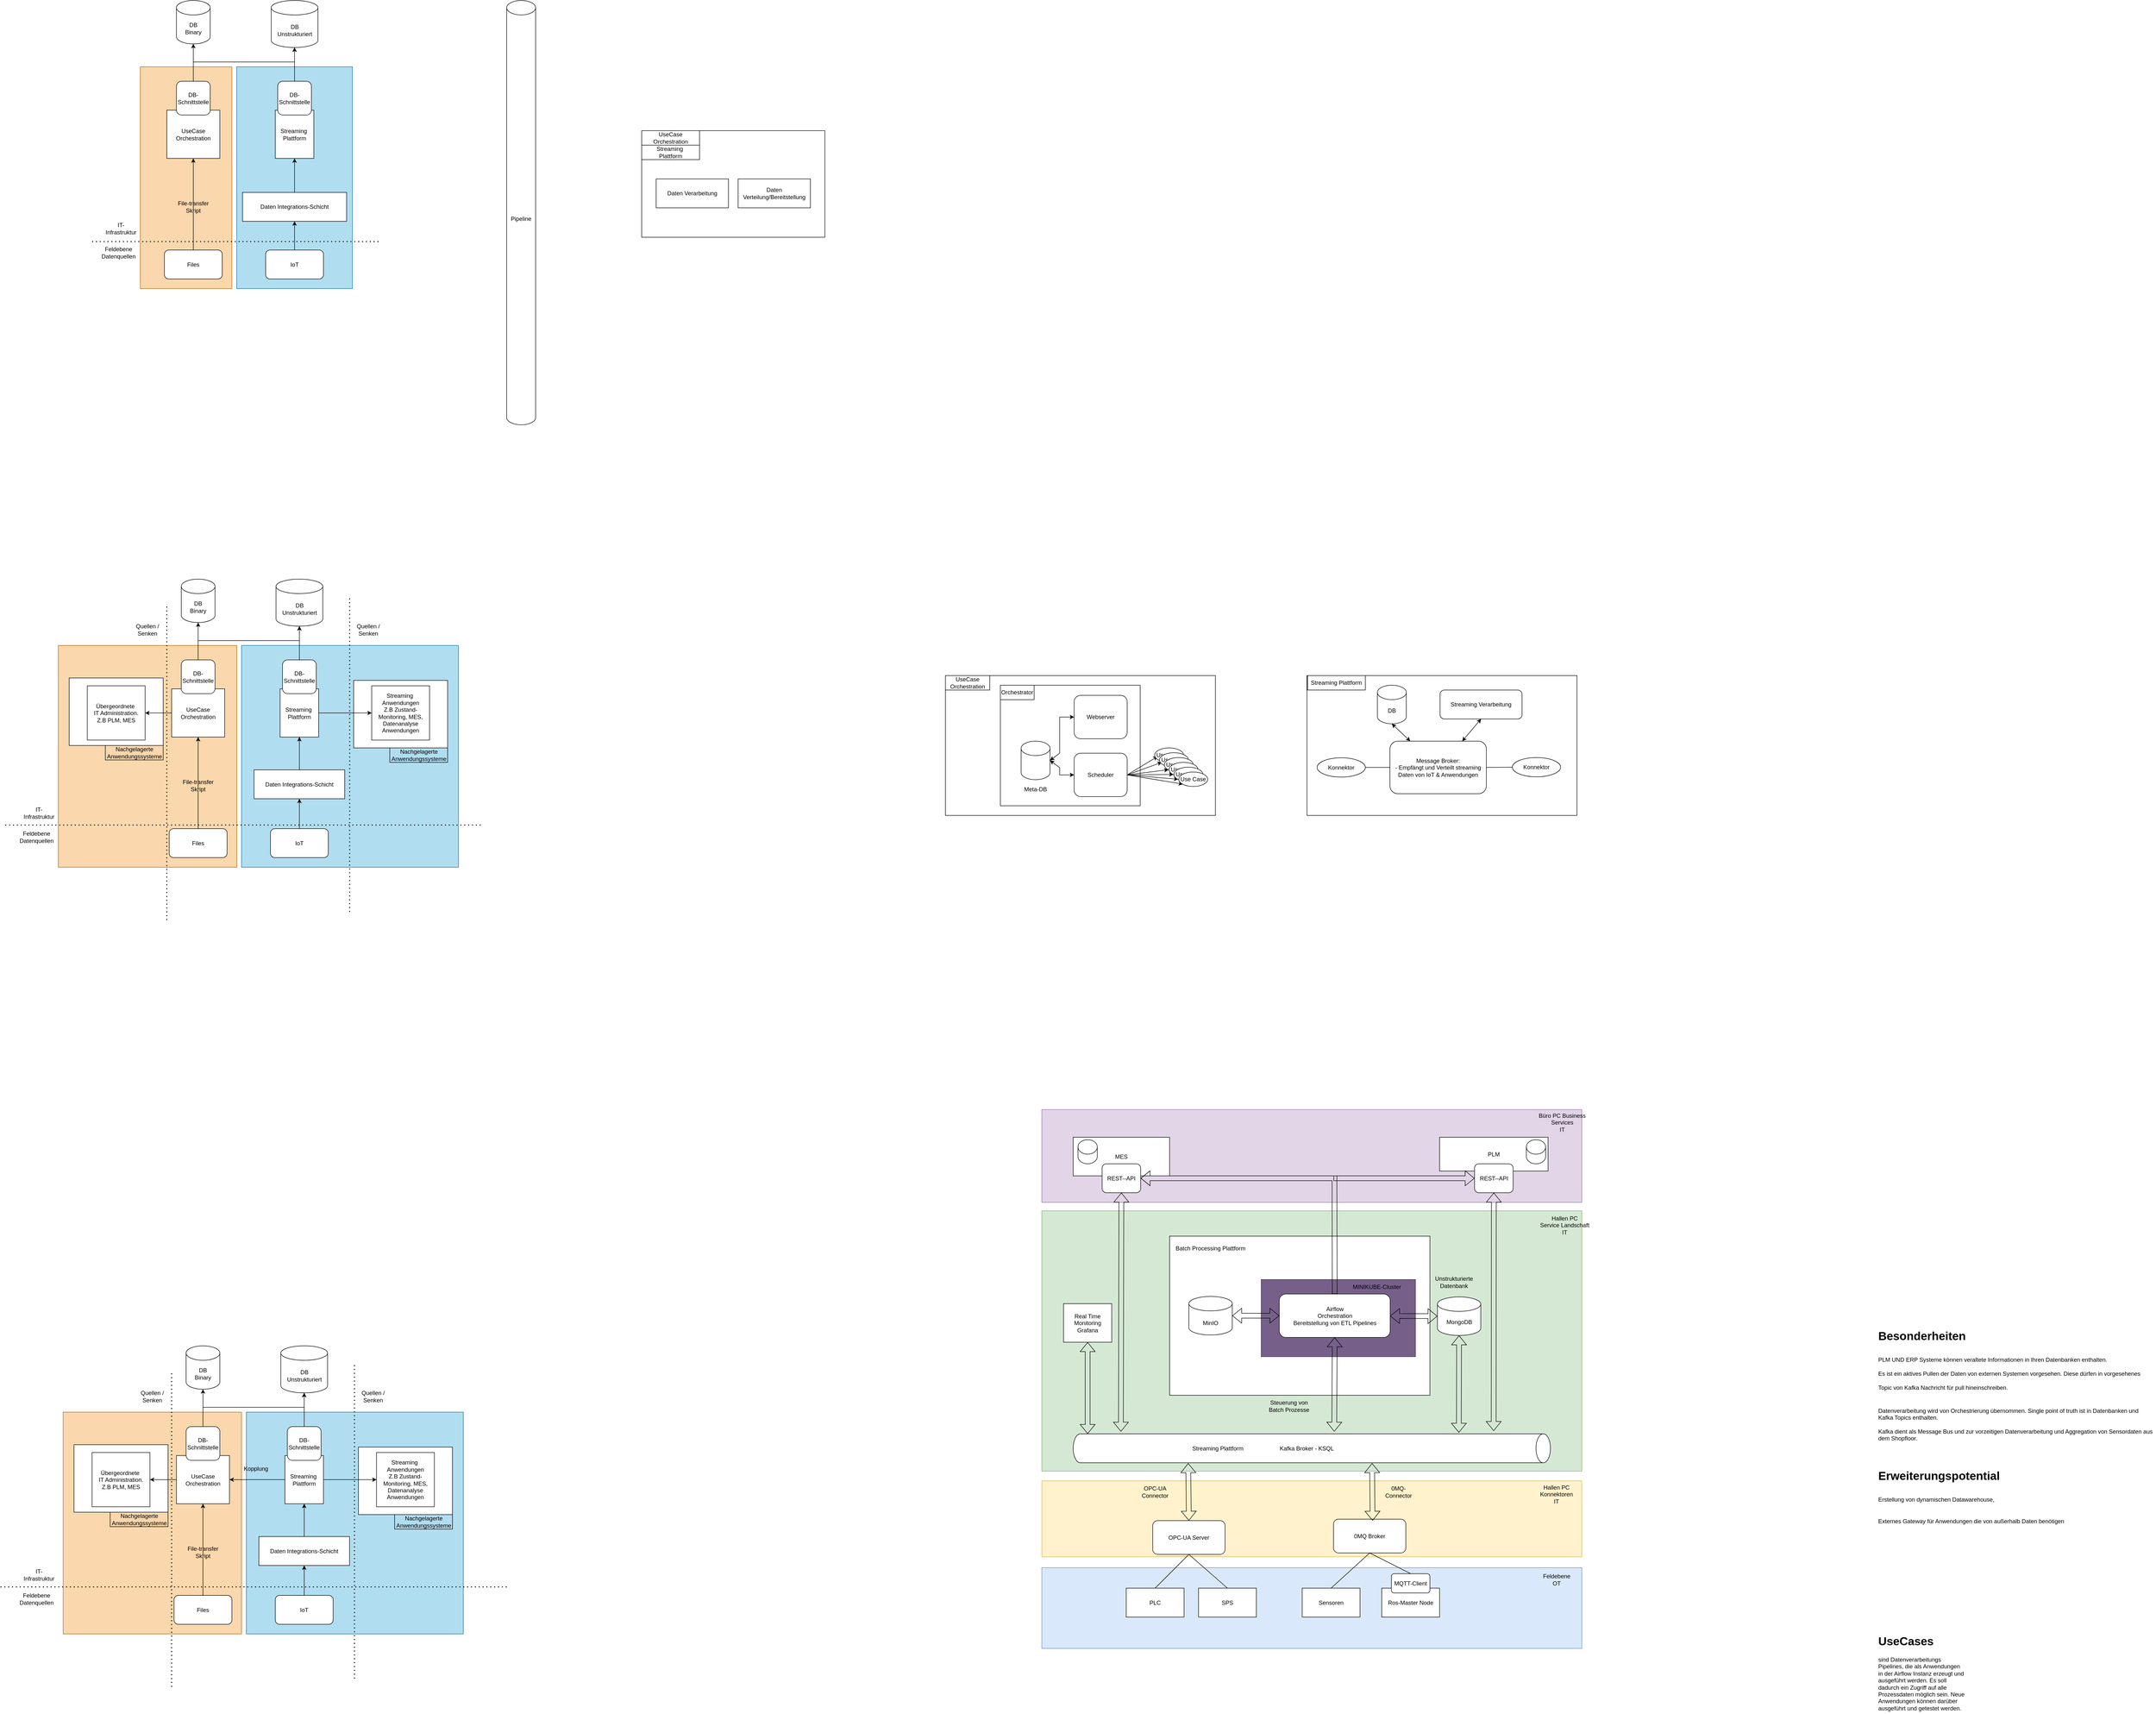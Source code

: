 <mxfile version="23.1.6" type="github" pages="15">
  <diagram id="tvSXRpU3UphhIfFDiqQ6" name="Event Driven SOA-Architektur, Komponenten Diagram">
    <mxGraphModel dx="2390" dy="1172" grid="1" gridSize="10" guides="1" tooltips="1" connect="1" arrows="1" fold="1" page="1" pageScale="1" pageWidth="1169" pageHeight="827" background="#ffffff" math="0" shadow="0">
      <root>
        <mxCell id="0" />
        <mxCell id="1" parent="0" />
        <mxCell id="qM7QY4ej8jrvNys4VJXv-40" value="" style="endArrow=none;dashed=1;html=1;dashPattern=1 3;strokeWidth=2;rounded=0;strokeColor=#FFFFFF;" edge="1" parent="1">
          <mxGeometry width="50" height="50" relative="1" as="geometry">
            <mxPoint x="1560" y="1340" as="sourcePoint" />
            <mxPoint x="4220" y="1340" as="targetPoint" />
          </mxGeometry>
        </mxCell>
        <mxCell id="AMwWGQ4U5m7qCD69Vzfs-46" value="" style="endArrow=none;dashed=1;html=1;dashPattern=1 3;strokeWidth=2;rounded=0;strokeColor=#FFFFFF;" edge="1" parent="1">
          <mxGeometry width="50" height="50" relative="1" as="geometry">
            <mxPoint x="1570" y="1350" as="sourcePoint" />
            <mxPoint x="4230" y="1350" as="targetPoint" />
          </mxGeometry>
        </mxCell>
        <mxCell id="AMwWGQ4U5m7qCD69Vzfs-48" value="" style="group" vertex="1" connectable="0" parent="1">
          <mxGeometry x="350" y="210" width="520" height="858.5" as="geometry" />
        </mxCell>
        <mxCell id="qM7QY4ej8jrvNys4VJXv-21" value="" style="rounded=0;whiteSpace=wrap;html=1;fillColor=#fad7ac;strokeColor=#b46504;" vertex="1" parent="AMwWGQ4U5m7qCD69Vzfs-48">
          <mxGeometry x="80" y="137.5" width="190" height="460" as="geometry" />
        </mxCell>
        <mxCell id="qM7QY4ej8jrvNys4VJXv-20" value="" style="rounded=0;whiteSpace=wrap;html=1;fillColor=#b1ddf0;strokeColor=#10739e;" vertex="1" parent="AMwWGQ4U5m7qCD69Vzfs-48">
          <mxGeometry x="280" y="137.5" width="240" height="460" as="geometry" />
        </mxCell>
        <mxCell id="qM7QY4ej8jrvNys4VJXv-2" value="IoT" style="rounded=1;whiteSpace=wrap;html=1;" vertex="1" parent="AMwWGQ4U5m7qCD69Vzfs-48">
          <mxGeometry x="340" y="517.5" width="120" height="60" as="geometry" />
        </mxCell>
        <mxCell id="qM7QY4ej8jrvNys4VJXv-3" value="Files" style="rounded=1;whiteSpace=wrap;html=1;" vertex="1" parent="AMwWGQ4U5m7qCD69Vzfs-48">
          <mxGeometry x="130" y="517.5" width="120" height="60" as="geometry" />
        </mxCell>
        <mxCell id="qM7QY4ej8jrvNys4VJXv-4" value="Daten Integrations-Schicht" style="rounded=0;whiteSpace=wrap;html=1;" vertex="1" parent="AMwWGQ4U5m7qCD69Vzfs-48">
          <mxGeometry x="292" y="398" width="216" height="60" as="geometry" />
        </mxCell>
        <mxCell id="qM7QY4ej8jrvNys4VJXv-12" value="" style="edgeStyle=orthogonalEdgeStyle;rounded=0;orthogonalLoop=1;jettySize=auto;html=1;" edge="1" parent="AMwWGQ4U5m7qCD69Vzfs-48" source="qM7QY4ej8jrvNys4VJXv-2" target="qM7QY4ej8jrvNys4VJXv-4">
          <mxGeometry relative="1" as="geometry" />
        </mxCell>
        <mxCell id="qM7QY4ej8jrvNys4VJXv-5" value="Streaming&amp;nbsp;&lt;br&gt;Plattform" style="rounded=0;whiteSpace=wrap;html=1;" vertex="1" parent="AMwWGQ4U5m7qCD69Vzfs-48">
          <mxGeometry x="360" y="227.5" width="80" height="100" as="geometry" />
        </mxCell>
        <mxCell id="qM7QY4ej8jrvNys4VJXv-13" value="" style="edgeStyle=orthogonalEdgeStyle;rounded=0;orthogonalLoop=1;jettySize=auto;html=1;" edge="1" parent="AMwWGQ4U5m7qCD69Vzfs-48" source="qM7QY4ej8jrvNys4VJXv-4" target="qM7QY4ej8jrvNys4VJXv-5">
          <mxGeometry relative="1" as="geometry" />
        </mxCell>
        <mxCell id="qM7QY4ej8jrvNys4VJXv-7" value="DB&lt;br&gt;Unstrukturiert" style="shape=cylinder3;whiteSpace=wrap;html=1;boundedLbl=1;backgroundOutline=1;size=15;" vertex="1" parent="AMwWGQ4U5m7qCD69Vzfs-48">
          <mxGeometry x="351.5" width="97" height="97.5" as="geometry" />
        </mxCell>
        <mxCell id="qM7QY4ej8jrvNys4VJXv-8" value="UseCase Orchestration" style="rounded=0;whiteSpace=wrap;html=1;" vertex="1" parent="AMwWGQ4U5m7qCD69Vzfs-48">
          <mxGeometry x="135" y="227.5" width="110" height="100" as="geometry" />
        </mxCell>
        <mxCell id="qM7QY4ej8jrvNys4VJXv-11" value="" style="edgeStyle=orthogonalEdgeStyle;rounded=0;orthogonalLoop=1;jettySize=auto;html=1;entryX=0.5;entryY=1;entryDx=0;entryDy=0;" edge="1" parent="AMwWGQ4U5m7qCD69Vzfs-48" source="qM7QY4ej8jrvNys4VJXv-3" target="qM7QY4ej8jrvNys4VJXv-8">
          <mxGeometry relative="1" as="geometry">
            <mxPoint x="190" y="427.5" as="targetPoint" />
          </mxGeometry>
        </mxCell>
        <mxCell id="qM7QY4ej8jrvNys4VJXv-9" value="DB&lt;br&gt;Binary" style="shape=cylinder3;whiteSpace=wrap;html=1;boundedLbl=1;backgroundOutline=1;size=15;" vertex="1" parent="AMwWGQ4U5m7qCD69Vzfs-48">
          <mxGeometry x="155" width="70" height="90" as="geometry" />
        </mxCell>
        <mxCell id="qM7QY4ej8jrvNys4VJXv-14" value="File-transfer&lt;br&gt;Skript" style="text;html=1;align=center;verticalAlign=middle;whiteSpace=wrap;rounded=0;" vertex="1" parent="AMwWGQ4U5m7qCD69Vzfs-48">
          <mxGeometry x="130" y="413" width="120" height="30" as="geometry" />
        </mxCell>
        <mxCell id="qM7QY4ej8jrvNys4VJXv-17" value="" style="edgeStyle=orthogonalEdgeStyle;rounded=0;orthogonalLoop=1;jettySize=auto;html=1;" edge="1" parent="AMwWGQ4U5m7qCD69Vzfs-48" source="qM7QY4ej8jrvNys4VJXv-15" target="qM7QY4ej8jrvNys4VJXv-9">
          <mxGeometry relative="1" as="geometry">
            <Array as="points">
              <mxPoint x="190" y="127.5" />
              <mxPoint x="190" y="127.5" />
            </Array>
          </mxGeometry>
        </mxCell>
        <mxCell id="qM7QY4ej8jrvNys4VJXv-15" value="DB-Schnittstelle" style="rounded=1;whiteSpace=wrap;html=1;" vertex="1" parent="AMwWGQ4U5m7qCD69Vzfs-48">
          <mxGeometry x="155" y="167.5" width="70" height="70" as="geometry" />
        </mxCell>
        <mxCell id="qM7QY4ej8jrvNys4VJXv-19" value="" style="edgeStyle=orthogonalEdgeStyle;rounded=0;orthogonalLoop=1;jettySize=auto;html=1;" edge="1" parent="AMwWGQ4U5m7qCD69Vzfs-48" source="qM7QY4ej8jrvNys4VJXv-16" target="qM7QY4ej8jrvNys4VJXv-7">
          <mxGeometry relative="1" as="geometry" />
        </mxCell>
        <mxCell id="qM7QY4ej8jrvNys4VJXv-16" value="DB-Schnittstelle" style="rounded=1;whiteSpace=wrap;html=1;" vertex="1" parent="AMwWGQ4U5m7qCD69Vzfs-48">
          <mxGeometry x="365" y="167.5" width="70" height="70" as="geometry" />
        </mxCell>
        <mxCell id="qM7QY4ej8jrvNys4VJXv-18" style="edgeStyle=orthogonalEdgeStyle;rounded=0;orthogonalLoop=1;jettySize=auto;html=1;entryX=0.5;entryY=1;entryDx=0;entryDy=0;entryPerimeter=0;" edge="1" parent="AMwWGQ4U5m7qCD69Vzfs-48" source="qM7QY4ej8jrvNys4VJXv-15" target="qM7QY4ej8jrvNys4VJXv-7">
          <mxGeometry relative="1" as="geometry">
            <Array as="points">
              <mxPoint x="190" y="127.5" />
              <mxPoint x="400" y="127.5" />
            </Array>
          </mxGeometry>
        </mxCell>
        <mxCell id="qM7QY4ej8jrvNys4VJXv-41" value="IT-Infrastruktur" style="text;html=1;align=center;verticalAlign=middle;whiteSpace=wrap;rounded=0;" vertex="1" parent="AMwWGQ4U5m7qCD69Vzfs-48">
          <mxGeometry x="10" y="458" width="60" height="30" as="geometry" />
        </mxCell>
        <mxCell id="qM7QY4ej8jrvNys4VJXv-42" value="Feldebene&lt;br&gt;Datenquellen" style="text;html=1;align=center;verticalAlign=middle;whiteSpace=wrap;rounded=0;" vertex="1" parent="AMwWGQ4U5m7qCD69Vzfs-48">
          <mxGeometry y="507.5" width="70" height="30" as="geometry" />
        </mxCell>
        <mxCell id="AMwWGQ4U5m7qCD69Vzfs-49" value="" style="group" vertex="1" connectable="0" parent="1">
          <mxGeometry x="260" y="1410" width="830" height="707" as="geometry" />
        </mxCell>
        <mxCell id="qM7QY4ej8jrvNys4VJXv-22" value="" style="rounded=0;whiteSpace=wrap;html=1;fillColor=#fad7ac;strokeColor=#b46504;" vertex="1" parent="AMwWGQ4U5m7qCD69Vzfs-49">
          <mxGeometry y="137.5" width="370" height="460" as="geometry" />
        </mxCell>
        <mxCell id="qM7QY4ej8jrvNys4VJXv-23" value="" style="rounded=0;whiteSpace=wrap;html=1;fillColor=#b1ddf0;strokeColor=#10739e;" vertex="1" parent="AMwWGQ4U5m7qCD69Vzfs-49">
          <mxGeometry x="380" y="137.5" width="450" height="460" as="geometry" />
        </mxCell>
        <mxCell id="qM7QY4ej8jrvNys4VJXv-25" value="IoT" style="rounded=1;whiteSpace=wrap;html=1;" vertex="1" parent="AMwWGQ4U5m7qCD69Vzfs-49">
          <mxGeometry x="440" y="517.5" width="120" height="60" as="geometry" />
        </mxCell>
        <mxCell id="qM7QY4ej8jrvNys4VJXv-55" value="" style="group" vertex="1" connectable="0" parent="AMwWGQ4U5m7qCD69Vzfs-49">
          <mxGeometry x="612.5" y="210" width="195" height="170" as="geometry" />
        </mxCell>
        <mxCell id="qM7QY4ej8jrvNys4VJXv-56" value="" style="rounded=0;whiteSpace=wrap;html=1;" vertex="1" parent="qM7QY4ej8jrvNys4VJXv-55">
          <mxGeometry width="195" height="140" as="geometry" />
        </mxCell>
        <mxCell id="qM7QY4ej8jrvNys4VJXv-57" value="Nachgelagerte Anwendungssysteme" style="text;html=1;align=center;verticalAlign=middle;whiteSpace=wrap;rounded=0;strokeColor=default;" vertex="1" parent="qM7QY4ej8jrvNys4VJXv-55">
          <mxGeometry x="75" y="140" width="120" height="30" as="geometry" />
        </mxCell>
        <mxCell id="qM7QY4ej8jrvNys4VJXv-27" value="Files" style="rounded=1;whiteSpace=wrap;html=1;" vertex="1" parent="AMwWGQ4U5m7qCD69Vzfs-49">
          <mxGeometry x="230" y="517.5" width="120" height="60" as="geometry" />
        </mxCell>
        <mxCell id="qM7QY4ej8jrvNys4VJXv-29" value="Daten Integrations-Schicht" style="rounded=0;whiteSpace=wrap;html=1;" vertex="1" parent="AMwWGQ4U5m7qCD69Vzfs-49">
          <mxGeometry x="406" y="395.5" width="188" height="60" as="geometry" />
        </mxCell>
        <mxCell id="qM7QY4ej8jrvNys4VJXv-24" value="" style="edgeStyle=orthogonalEdgeStyle;rounded=0;orthogonalLoop=1;jettySize=auto;html=1;" edge="1" parent="AMwWGQ4U5m7qCD69Vzfs-49" source="qM7QY4ej8jrvNys4VJXv-25" target="qM7QY4ej8jrvNys4VJXv-29">
          <mxGeometry relative="1" as="geometry" />
        </mxCell>
        <mxCell id="qM7QY4ej8jrvNys4VJXv-30" value="Streaming&amp;nbsp;&lt;br style=&quot;border-color: var(--border-color);&quot;&gt;Plattform" style="rounded=0;whiteSpace=wrap;html=1;" vertex="1" parent="AMwWGQ4U5m7qCD69Vzfs-49">
          <mxGeometry x="460" y="227.5" width="80" height="100" as="geometry" />
        </mxCell>
        <mxCell id="qM7QY4ej8jrvNys4VJXv-28" value="" style="edgeStyle=orthogonalEdgeStyle;rounded=0;orthogonalLoop=1;jettySize=auto;html=1;" edge="1" parent="AMwWGQ4U5m7qCD69Vzfs-49" source="qM7QY4ej8jrvNys4VJXv-29" target="qM7QY4ej8jrvNys4VJXv-30">
          <mxGeometry relative="1" as="geometry" />
        </mxCell>
        <mxCell id="qM7QY4ej8jrvNys4VJXv-54" value="" style="group" vertex="1" connectable="0" parent="AMwWGQ4U5m7qCD69Vzfs-49">
          <mxGeometry x="22.5" y="205" width="195" height="170" as="geometry" />
        </mxCell>
        <mxCell id="qM7QY4ej8jrvNys4VJXv-51" value="" style="rounded=0;whiteSpace=wrap;html=1;" vertex="1" parent="qM7QY4ej8jrvNys4VJXv-54">
          <mxGeometry width="195" height="140" as="geometry" />
        </mxCell>
        <mxCell id="qM7QY4ej8jrvNys4VJXv-53" value="Nachgelagerte Anwendungssysteme" style="text;html=1;align=center;verticalAlign=middle;whiteSpace=wrap;rounded=0;strokeColor=default;" vertex="1" parent="qM7QY4ej8jrvNys4VJXv-54">
          <mxGeometry x="75" y="140" width="120" height="30" as="geometry" />
        </mxCell>
        <mxCell id="qM7QY4ej8jrvNys4VJXv-31" value="DB&lt;br&gt;Unstrukturiert" style="shape=cylinder3;whiteSpace=wrap;html=1;boundedLbl=1;backgroundOutline=1;size=15;" vertex="1" parent="AMwWGQ4U5m7qCD69Vzfs-49">
          <mxGeometry x="451.5" width="97" height="97.5" as="geometry" />
        </mxCell>
        <mxCell id="qM7QY4ej8jrvNys4VJXv-32" value="UseCase Orchestration" style="rounded=0;whiteSpace=wrap;html=1;" vertex="1" parent="AMwWGQ4U5m7qCD69Vzfs-49">
          <mxGeometry x="235" y="227.5" width="110" height="100" as="geometry" />
        </mxCell>
        <mxCell id="qM7QY4ej8jrvNys4VJXv-26" value="" style="edgeStyle=orthogonalEdgeStyle;rounded=0;orthogonalLoop=1;jettySize=auto;html=1;entryX=0.5;entryY=1;entryDx=0;entryDy=0;" edge="1" parent="AMwWGQ4U5m7qCD69Vzfs-49" source="qM7QY4ej8jrvNys4VJXv-27" target="qM7QY4ej8jrvNys4VJXv-32">
          <mxGeometry relative="1" as="geometry">
            <mxPoint x="290" y="427.5" as="targetPoint" />
          </mxGeometry>
        </mxCell>
        <mxCell id="qM7QY4ej8jrvNys4VJXv-33" value="DB&lt;br&gt;Binary" style="shape=cylinder3;whiteSpace=wrap;html=1;boundedLbl=1;backgroundOutline=1;size=15;" vertex="1" parent="AMwWGQ4U5m7qCD69Vzfs-49">
          <mxGeometry x="255" width="70" height="90" as="geometry" />
        </mxCell>
        <mxCell id="qM7QY4ej8jrvNys4VJXv-34" value="File-transfer&lt;br&gt;Skript" style="text;html=1;align=center;verticalAlign=middle;whiteSpace=wrap;rounded=0;" vertex="1" parent="AMwWGQ4U5m7qCD69Vzfs-49">
          <mxGeometry x="230" y="413" width="120" height="30" as="geometry" />
        </mxCell>
        <mxCell id="qM7QY4ej8jrvNys4VJXv-35" value="" style="edgeStyle=orthogonalEdgeStyle;rounded=0;orthogonalLoop=1;jettySize=auto;html=1;" edge="1" parent="AMwWGQ4U5m7qCD69Vzfs-49" source="qM7QY4ej8jrvNys4VJXv-36" target="qM7QY4ej8jrvNys4VJXv-33">
          <mxGeometry relative="1" as="geometry">
            <Array as="points">
              <mxPoint x="290" y="127.5" />
              <mxPoint x="290" y="127.5" />
            </Array>
          </mxGeometry>
        </mxCell>
        <mxCell id="qM7QY4ej8jrvNys4VJXv-36" value="DB-Schnittstelle" style="rounded=1;whiteSpace=wrap;html=1;" vertex="1" parent="AMwWGQ4U5m7qCD69Vzfs-49">
          <mxGeometry x="255" y="167.5" width="70" height="70" as="geometry" />
        </mxCell>
        <mxCell id="qM7QY4ej8jrvNys4VJXv-37" value="" style="edgeStyle=orthogonalEdgeStyle;rounded=0;orthogonalLoop=1;jettySize=auto;html=1;" edge="1" parent="AMwWGQ4U5m7qCD69Vzfs-49" source="qM7QY4ej8jrvNys4VJXv-38" target="qM7QY4ej8jrvNys4VJXv-31">
          <mxGeometry relative="1" as="geometry" />
        </mxCell>
        <mxCell id="qM7QY4ej8jrvNys4VJXv-38" value="DB-Schnittstelle" style="rounded=1;whiteSpace=wrap;html=1;" vertex="1" parent="AMwWGQ4U5m7qCD69Vzfs-49">
          <mxGeometry x="465" y="167.5" width="70" height="70" as="geometry" />
        </mxCell>
        <mxCell id="qM7QY4ej8jrvNys4VJXv-39" style="edgeStyle=orthogonalEdgeStyle;rounded=0;orthogonalLoop=1;jettySize=auto;html=1;entryX=0.5;entryY=1;entryDx=0;entryDy=0;entryPerimeter=0;" edge="1" parent="AMwWGQ4U5m7qCD69Vzfs-49" source="qM7QY4ej8jrvNys4VJXv-36" target="qM7QY4ej8jrvNys4VJXv-31">
          <mxGeometry relative="1" as="geometry">
            <Array as="points">
              <mxPoint x="290" y="127.5" />
              <mxPoint x="500" y="127.5" />
            </Array>
          </mxGeometry>
        </mxCell>
        <mxCell id="qM7QY4ej8jrvNys4VJXv-44" value="" style="edgeStyle=orthogonalEdgeStyle;rounded=0;orthogonalLoop=1;jettySize=auto;html=1;startArrow=classic;startFill=1;endArrow=none;endFill=0;" edge="1" parent="AMwWGQ4U5m7qCD69Vzfs-49" source="qM7QY4ej8jrvNys4VJXv-43" target="qM7QY4ej8jrvNys4VJXv-30">
          <mxGeometry relative="1" as="geometry" />
        </mxCell>
        <mxCell id="qM7QY4ej8jrvNys4VJXv-43" value="Streaming&amp;nbsp;&lt;br&gt;Anwendungen&lt;br&gt;Z.B Zustand- Monitoring, MES,&lt;br&gt;Datenanalyse Anwendungen" style="rounded=0;whiteSpace=wrap;html=1;" vertex="1" parent="AMwWGQ4U5m7qCD69Vzfs-49">
          <mxGeometry x="650" y="221.25" width="120" height="112.5" as="geometry" />
        </mxCell>
        <mxCell id="qM7QY4ej8jrvNys4VJXv-45" value="Übergeordnete&amp;nbsp;&lt;br&gt;IT Administration.&lt;br&gt;Z.B PLM, MES" style="rounded=0;whiteSpace=wrap;html=1;" vertex="1" parent="AMwWGQ4U5m7qCD69Vzfs-49">
          <mxGeometry x="60" y="221.25" width="120" height="112.5" as="geometry" />
        </mxCell>
        <mxCell id="qM7QY4ej8jrvNys4VJXv-46" value="" style="edgeStyle=orthogonalEdgeStyle;rounded=0;orthogonalLoop=1;jettySize=auto;html=1;" edge="1" parent="AMwWGQ4U5m7qCD69Vzfs-49" source="qM7QY4ej8jrvNys4VJXv-32" target="qM7QY4ej8jrvNys4VJXv-45">
          <mxGeometry relative="1" as="geometry" />
        </mxCell>
        <mxCell id="qM7QY4ej8jrvNys4VJXv-59" value="" style="endArrow=none;dashed=1;html=1;dashPattern=1 3;strokeWidth=2;rounded=0;" edge="1" parent="AMwWGQ4U5m7qCD69Vzfs-49">
          <mxGeometry width="50" height="50" relative="1" as="geometry">
            <mxPoint x="225" y="707" as="sourcePoint" />
            <mxPoint x="225" y="57" as="targetPoint" />
          </mxGeometry>
        </mxCell>
        <mxCell id="qM7QY4ej8jrvNys4VJXv-63" value="" style="endArrow=none;dashed=1;html=1;dashPattern=1 3;strokeWidth=2;rounded=0;" edge="1" parent="AMwWGQ4U5m7qCD69Vzfs-49">
          <mxGeometry width="50" height="50" relative="1" as="geometry">
            <mxPoint x="604.23" y="690" as="sourcePoint" />
            <mxPoint x="604.23" y="40" as="targetPoint" />
          </mxGeometry>
        </mxCell>
        <mxCell id="qM7QY4ej8jrvNys4VJXv-64" value="Quellen /&lt;br&gt;Senken" style="text;html=1;align=center;verticalAlign=middle;whiteSpace=wrap;rounded=0;" vertex="1" parent="AMwWGQ4U5m7qCD69Vzfs-49">
          <mxGeometry x="612.5" y="89.5" width="60" height="30" as="geometry" />
        </mxCell>
        <mxCell id="qM7QY4ej8jrvNys4VJXv-66" value="Quellen /&lt;br&gt;Senken" style="text;html=1;align=center;verticalAlign=middle;whiteSpace=wrap;rounded=0;" vertex="1" parent="AMwWGQ4U5m7qCD69Vzfs-49">
          <mxGeometry x="155" y="89.5" width="60" height="30" as="geometry" />
        </mxCell>
        <mxCell id="AMwWGQ4U5m7qCD69Vzfs-51" value="" style="group" vertex="1" connectable="0" parent="1">
          <mxGeometry x="2100" y="1610" width="560" height="290" as="geometry" />
        </mxCell>
        <mxCell id="qM7QY4ej8jrvNys4VJXv-101" value="" style="rounded=0;whiteSpace=wrap;html=1;" vertex="1" parent="AMwWGQ4U5m7qCD69Vzfs-51">
          <mxGeometry width="560" height="290" as="geometry" />
        </mxCell>
        <mxCell id="qM7QY4ej8jrvNys4VJXv-102" value="UseCase Orchestration" style="text;html=1;align=center;verticalAlign=middle;whiteSpace=wrap;rounded=0;strokeColor=default;" vertex="1" parent="AMwWGQ4U5m7qCD69Vzfs-51">
          <mxGeometry width="92" height="30" as="geometry" />
        </mxCell>
        <mxCell id="AMwWGQ4U5m7qCD69Vzfs-1" value="" style="shape=cylinder3;whiteSpace=wrap;html=1;boundedLbl=1;backgroundOutline=1;size=15;" vertex="1" parent="AMwWGQ4U5m7qCD69Vzfs-51">
          <mxGeometry x="157" y="136" width="60" height="80" as="geometry" />
        </mxCell>
        <mxCell id="AMwWGQ4U5m7qCD69Vzfs-2" value="Webserver" style="rounded=1;whiteSpace=wrap;html=1;" vertex="1" parent="AMwWGQ4U5m7qCD69Vzfs-51">
          <mxGeometry x="267" y="41" width="110" height="90" as="geometry" />
        </mxCell>
        <mxCell id="AMwWGQ4U5m7qCD69Vzfs-3" value="Scheduler" style="rounded=1;whiteSpace=wrap;html=1;" vertex="1" parent="AMwWGQ4U5m7qCD69Vzfs-51">
          <mxGeometry x="267" y="161" width="110" height="90" as="geometry" />
        </mxCell>
        <mxCell id="AMwWGQ4U5m7qCD69Vzfs-4" value="" style="endArrow=classic;startArrow=classic;html=1;rounded=0;exitX=1;exitY=0.5;exitDx=0;exitDy=0;exitPerimeter=0;entryX=0;entryY=0.5;entryDx=0;entryDy=0;" edge="1" parent="AMwWGQ4U5m7qCD69Vzfs-51" source="AMwWGQ4U5m7qCD69Vzfs-1" target="AMwWGQ4U5m7qCD69Vzfs-3">
          <mxGeometry width="50" height="50" relative="1" as="geometry">
            <mxPoint x="447" y="231" as="sourcePoint" />
            <mxPoint x="497" y="181" as="targetPoint" />
            <Array as="points">
              <mxPoint x="237" y="191" />
              <mxPoint x="237" y="206" />
            </Array>
          </mxGeometry>
        </mxCell>
        <mxCell id="AMwWGQ4U5m7qCD69Vzfs-5" value="" style="endArrow=classic;startArrow=classic;html=1;rounded=0;exitX=1;exitY=0.5;exitDx=0;exitDy=0;exitPerimeter=0;entryX=0;entryY=0.5;entryDx=0;entryDy=0;" edge="1" parent="AMwWGQ4U5m7qCD69Vzfs-51" source="AMwWGQ4U5m7qCD69Vzfs-1" target="AMwWGQ4U5m7qCD69Vzfs-2">
          <mxGeometry width="50" height="50" relative="1" as="geometry">
            <mxPoint x="447" y="231" as="sourcePoint" />
            <mxPoint x="497" y="181" as="targetPoint" />
            <Array as="points">
              <mxPoint x="237" y="161" />
              <mxPoint x="237" y="86" />
            </Array>
          </mxGeometry>
        </mxCell>
        <mxCell id="AMwWGQ4U5m7qCD69Vzfs-12" value="" style="endArrow=classic;html=1;rounded=0;entryX=0.08;entryY=0.668;entryDx=0;entryDy=0;entryPerimeter=0;exitX=1;exitY=0.5;exitDx=0;exitDy=0;" edge="1" parent="AMwWGQ4U5m7qCD69Vzfs-51" source="AMwWGQ4U5m7qCD69Vzfs-3">
          <mxGeometry width="50" height="50" relative="1" as="geometry">
            <mxPoint x="277" y="211" as="sourcePoint" />
            <mxPoint x="440.2" y="167.72" as="targetPoint" />
          </mxGeometry>
        </mxCell>
        <mxCell id="AMwWGQ4U5m7qCD69Vzfs-13" value="" style="endArrow=classic;html=1;rounded=0;entryX=0.048;entryY=0.723;entryDx=0;entryDy=0;entryPerimeter=0;exitX=1;exitY=0.5;exitDx=0;exitDy=0;" edge="1" parent="AMwWGQ4U5m7qCD69Vzfs-51" source="AMwWGQ4U5m7qCD69Vzfs-3">
          <mxGeometry width="50" height="50" relative="1" as="geometry">
            <mxPoint x="387" y="216" as="sourcePoint" />
            <mxPoint x="448.92" y="179.92" as="targetPoint" />
          </mxGeometry>
        </mxCell>
        <mxCell id="AMwWGQ4U5m7qCD69Vzfs-14" value="" style="endArrow=classic;html=1;rounded=0;entryX=0;entryY=1;entryDx=0;entryDy=0;exitX=1;exitY=0.5;exitDx=0;exitDy=0;" edge="1" parent="AMwWGQ4U5m7qCD69Vzfs-51" source="AMwWGQ4U5m7qCD69Vzfs-3">
          <mxGeometry width="50" height="50" relative="1" as="geometry">
            <mxPoint x="387" y="216" as="sourcePoint" />
            <mxPoint x="462.858" y="195.142" as="targetPoint" />
          </mxGeometry>
        </mxCell>
        <mxCell id="AMwWGQ4U5m7qCD69Vzfs-15" value="" style="endArrow=classic;html=1;rounded=0;entryX=0;entryY=1;entryDx=0;entryDy=0;exitX=1;exitY=0.5;exitDx=0;exitDy=0;" edge="1" parent="AMwWGQ4U5m7qCD69Vzfs-51" source="AMwWGQ4U5m7qCD69Vzfs-3">
          <mxGeometry width="50" height="50" relative="1" as="geometry">
            <mxPoint x="387" y="216" as="sourcePoint" />
            <mxPoint x="473" y="205" as="targetPoint" />
          </mxGeometry>
        </mxCell>
        <mxCell id="AMwWGQ4U5m7qCD69Vzfs-16" value="" style="endArrow=classic;html=1;rounded=0;entryX=0;entryY=1;entryDx=0;entryDy=0;exitX=1;exitY=0.5;exitDx=0;exitDy=0;" edge="1" parent="AMwWGQ4U5m7qCD69Vzfs-51" source="AMwWGQ4U5m7qCD69Vzfs-3">
          <mxGeometry width="50" height="50" relative="1" as="geometry">
            <mxPoint x="387" y="216" as="sourcePoint" />
            <mxPoint x="492.858" y="225.142" as="targetPoint" />
          </mxGeometry>
        </mxCell>
        <mxCell id="AMwWGQ4U5m7qCD69Vzfs-17" value="" style="endArrow=classic;html=1;rounded=0;entryX=0;entryY=1;entryDx=0;entryDy=0;exitX=1;exitY=0.5;exitDx=0;exitDy=0;" edge="1" parent="AMwWGQ4U5m7qCD69Vzfs-51" source="AMwWGQ4U5m7qCD69Vzfs-3">
          <mxGeometry width="50" height="50" relative="1" as="geometry">
            <mxPoint x="387" y="216" as="sourcePoint" />
            <mxPoint x="483" y="215" as="targetPoint" />
          </mxGeometry>
        </mxCell>
        <mxCell id="AMwWGQ4U5m7qCD69Vzfs-18" value="Meta-DB" style="text;html=1;align=center;verticalAlign=middle;whiteSpace=wrap;rounded=0;" vertex="1" parent="AMwWGQ4U5m7qCD69Vzfs-51">
          <mxGeometry x="157" y="221" width="60" height="30" as="geometry" />
        </mxCell>
        <mxCell id="AMwWGQ4U5m7qCD69Vzfs-19" value="" style="rounded=0;whiteSpace=wrap;html=1;fillColor=none;" vertex="1" parent="AMwWGQ4U5m7qCD69Vzfs-51">
          <mxGeometry x="114" y="20" width="290" height="250" as="geometry" />
        </mxCell>
        <mxCell id="AMwWGQ4U5m7qCD69Vzfs-20" value="Orchestrator" style="text;html=1;align=center;verticalAlign=middle;whiteSpace=wrap;rounded=0;strokeColor=default;" vertex="1" parent="AMwWGQ4U5m7qCD69Vzfs-51">
          <mxGeometry x="114" y="20" width="70" height="30" as="geometry" />
        </mxCell>
        <mxCell id="AMwWGQ4U5m7qCD69Vzfs-28" value="Use Case" style="ellipse;whiteSpace=wrap;html=1;" vertex="1" parent="AMwWGQ4U5m7qCD69Vzfs-51">
          <mxGeometry x="434" y="150" width="60" height="30" as="geometry" />
        </mxCell>
        <mxCell id="AMwWGQ4U5m7qCD69Vzfs-29" value="Use Case" style="ellipse;whiteSpace=wrap;html=1;" vertex="1" parent="AMwWGQ4U5m7qCD69Vzfs-51">
          <mxGeometry x="444" y="160" width="60" height="30" as="geometry" />
        </mxCell>
        <mxCell id="AMwWGQ4U5m7qCD69Vzfs-30" value="Use Case" style="ellipse;whiteSpace=wrap;html=1;" vertex="1" parent="AMwWGQ4U5m7qCD69Vzfs-51">
          <mxGeometry x="454" y="170" width="60" height="30" as="geometry" />
        </mxCell>
        <mxCell id="AMwWGQ4U5m7qCD69Vzfs-31" value="Use Case" style="ellipse;whiteSpace=wrap;html=1;" vertex="1" parent="AMwWGQ4U5m7qCD69Vzfs-51">
          <mxGeometry x="464" y="180" width="60" height="30" as="geometry" />
        </mxCell>
        <mxCell id="AMwWGQ4U5m7qCD69Vzfs-32" value="Use Case" style="ellipse;whiteSpace=wrap;html=1;" vertex="1" parent="AMwWGQ4U5m7qCD69Vzfs-51">
          <mxGeometry x="474" y="190" width="60" height="30" as="geometry" />
        </mxCell>
        <mxCell id="AMwWGQ4U5m7qCD69Vzfs-33" value="Use Case" style="ellipse;whiteSpace=wrap;html=1;" vertex="1" parent="AMwWGQ4U5m7qCD69Vzfs-51">
          <mxGeometry x="484" y="200" width="60" height="30" as="geometry" />
        </mxCell>
        <mxCell id="AMwWGQ4U5m7qCD69Vzfs-52" value="" style="group" vertex="1" connectable="0" parent="1">
          <mxGeometry x="1470" y="480" width="380" height="221" as="geometry" />
        </mxCell>
        <mxCell id="qM7QY4ej8jrvNys4VJXv-47" value="" style="rounded=0;whiteSpace=wrap;html=1;align=left;" vertex="1" parent="AMwWGQ4U5m7qCD69Vzfs-52">
          <mxGeometry width="380" height="221" as="geometry" />
        </mxCell>
        <mxCell id="qM7QY4ej8jrvNys4VJXv-48" value="UseCase Orchestration" style="text;html=1;align=center;verticalAlign=middle;whiteSpace=wrap;rounded=0;strokeColor=default;" vertex="1" parent="AMwWGQ4U5m7qCD69Vzfs-52">
          <mxGeometry width="120" height="30" as="geometry" />
        </mxCell>
        <mxCell id="qM7QY4ej8jrvNys4VJXv-49" value="Daten Verarbeitung" style="rounded=0;whiteSpace=wrap;html=1;" vertex="1" parent="AMwWGQ4U5m7qCD69Vzfs-52">
          <mxGeometry x="30" y="100" width="150" height="60" as="geometry" />
        </mxCell>
        <mxCell id="qM7QY4ej8jrvNys4VJXv-50" value="Daten Verteilung/Bereitstellung" style="rounded=0;whiteSpace=wrap;html=1;" vertex="1" parent="AMwWGQ4U5m7qCD69Vzfs-52">
          <mxGeometry x="200" y="100" width="150" height="60" as="geometry" />
        </mxCell>
        <mxCell id="qM7QY4ej8jrvNys4VJXv-58" value="Streaming&amp;nbsp;&lt;br style=&quot;border-color: var(--border-color);&quot;&gt;Plattform" style="text;html=1;align=center;verticalAlign=middle;whiteSpace=wrap;rounded=0;strokeColor=default;" vertex="1" parent="AMwWGQ4U5m7qCD69Vzfs-52">
          <mxGeometry y="30" width="120" height="30" as="geometry" />
        </mxCell>
        <mxCell id="AMwWGQ4U5m7qCD69Vzfs-53" value="" style="group" vertex="1" connectable="0" parent="1">
          <mxGeometry x="2850" y="1610" width="560" height="290" as="geometry" />
        </mxCell>
        <mxCell id="AMwWGQ4U5m7qCD69Vzfs-21" value="" style="rounded=0;whiteSpace=wrap;html=1;container=0;" vertex="1" parent="AMwWGQ4U5m7qCD69Vzfs-53">
          <mxGeometry width="560" height="290" as="geometry" />
        </mxCell>
        <mxCell id="AMwWGQ4U5m7qCD69Vzfs-22" value="Streaming Plattform" style="text;html=1;align=center;verticalAlign=middle;whiteSpace=wrap;rounded=0;strokeColor=default;container=0;" vertex="1" parent="AMwWGQ4U5m7qCD69Vzfs-53">
          <mxGeometry x="1" width="120" height="30" as="geometry" />
        </mxCell>
        <mxCell id="AMwWGQ4U5m7qCD69Vzfs-23" value="Message Broker:&lt;br&gt;- Empfängt und Verteilt streaming Daten von IoT &amp;amp; Anwendungen" style="rounded=1;whiteSpace=wrap;html=1;container=0;" vertex="1" parent="AMwWGQ4U5m7qCD69Vzfs-53">
          <mxGeometry x="172" y="136" width="200" height="109" as="geometry" />
        </mxCell>
        <mxCell id="AMwWGQ4U5m7qCD69Vzfs-24" value="Streaming Verarbeitung" style="rounded=1;whiteSpace=wrap;html=1;container=0;" vertex="1" parent="AMwWGQ4U5m7qCD69Vzfs-53">
          <mxGeometry x="276" y="30" width="170" height="60" as="geometry" />
        </mxCell>
        <mxCell id="AMwWGQ4U5m7qCD69Vzfs-25" value="DB" style="shape=cylinder3;whiteSpace=wrap;html=1;boundedLbl=1;backgroundOutline=1;size=15;container=0;" vertex="1" parent="AMwWGQ4U5m7qCD69Vzfs-53">
          <mxGeometry x="146" y="20" width="60" height="80" as="geometry" />
        </mxCell>
        <mxCell id="AMwWGQ4U5m7qCD69Vzfs-26" value="" style="endArrow=classic;startArrow=classic;html=1;rounded=0;exitX=0.5;exitY=1;exitDx=0;exitDy=0;exitPerimeter=0;" edge="1" parent="AMwWGQ4U5m7qCD69Vzfs-53" source="AMwWGQ4U5m7qCD69Vzfs-25" target="AMwWGQ4U5m7qCD69Vzfs-23">
          <mxGeometry width="50" height="50" relative="1" as="geometry">
            <mxPoint x="-164" y="-40" as="sourcePoint" />
            <mxPoint x="-114" y="-90" as="targetPoint" />
          </mxGeometry>
        </mxCell>
        <mxCell id="AMwWGQ4U5m7qCD69Vzfs-27" value="" style="endArrow=classic;startArrow=classic;html=1;rounded=0;entryX=0.5;entryY=1;entryDx=0;entryDy=0;exitX=0.75;exitY=0;exitDx=0;exitDy=0;" edge="1" parent="AMwWGQ4U5m7qCD69Vzfs-53" source="AMwWGQ4U5m7qCD69Vzfs-23" target="AMwWGQ4U5m7qCD69Vzfs-24">
          <mxGeometry width="50" height="50" relative="1" as="geometry">
            <mxPoint x="-164" y="-40" as="sourcePoint" />
            <mxPoint x="-114" y="-90" as="targetPoint" />
          </mxGeometry>
        </mxCell>
        <mxCell id="AMwWGQ4U5m7qCD69Vzfs-40" value="Konnektor" style="ellipse;whiteSpace=wrap;html=1;container=0;" vertex="1" parent="AMwWGQ4U5m7qCD69Vzfs-53">
          <mxGeometry x="21" y="170.5" width="100" height="40" as="geometry" />
        </mxCell>
        <mxCell id="AMwWGQ4U5m7qCD69Vzfs-41" value="Konnektor" style="ellipse;whiteSpace=wrap;html=1;container=0;" vertex="1" parent="AMwWGQ4U5m7qCD69Vzfs-53">
          <mxGeometry x="426" y="170" width="100" height="40" as="geometry" />
        </mxCell>
        <mxCell id="AMwWGQ4U5m7qCD69Vzfs-42" value="" style="endArrow=none;html=1;rounded=0;entryX=0;entryY=0.5;entryDx=0;entryDy=0;exitX=1;exitY=0.5;exitDx=0;exitDy=0;" edge="1" parent="AMwWGQ4U5m7qCD69Vzfs-53" source="AMwWGQ4U5m7qCD69Vzfs-40" target="AMwWGQ4U5m7qCD69Vzfs-23">
          <mxGeometry width="50" height="50" relative="1" as="geometry">
            <mxPoint x="-164" y="-90" as="sourcePoint" />
            <mxPoint x="-114" y="-140" as="targetPoint" />
          </mxGeometry>
        </mxCell>
        <mxCell id="AMwWGQ4U5m7qCD69Vzfs-43" value="" style="endArrow=none;html=1;rounded=0;exitX=1;exitY=0.5;exitDx=0;exitDy=0;entryX=0;entryY=0.5;entryDx=0;entryDy=0;" edge="1" parent="AMwWGQ4U5m7qCD69Vzfs-53" source="AMwWGQ4U5m7qCD69Vzfs-23" target="AMwWGQ4U5m7qCD69Vzfs-41">
          <mxGeometry width="50" height="50" relative="1" as="geometry">
            <mxPoint x="-164" y="-90" as="sourcePoint" />
            <mxPoint x="-114" y="-140" as="targetPoint" />
          </mxGeometry>
        </mxCell>
        <mxCell id="AMwWGQ4U5m7qCD69Vzfs-54" value="" style="group" vertex="1" connectable="0" parent="1">
          <mxGeometry x="270" y="3000" width="830" height="707" as="geometry" />
        </mxCell>
        <mxCell id="qM7QY4ej8jrvNys4VJXv-67" value="" style="rounded=0;whiteSpace=wrap;html=1;fillColor=#fad7ac;strokeColor=#b46504;" vertex="1" parent="AMwWGQ4U5m7qCD69Vzfs-54">
          <mxGeometry y="137.5" width="370" height="460" as="geometry" />
        </mxCell>
        <mxCell id="qM7QY4ej8jrvNys4VJXv-68" value="" style="rounded=0;whiteSpace=wrap;html=1;fillColor=#b1ddf0;strokeColor=#10739e;" vertex="1" parent="AMwWGQ4U5m7qCD69Vzfs-54">
          <mxGeometry x="380" y="137.5" width="450" height="460" as="geometry" />
        </mxCell>
        <mxCell id="qM7QY4ej8jrvNys4VJXv-70" value="IoT" style="rounded=1;whiteSpace=wrap;html=1;" vertex="1" parent="AMwWGQ4U5m7qCD69Vzfs-54">
          <mxGeometry x="440" y="517.5" width="120" height="60" as="geometry" />
        </mxCell>
        <mxCell id="qM7QY4ej8jrvNys4VJXv-71" value="" style="group" vertex="1" connectable="0" parent="AMwWGQ4U5m7qCD69Vzfs-54">
          <mxGeometry x="612.5" y="210" width="195" height="170" as="geometry" />
        </mxCell>
        <mxCell id="qM7QY4ej8jrvNys4VJXv-72" value="" style="rounded=0;whiteSpace=wrap;html=1;" vertex="1" parent="qM7QY4ej8jrvNys4VJXv-71">
          <mxGeometry width="195" height="140" as="geometry" />
        </mxCell>
        <mxCell id="qM7QY4ej8jrvNys4VJXv-73" value="Nachgelagerte Anwendungssysteme" style="text;html=1;align=center;verticalAlign=middle;whiteSpace=wrap;rounded=0;strokeColor=default;" vertex="1" parent="qM7QY4ej8jrvNys4VJXv-71">
          <mxGeometry x="75" y="140" width="120" height="30" as="geometry" />
        </mxCell>
        <mxCell id="qM7QY4ej8jrvNys4VJXv-75" value="Files" style="rounded=1;whiteSpace=wrap;html=1;" vertex="1" parent="AMwWGQ4U5m7qCD69Vzfs-54">
          <mxGeometry x="230" y="517.5" width="120" height="60" as="geometry" />
        </mxCell>
        <mxCell id="qM7QY4ej8jrvNys4VJXv-77" value="Daten Integrations-Schicht" style="rounded=0;whiteSpace=wrap;html=1;" vertex="1" parent="AMwWGQ4U5m7qCD69Vzfs-54">
          <mxGeometry x="406" y="395.5" width="188" height="60" as="geometry" />
        </mxCell>
        <mxCell id="qM7QY4ej8jrvNys4VJXv-69" value="" style="edgeStyle=orthogonalEdgeStyle;rounded=0;orthogonalLoop=1;jettySize=auto;html=1;" edge="1" parent="AMwWGQ4U5m7qCD69Vzfs-54" source="qM7QY4ej8jrvNys4VJXv-70" target="qM7QY4ej8jrvNys4VJXv-77">
          <mxGeometry relative="1" as="geometry" />
        </mxCell>
        <mxCell id="qM7QY4ej8jrvNys4VJXv-78" value="Streaming&amp;nbsp;&lt;br style=&quot;border-color: var(--border-color);&quot;&gt;Plattform" style="rounded=0;whiteSpace=wrap;html=1;" vertex="1" parent="AMwWGQ4U5m7qCD69Vzfs-54">
          <mxGeometry x="460" y="227.5" width="80" height="100" as="geometry" />
        </mxCell>
        <mxCell id="qM7QY4ej8jrvNys4VJXv-76" value="" style="edgeStyle=orthogonalEdgeStyle;rounded=0;orthogonalLoop=1;jettySize=auto;html=1;" edge="1" parent="AMwWGQ4U5m7qCD69Vzfs-54" source="qM7QY4ej8jrvNys4VJXv-77" target="qM7QY4ej8jrvNys4VJXv-78">
          <mxGeometry relative="1" as="geometry" />
        </mxCell>
        <mxCell id="qM7QY4ej8jrvNys4VJXv-79" value="" style="group" vertex="1" connectable="0" parent="AMwWGQ4U5m7qCD69Vzfs-54">
          <mxGeometry x="22.5" y="205" width="195" height="170" as="geometry" />
        </mxCell>
        <mxCell id="qM7QY4ej8jrvNys4VJXv-80" value="" style="rounded=0;whiteSpace=wrap;html=1;" vertex="1" parent="qM7QY4ej8jrvNys4VJXv-79">
          <mxGeometry width="195" height="140" as="geometry" />
        </mxCell>
        <mxCell id="qM7QY4ej8jrvNys4VJXv-81" value="Nachgelagerte Anwendungssysteme" style="text;html=1;align=center;verticalAlign=middle;whiteSpace=wrap;rounded=0;strokeColor=default;" vertex="1" parent="qM7QY4ej8jrvNys4VJXv-79">
          <mxGeometry x="75" y="140" width="120" height="30" as="geometry" />
        </mxCell>
        <mxCell id="qM7QY4ej8jrvNys4VJXv-82" value="DB&lt;br&gt;Unstrukturiert" style="shape=cylinder3;whiteSpace=wrap;html=1;boundedLbl=1;backgroundOutline=1;size=15;" vertex="1" parent="AMwWGQ4U5m7qCD69Vzfs-54">
          <mxGeometry x="451.5" width="97" height="97.5" as="geometry" />
        </mxCell>
        <mxCell id="qM7QY4ej8jrvNys4VJXv-84" value="UseCase Orchestration" style="rounded=0;whiteSpace=wrap;html=1;" vertex="1" parent="AMwWGQ4U5m7qCD69Vzfs-54">
          <mxGeometry x="235" y="227.5" width="110" height="100" as="geometry" />
        </mxCell>
        <mxCell id="qM7QY4ej8jrvNys4VJXv-74" value="" style="edgeStyle=orthogonalEdgeStyle;rounded=0;orthogonalLoop=1;jettySize=auto;html=1;entryX=0.5;entryY=1;entryDx=0;entryDy=0;" edge="1" parent="AMwWGQ4U5m7qCD69Vzfs-54" source="qM7QY4ej8jrvNys4VJXv-75" target="qM7QY4ej8jrvNys4VJXv-84">
          <mxGeometry relative="1" as="geometry">
            <mxPoint x="290" y="427.5" as="targetPoint" />
          </mxGeometry>
        </mxCell>
        <mxCell id="qM7QY4ej8jrvNys4VJXv-99" value="" style="edgeStyle=orthogonalEdgeStyle;rounded=0;orthogonalLoop=1;jettySize=auto;html=1;" edge="1" parent="AMwWGQ4U5m7qCD69Vzfs-54" source="qM7QY4ej8jrvNys4VJXv-78" target="qM7QY4ej8jrvNys4VJXv-84">
          <mxGeometry relative="1" as="geometry" />
        </mxCell>
        <mxCell id="qM7QY4ej8jrvNys4VJXv-85" value="DB&lt;br&gt;Binary" style="shape=cylinder3;whiteSpace=wrap;html=1;boundedLbl=1;backgroundOutline=1;size=15;" vertex="1" parent="AMwWGQ4U5m7qCD69Vzfs-54">
          <mxGeometry x="255" width="70" height="90" as="geometry" />
        </mxCell>
        <mxCell id="qM7QY4ej8jrvNys4VJXv-86" value="File-transfer&lt;br&gt;Skript" style="text;html=1;align=center;verticalAlign=middle;whiteSpace=wrap;rounded=0;" vertex="1" parent="AMwWGQ4U5m7qCD69Vzfs-54">
          <mxGeometry x="230" y="413" width="120" height="30" as="geometry" />
        </mxCell>
        <mxCell id="qM7QY4ej8jrvNys4VJXv-87" value="" style="edgeStyle=orthogonalEdgeStyle;rounded=0;orthogonalLoop=1;jettySize=auto;html=1;" edge="1" parent="AMwWGQ4U5m7qCD69Vzfs-54" source="qM7QY4ej8jrvNys4VJXv-88" target="qM7QY4ej8jrvNys4VJXv-85">
          <mxGeometry relative="1" as="geometry">
            <Array as="points">
              <mxPoint x="290" y="127.5" />
              <mxPoint x="290" y="127.5" />
            </Array>
          </mxGeometry>
        </mxCell>
        <mxCell id="qM7QY4ej8jrvNys4VJXv-88" value="DB-Schnittstelle" style="rounded=1;whiteSpace=wrap;html=1;" vertex="1" parent="AMwWGQ4U5m7qCD69Vzfs-54">
          <mxGeometry x="255" y="167.5" width="70" height="70" as="geometry" />
        </mxCell>
        <mxCell id="qM7QY4ej8jrvNys4VJXv-89" value="" style="edgeStyle=orthogonalEdgeStyle;rounded=0;orthogonalLoop=1;jettySize=auto;html=1;" edge="1" parent="AMwWGQ4U5m7qCD69Vzfs-54" source="qM7QY4ej8jrvNys4VJXv-90" target="qM7QY4ej8jrvNys4VJXv-82">
          <mxGeometry relative="1" as="geometry" />
        </mxCell>
        <mxCell id="qM7QY4ej8jrvNys4VJXv-90" value="DB-Schnittstelle" style="rounded=1;whiteSpace=wrap;html=1;" vertex="1" parent="AMwWGQ4U5m7qCD69Vzfs-54">
          <mxGeometry x="465" y="167.5" width="70" height="70" as="geometry" />
        </mxCell>
        <mxCell id="qM7QY4ej8jrvNys4VJXv-91" style="edgeStyle=orthogonalEdgeStyle;rounded=0;orthogonalLoop=1;jettySize=auto;html=1;entryX=0.5;entryY=1;entryDx=0;entryDy=0;entryPerimeter=0;" edge="1" parent="AMwWGQ4U5m7qCD69Vzfs-54" source="qM7QY4ej8jrvNys4VJXv-88" target="qM7QY4ej8jrvNys4VJXv-82">
          <mxGeometry relative="1" as="geometry">
            <Array as="points">
              <mxPoint x="290" y="127.5" />
              <mxPoint x="500" y="127.5" />
            </Array>
          </mxGeometry>
        </mxCell>
        <mxCell id="qM7QY4ej8jrvNys4VJXv-92" value="" style="edgeStyle=orthogonalEdgeStyle;rounded=0;orthogonalLoop=1;jettySize=auto;html=1;startArrow=classic;startFill=1;endArrow=none;endFill=0;" edge="1" parent="AMwWGQ4U5m7qCD69Vzfs-54" source="qM7QY4ej8jrvNys4VJXv-93" target="qM7QY4ej8jrvNys4VJXv-78">
          <mxGeometry relative="1" as="geometry" />
        </mxCell>
        <mxCell id="qM7QY4ej8jrvNys4VJXv-93" value="Streaming&amp;nbsp;&lt;br&gt;Anwendungen&lt;br&gt;Z.B Zustand- Monitoring, MES,&lt;br&gt;Datenanalyse Anwendungen" style="rounded=0;whiteSpace=wrap;html=1;" vertex="1" parent="AMwWGQ4U5m7qCD69Vzfs-54">
          <mxGeometry x="650" y="221.25" width="120" height="112.5" as="geometry" />
        </mxCell>
        <mxCell id="qM7QY4ej8jrvNys4VJXv-94" value="Übergeordnete&amp;nbsp;&lt;br&gt;IT Administration.&lt;br&gt;Z.B PLM, MES" style="rounded=0;whiteSpace=wrap;html=1;" vertex="1" parent="AMwWGQ4U5m7qCD69Vzfs-54">
          <mxGeometry x="60" y="221.25" width="120" height="112.5" as="geometry" />
        </mxCell>
        <mxCell id="qM7QY4ej8jrvNys4VJXv-83" value="" style="edgeStyle=orthogonalEdgeStyle;rounded=0;orthogonalLoop=1;jettySize=auto;html=1;" edge="1" parent="AMwWGQ4U5m7qCD69Vzfs-54" source="qM7QY4ej8jrvNys4VJXv-84" target="qM7QY4ej8jrvNys4VJXv-94">
          <mxGeometry relative="1" as="geometry" />
        </mxCell>
        <mxCell id="qM7QY4ej8jrvNys4VJXv-95" value="" style="endArrow=none;dashed=1;html=1;dashPattern=1 3;strokeWidth=2;rounded=0;" edge="1" parent="AMwWGQ4U5m7qCD69Vzfs-54">
          <mxGeometry width="50" height="50" relative="1" as="geometry">
            <mxPoint x="225" y="707" as="sourcePoint" />
            <mxPoint x="225" y="57" as="targetPoint" />
          </mxGeometry>
        </mxCell>
        <mxCell id="qM7QY4ej8jrvNys4VJXv-96" value="" style="endArrow=none;dashed=1;html=1;dashPattern=1 3;strokeWidth=2;rounded=0;" edge="1" parent="AMwWGQ4U5m7qCD69Vzfs-54">
          <mxGeometry width="50" height="50" relative="1" as="geometry">
            <mxPoint x="604.23" y="690" as="sourcePoint" />
            <mxPoint x="604.23" y="40" as="targetPoint" />
          </mxGeometry>
        </mxCell>
        <mxCell id="qM7QY4ej8jrvNys4VJXv-97" value="Quellen /&lt;br&gt;Senken" style="text;html=1;align=center;verticalAlign=middle;whiteSpace=wrap;rounded=0;" vertex="1" parent="AMwWGQ4U5m7qCD69Vzfs-54">
          <mxGeometry x="612.5" y="89.5" width="60" height="30" as="geometry" />
        </mxCell>
        <mxCell id="qM7QY4ej8jrvNys4VJXv-98" value="Quellen /&lt;br&gt;Senken" style="text;html=1;align=center;verticalAlign=middle;whiteSpace=wrap;rounded=0;" vertex="1" parent="AMwWGQ4U5m7qCD69Vzfs-54">
          <mxGeometry x="155" y="89.5" width="60" height="30" as="geometry" />
        </mxCell>
        <mxCell id="qM7QY4ej8jrvNys4VJXv-100" value="Kopplung" style="text;html=1;align=center;verticalAlign=middle;whiteSpace=wrap;rounded=0;" vertex="1" parent="AMwWGQ4U5m7qCD69Vzfs-54">
          <mxGeometry x="370" y="240" width="60" height="30" as="geometry" />
        </mxCell>
        <mxCell id="AMwWGQ4U5m7qCD69Vzfs-55" value="" style="group" vertex="1" connectable="0" parent="1">
          <mxGeometry x="4030" y="2960" width="580" height="802.5" as="geometry" />
        </mxCell>
        <mxCell id="i1Uk4YC_onQZDa2QAg1L-16" value="&lt;h1&gt;UseCases&lt;/h1&gt;&lt;div&gt;sind Datenverarbeitungs Pipelines, die als Anwendungen in der Airflow Instanz erzeugt und ausgeführt werden. Es soll dadurch ein Zugriff auf alle Prozessdaten möglich sein. Neue Anwendungen können darüber ausgeführt und getestet werden.&lt;/div&gt;" style="text;html=1;spacing=5;spacingTop=-20;whiteSpace=wrap;overflow=hidden;rounded=0;" vertex="1" parent="AMwWGQ4U5m7qCD69Vzfs-55">
          <mxGeometry y="632.5" width="190" height="170" as="geometry" />
        </mxCell>
        <mxCell id="i1Uk4YC_onQZDa2QAg1L-26" value="&lt;h1&gt;&lt;span style=&quot;background-color: initial;&quot;&gt;Besonderheiten&lt;/span&gt;&lt;/h1&gt;&lt;h1&gt;&lt;span style=&quot;background-color: initial; font-size: 12px; font-weight: normal;&quot;&gt;PLM UND ERP Systeme können veraltete Informationen in Ihren Datenbanken enthalten.&lt;br&gt;Es ist ein aktives Pullen der Daten von externen Systemen vorgesehen. Diese dürfen in vorgesehenes&lt;br&gt;Topic von Kafka Nachricht für pull hineinschreiben.&lt;/span&gt;&lt;/h1&gt;&lt;div&gt;&lt;span style=&quot;background-color: initial; font-size: 12px; font-weight: normal;&quot;&gt;&lt;br&gt;&lt;/span&gt;&lt;/div&gt;&lt;div&gt;&lt;span style=&quot;background-color: initial; font-size: 12px; font-weight: normal;&quot;&gt;Datenverarbeitung wird von Orchestrierung übernommen. Single point of truth ist in Datenbanken und Kafka Topics enthalten.&lt;/span&gt;&lt;/div&gt;&lt;div&gt;&lt;span style=&quot;background-color: initial; font-size: 12px; font-weight: normal;&quot;&gt;&lt;br&gt;&lt;/span&gt;&lt;/div&gt;&lt;div&gt;&lt;span style=&quot;background-color: initial; font-size: 12px; font-weight: normal;&quot;&gt;Kafka dient als Message Bus und zur vorzeitigen Datenverarbeitung und Aggregation von Sensordaten aus dem Shopfloor.&lt;/span&gt;&lt;/div&gt;" style="text;html=1;spacing=5;spacingTop=-20;whiteSpace=wrap;overflow=hidden;rounded=0;" vertex="1" parent="AMwWGQ4U5m7qCD69Vzfs-55">
          <mxGeometry width="580" height="270" as="geometry" />
        </mxCell>
        <mxCell id="i1Uk4YC_onQZDa2QAg1L-27" value="&lt;h1&gt;&lt;span style=&quot;background-color: initial;&quot;&gt;Erweiterungspotential&lt;/span&gt;&lt;/h1&gt;&lt;h1&gt;&lt;span style=&quot;font-size: 12px; font-weight: 400;&quot;&gt;Erstellung von dynamischen Datawarehouse,&lt;/span&gt;&lt;/h1&gt;&lt;h1&gt;&lt;span style=&quot;font-size: 12px; font-weight: 400;&quot;&gt;Externes Gateway für Anwendungen die von außerhalb Daten benötigen&amp;nbsp;&lt;/span&gt;&lt;/h1&gt;" style="text;html=1;spacing=5;spacingTop=-20;whiteSpace=wrap;overflow=hidden;rounded=0;" vertex="1" parent="AMwWGQ4U5m7qCD69Vzfs-55">
          <mxGeometry y="290" width="580" height="270" as="geometry" />
        </mxCell>
        <mxCell id="AMwWGQ4U5m7qCD69Vzfs-56" value="" style="group" vertex="1" connectable="0" parent="1">
          <mxGeometry x="2300" y="2510" width="1120" height="1117.5" as="geometry" />
        </mxCell>
        <mxCell id="TDgv7upzLuO5mUSHhNDx-6" value="" style="rounded=0;whiteSpace=wrap;html=1;fillColor=#e1d5e7;strokeColor=#9673a6;" vertex="1" parent="AMwWGQ4U5m7qCD69Vzfs-56">
          <mxGeometry width="1120" height="192.5" as="geometry" />
        </mxCell>
        <mxCell id="TDgv7upzLuO5mUSHhNDx-3" value="" style="rounded=0;whiteSpace=wrap;html=1;fillColor=#d5e8d4;strokeColor=#82b366;" vertex="1" parent="AMwWGQ4U5m7qCD69Vzfs-56">
          <mxGeometry y="210" width="1120" height="540" as="geometry" />
        </mxCell>
        <mxCell id="i1Uk4YC_onQZDa2QAg1L-52" value="" style="rounded=0;whiteSpace=wrap;html=1;fillColor=#fff2cc;strokeColor=#d6b656;" vertex="1" parent="AMwWGQ4U5m7qCD69Vzfs-56">
          <mxGeometry y="770" width="1120" height="157.5" as="geometry" />
        </mxCell>
        <mxCell id="i1Uk4YC_onQZDa2QAg1L-51" value="" style="rounded=0;whiteSpace=wrap;html=1;fillColor=#dae8fc;strokeColor=#6c8ebf;" vertex="1" parent="AMwWGQ4U5m7qCD69Vzfs-56">
          <mxGeometry y="950" width="1120" height="167.5" as="geometry" />
        </mxCell>
        <mxCell id="i1Uk4YC_onQZDa2QAg1L-2" value="" style="rounded=0;whiteSpace=wrap;html=1;fillColor=default;fillStyle=auto;" vertex="1" parent="AMwWGQ4U5m7qCD69Vzfs-56">
          <mxGeometry x="265" y="262.5" width="540" height="330" as="geometry" />
        </mxCell>
        <mxCell id="TDgv7upzLuO5mUSHhNDx-9" value="" style="rounded=0;whiteSpace=wrap;html=1;fillColor=#76608a;fontColor=#ffffff;strokeColor=#432D57;" vertex="1" parent="AMwWGQ4U5m7qCD69Vzfs-56">
          <mxGeometry x="455" y="352.5" width="320" height="160" as="geometry" />
        </mxCell>
        <mxCell id="i1Uk4YC_onQZDa2QAg1L-1" value="Airflow&lt;br&gt;Orchestration&lt;br&gt;Bereitstellung von ETL Pipelines" style="rounded=1;whiteSpace=wrap;html=1;" vertex="1" parent="AMwWGQ4U5m7qCD69Vzfs-56">
          <mxGeometry x="492.5" y="382.5" width="230" height="90" as="geometry" />
        </mxCell>
        <mxCell id="i1Uk4YC_onQZDa2QAg1L-3" value="&amp;nbsp;Kafka Broker - KSQL" style="shape=cylinder3;whiteSpace=wrap;html=1;boundedLbl=1;backgroundOutline=1;size=15;direction=south;" vertex="1" parent="AMwWGQ4U5m7qCD69Vzfs-56">
          <mxGeometry x="65" y="672.5" width="990" height="60" as="geometry" />
        </mxCell>
        <mxCell id="i1Uk4YC_onQZDa2QAg1L-4" value="" style="shape=cylinder3;whiteSpace=wrap;html=1;boundedLbl=1;backgroundOutline=1;size=15;" vertex="1" parent="AMwWGQ4U5m7qCD69Vzfs-56">
          <mxGeometry x="305" y="387.5" width="90" height="80" as="geometry" />
        </mxCell>
        <mxCell id="i1Uk4YC_onQZDa2QAg1L-5" value="" style="shape=flexArrow;endArrow=classic;startArrow=classic;html=1;rounded=0;entryX=0.5;entryY=1;entryDx=0;entryDy=0;exitX=-0.079;exitY=0.453;exitDx=0;exitDy=0;exitPerimeter=0;" edge="1" parent="AMwWGQ4U5m7qCD69Vzfs-56" source="i1Uk4YC_onQZDa2QAg1L-3" target="i1Uk4YC_onQZDa2QAg1L-1">
          <mxGeometry width="100" height="100" relative="1" as="geometry">
            <mxPoint x="606.79" y="632.5" as="sourcePoint" />
            <mxPoint x="606.79" y="512.5" as="targetPoint" />
          </mxGeometry>
        </mxCell>
        <mxCell id="i1Uk4YC_onQZDa2QAg1L-6" value="" style="shape=flexArrow;endArrow=classic;startArrow=classic;html=1;rounded=0;entryX=0;entryY=0.5;entryDx=0;entryDy=0;exitX=1;exitY=0.5;exitDx=0;exitDy=0;exitPerimeter=0;" edge="1" parent="AMwWGQ4U5m7qCD69Vzfs-56" source="i1Uk4YC_onQZDa2QAg1L-4" target="i1Uk4YC_onQZDa2QAg1L-1">
          <mxGeometry width="100" height="100" relative="1" as="geometry">
            <mxPoint x="415" y="451.55" as="sourcePoint" />
            <mxPoint x="545.2" y="387.5" as="targetPoint" />
          </mxGeometry>
        </mxCell>
        <mxCell id="i1Uk4YC_onQZDa2QAg1L-7" value="Batch Processing Plattform" style="text;html=1;align=center;verticalAlign=middle;whiteSpace=wrap;rounded=0;" vertex="1" parent="AMwWGQ4U5m7qCD69Vzfs-56">
          <mxGeometry x="255" y="272.5" width="190" height="30" as="geometry" />
        </mxCell>
        <mxCell id="i1Uk4YC_onQZDa2QAg1L-9" value="0MQ Broker" style="rounded=1;whiteSpace=wrap;html=1;" vertex="1" parent="AMwWGQ4U5m7qCD69Vzfs-56">
          <mxGeometry x="605" y="849.5" width="150" height="70" as="geometry" />
        </mxCell>
        <mxCell id="i1Uk4YC_onQZDa2QAg1L-10" value="MES" style="rounded=0;whiteSpace=wrap;html=1;" vertex="1" parent="AMwWGQ4U5m7qCD69Vzfs-56">
          <mxGeometry x="65" y="57.5" width="200" height="80" as="geometry" />
        </mxCell>
        <mxCell id="i1Uk4YC_onQZDa2QAg1L-11" value="PLM" style="rounded=0;whiteSpace=wrap;html=1;" vertex="1" parent="AMwWGQ4U5m7qCD69Vzfs-56">
          <mxGeometry x="825" y="57.5" width="225" height="70" as="geometry" />
        </mxCell>
        <mxCell id="i1Uk4YC_onQZDa2QAg1L-12" value="" style="shape=flexArrow;endArrow=classic;startArrow=classic;html=1;rounded=0;entryX=0.5;entryY=1;entryDx=0;entryDy=0;exitX=-0.102;exitY=0.119;exitDx=0;exitDy=0;exitPerimeter=0;" edge="1" parent="AMwWGQ4U5m7qCD69Vzfs-56" source="i1Uk4YC_onQZDa2QAg1L-3" target="i1Uk4YC_onQZDa2QAg1L-18">
          <mxGeometry width="100" height="100" relative="1" as="geometry">
            <mxPoint x="940" y="257.5" as="sourcePoint" />
            <mxPoint x="940" y="137.5" as="targetPoint" />
          </mxGeometry>
        </mxCell>
        <mxCell id="i1Uk4YC_onQZDa2QAg1L-14" value="Steuerung von&amp;nbsp;&lt;br&gt;Batch Prozesse&amp;nbsp;" style="text;html=1;align=center;verticalAlign=middle;whiteSpace=wrap;rounded=0;" vertex="1" parent="AMwWGQ4U5m7qCD69Vzfs-56">
          <mxGeometry x="412.5" y="600" width="202.5" height="30" as="geometry" />
        </mxCell>
        <mxCell id="i1Uk4YC_onQZDa2QAg1L-15" value="MinIO" style="text;html=1;align=center;verticalAlign=middle;whiteSpace=wrap;rounded=0;" vertex="1" parent="AMwWGQ4U5m7qCD69Vzfs-56">
          <mxGeometry x="320" y="427.5" width="60" height="30" as="geometry" />
        </mxCell>
        <mxCell id="i1Uk4YC_onQZDa2QAg1L-17" value="REST--API" style="rounded=1;whiteSpace=wrap;html=1;" vertex="1" parent="AMwWGQ4U5m7qCD69Vzfs-56">
          <mxGeometry x="125" y="112.5" width="80" height="60" as="geometry" />
        </mxCell>
        <mxCell id="i1Uk4YC_onQZDa2QAg1L-18" value="REST--API" style="rounded=1;whiteSpace=wrap;html=1;" vertex="1" parent="AMwWGQ4U5m7qCD69Vzfs-56">
          <mxGeometry x="897.5" y="112.5" width="80" height="60" as="geometry" />
        </mxCell>
        <mxCell id="i1Uk4YC_onQZDa2QAg1L-21" value="" style="shape=flexArrow;endArrow=classic;html=1;rounded=0;exitX=0.5;exitY=0;exitDx=0;exitDy=0;entryX=1;entryY=0.5;entryDx=0;entryDy=0;" edge="1" parent="AMwWGQ4U5m7qCD69Vzfs-56" source="i1Uk4YC_onQZDa2QAg1L-1" target="i1Uk4YC_onQZDa2QAg1L-17">
          <mxGeometry width="50" height="50" relative="1" as="geometry">
            <mxPoint x="505" y="442.5" as="sourcePoint" />
            <mxPoint x="525" y="132.5" as="targetPoint" />
            <Array as="points">
              <mxPoint x="607" y="142.5" />
            </Array>
          </mxGeometry>
        </mxCell>
        <mxCell id="i1Uk4YC_onQZDa2QAg1L-23" value="" style="shape=cylinder3;whiteSpace=wrap;html=1;boundedLbl=1;backgroundOutline=1;size=15;" vertex="1" parent="AMwWGQ4U5m7qCD69Vzfs-56">
          <mxGeometry x="75" y="62.5" width="40" height="50" as="geometry" />
        </mxCell>
        <mxCell id="i1Uk4YC_onQZDa2QAg1L-24" value="" style="shape=cylinder3;whiteSpace=wrap;html=1;boundedLbl=1;backgroundOutline=1;size=15;" vertex="1" parent="AMwWGQ4U5m7qCD69Vzfs-56">
          <mxGeometry x="1005" y="62.5" width="40" height="50" as="geometry" />
        </mxCell>
        <mxCell id="i1Uk4YC_onQZDa2QAg1L-25" value="" style="shape=flexArrow;endArrow=classic;html=1;rounded=0;entryX=0;entryY=0.5;entryDx=0;entryDy=0;" edge="1" parent="AMwWGQ4U5m7qCD69Vzfs-56" target="i1Uk4YC_onQZDa2QAg1L-18">
          <mxGeometry width="50" height="50" relative="1" as="geometry">
            <mxPoint x="605" y="142.5" as="sourcePoint" />
            <mxPoint x="555" y="392.5" as="targetPoint" />
          </mxGeometry>
        </mxCell>
        <mxCell id="i1Uk4YC_onQZDa2QAg1L-28" value="Streaming Plattform" style="text;html=1;align=center;verticalAlign=middle;whiteSpace=wrap;rounded=0;" vertex="1" parent="AMwWGQ4U5m7qCD69Vzfs-56">
          <mxGeometry x="270" y="687.5" width="190" height="30" as="geometry" />
        </mxCell>
        <mxCell id="i1Uk4YC_onQZDa2QAg1L-29" value="MongoDB" style="shape=cylinder3;whiteSpace=wrap;html=1;boundedLbl=1;backgroundOutline=1;size=15;" vertex="1" parent="AMwWGQ4U5m7qCD69Vzfs-56">
          <mxGeometry x="820.5" y="388.5" width="90" height="80" as="geometry" />
        </mxCell>
        <mxCell id="i1Uk4YC_onQZDa2QAg1L-30" value="Unstrukturierte&lt;br&gt;Datenbank" style="text;html=1;align=center;verticalAlign=middle;whiteSpace=wrap;rounded=0;" vertex="1" parent="AMwWGQ4U5m7qCD69Vzfs-56">
          <mxGeometry x="825" y="342.5" width="60" height="30" as="geometry" />
        </mxCell>
        <mxCell id="i1Uk4YC_onQZDa2QAg1L-31" value="" style="shape=flexArrow;endArrow=classic;startArrow=classic;html=1;rounded=0;" edge="1" parent="AMwWGQ4U5m7qCD69Vzfs-56" target="i1Uk4YC_onQZDa2QAg1L-29">
          <mxGeometry width="100" height="100" relative="1" as="geometry">
            <mxPoint x="865" y="670" as="sourcePoint" />
            <mxPoint x="885" y="462.5" as="targetPoint" />
          </mxGeometry>
        </mxCell>
        <mxCell id="i1Uk4YC_onQZDa2QAg1L-32" value="PLC" style="rounded=0;whiteSpace=wrap;html=1;" vertex="1" parent="AMwWGQ4U5m7qCD69Vzfs-56">
          <mxGeometry x="175" y="992.5" width="120" height="60" as="geometry" />
        </mxCell>
        <mxCell id="i1Uk4YC_onQZDa2QAg1L-33" value="SPS" style="rounded=0;whiteSpace=wrap;html=1;" vertex="1" parent="AMwWGQ4U5m7qCD69Vzfs-56">
          <mxGeometry x="325" y="992.5" width="120" height="60" as="geometry" />
        </mxCell>
        <mxCell id="i1Uk4YC_onQZDa2QAg1L-34" value="Sensoren" style="rounded=0;whiteSpace=wrap;html=1;" vertex="1" parent="AMwWGQ4U5m7qCD69Vzfs-56">
          <mxGeometry x="540" y="992.5" width="120" height="60" as="geometry" />
        </mxCell>
        <mxCell id="i1Uk4YC_onQZDa2QAg1L-36" value="OPC-UA Server" style="rounded=1;whiteSpace=wrap;html=1;" vertex="1" parent="AMwWGQ4U5m7qCD69Vzfs-56">
          <mxGeometry x="230" y="852.5" width="150" height="70" as="geometry" />
        </mxCell>
        <mxCell id="i1Uk4YC_onQZDa2QAg1L-39" value="Ros-Master Node" style="rounded=0;whiteSpace=wrap;html=1;" vertex="1" parent="AMwWGQ4U5m7qCD69Vzfs-56">
          <mxGeometry x="705" y="992.5" width="120" height="60" as="geometry" />
        </mxCell>
        <mxCell id="i1Uk4YC_onQZDa2QAg1L-40" value="" style="endArrow=none;html=1;rounded=0;entryX=0.5;entryY=0;entryDx=0;entryDy=0;exitX=0.5;exitY=1;exitDx=0;exitDy=0;" edge="1" parent="AMwWGQ4U5m7qCD69Vzfs-56" source="i1Uk4YC_onQZDa2QAg1L-36" target="i1Uk4YC_onQZDa2QAg1L-32">
          <mxGeometry width="50" height="50" relative="1" as="geometry">
            <mxPoint x="635" y="802.5" as="sourcePoint" />
            <mxPoint x="685" y="752.5" as="targetPoint" />
          </mxGeometry>
        </mxCell>
        <mxCell id="i1Uk4YC_onQZDa2QAg1L-41" value="" style="endArrow=none;html=1;rounded=0;entryX=0.5;entryY=0;entryDx=0;entryDy=0;exitX=0.5;exitY=1;exitDx=0;exitDy=0;" edge="1" parent="AMwWGQ4U5m7qCD69Vzfs-56" source="i1Uk4YC_onQZDa2QAg1L-36" target="i1Uk4YC_onQZDa2QAg1L-33">
          <mxGeometry width="50" height="50" relative="1" as="geometry">
            <mxPoint x="310" y="952.5" as="sourcePoint" />
            <mxPoint x="245" y="1002.5" as="targetPoint" />
          </mxGeometry>
        </mxCell>
        <mxCell id="i1Uk4YC_onQZDa2QAg1L-44" value="MQTT-Client" style="rounded=1;whiteSpace=wrap;html=1;" vertex="1" parent="AMwWGQ4U5m7qCD69Vzfs-56">
          <mxGeometry x="725" y="962.5" width="80" height="40" as="geometry" />
        </mxCell>
        <mxCell id="i1Uk4YC_onQZDa2QAg1L-45" value="" style="shape=flexArrow;endArrow=classic;startArrow=classic;html=1;rounded=0;exitX=0.5;exitY=0;exitDx=0;exitDy=0;entryX=1.017;entryY=0.759;entryDx=0;entryDy=0;entryPerimeter=0;" edge="1" parent="AMwWGQ4U5m7qCD69Vzfs-56" source="i1Uk4YC_onQZDa2QAg1L-36" target="i1Uk4YC_onQZDa2QAg1L-3">
          <mxGeometry width="100" height="100" relative="1" as="geometry">
            <mxPoint x="385" y="862.5" as="sourcePoint" />
            <mxPoint x="485" y="762.5" as="targetPoint" />
          </mxGeometry>
        </mxCell>
        <mxCell id="i1Uk4YC_onQZDa2QAg1L-46" value="OPC-UA Connector" style="text;html=1;align=center;verticalAlign=middle;whiteSpace=wrap;rounded=0;" vertex="1" parent="AMwWGQ4U5m7qCD69Vzfs-56">
          <mxGeometry x="200" y="772.5" width="70" height="40" as="geometry" />
        </mxCell>
        <mxCell id="i1Uk4YC_onQZDa2QAg1L-47" value="" style="shape=flexArrow;endArrow=classic;startArrow=classic;html=1;rounded=0;exitX=0.5;exitY=0;exitDx=0;exitDy=0;entryX=1.017;entryY=0.759;entryDx=0;entryDy=0;entryPerimeter=0;" edge="1" parent="AMwWGQ4U5m7qCD69Vzfs-56">
          <mxGeometry width="100" height="100" relative="1" as="geometry">
            <mxPoint x="686" y="852.5" as="sourcePoint" />
            <mxPoint x="685" y="733.5" as="targetPoint" />
          </mxGeometry>
        </mxCell>
        <mxCell id="i1Uk4YC_onQZDa2QAg1L-48" value="0MQ- Connector" style="text;html=1;align=center;verticalAlign=middle;whiteSpace=wrap;rounded=0;" vertex="1" parent="AMwWGQ4U5m7qCD69Vzfs-56">
          <mxGeometry x="705" y="772.5" width="70" height="40" as="geometry" />
        </mxCell>
        <mxCell id="i1Uk4YC_onQZDa2QAg1L-49" value="" style="endArrow=none;html=1;rounded=0;entryX=0.5;entryY=0;entryDx=0;entryDy=0;exitX=0.5;exitY=1;exitDx=0;exitDy=0;" edge="1" parent="AMwWGQ4U5m7qCD69Vzfs-56" source="i1Uk4YC_onQZDa2QAg1L-9" target="i1Uk4YC_onQZDa2QAg1L-34">
          <mxGeometry width="50" height="50" relative="1" as="geometry">
            <mxPoint x="515" y="912.5" as="sourcePoint" />
            <mxPoint x="595" y="982.5" as="targetPoint" />
          </mxGeometry>
        </mxCell>
        <mxCell id="i1Uk4YC_onQZDa2QAg1L-50" value="" style="endArrow=none;html=1;rounded=0;entryX=0.5;entryY=0;entryDx=0;entryDy=0;exitX=0.5;exitY=1;exitDx=0;exitDy=0;" edge="1" parent="AMwWGQ4U5m7qCD69Vzfs-56" source="i1Uk4YC_onQZDa2QAg1L-9" target="i1Uk4YC_onQZDa2QAg1L-44">
          <mxGeometry width="50" height="50" relative="1" as="geometry">
            <mxPoint x="690" y="929.5" as="sourcePoint" />
            <mxPoint x="610" y="1002.5" as="targetPoint" />
          </mxGeometry>
        </mxCell>
        <mxCell id="TDgv7upzLuO5mUSHhNDx-1" value="Feldebene&lt;br&gt;OT" style="text;html=1;align=center;verticalAlign=middle;whiteSpace=wrap;rounded=0;" vertex="1" parent="AMwWGQ4U5m7qCD69Vzfs-56">
          <mxGeometry x="1037.5" y="960" width="60" height="30" as="geometry" />
        </mxCell>
        <mxCell id="TDgv7upzLuO5mUSHhNDx-2" value="Hallen PC Konnektoren&lt;br&gt;IT" style="text;html=1;align=center;verticalAlign=middle;whiteSpace=wrap;rounded=0;" vertex="1" parent="AMwWGQ4U5m7qCD69Vzfs-56">
          <mxGeometry x="1021.25" y="782.5" width="92.5" height="30" as="geometry" />
        </mxCell>
        <mxCell id="TDgv7upzLuO5mUSHhNDx-5" value="Hallen PC &lt;br&gt;Service Landschaft&lt;br&gt;IT" style="text;html=1;align=center;verticalAlign=middle;whiteSpace=wrap;rounded=0;" vertex="1" parent="AMwWGQ4U5m7qCD69Vzfs-56">
          <mxGeometry x="1020" y="225" width="128.75" height="30" as="geometry" />
        </mxCell>
        <mxCell id="TDgv7upzLuO5mUSHhNDx-7" value="Büro PC Business Services&lt;br&gt;IT" style="text;html=1;align=center;verticalAlign=middle;whiteSpace=wrap;rounded=0;" vertex="1" parent="AMwWGQ4U5m7qCD69Vzfs-56">
          <mxGeometry x="1010" y="12" width="138.75" height="30" as="geometry" />
        </mxCell>
        <mxCell id="TDgv7upzLuO5mUSHhNDx-10" value="" style="shape=flexArrow;endArrow=classic;startArrow=classic;html=1;rounded=0;entryX=0;entryY=0.5;entryDx=0;entryDy=0;entryPerimeter=0;" edge="1" parent="AMwWGQ4U5m7qCD69Vzfs-56" source="i1Uk4YC_onQZDa2QAg1L-1" target="i1Uk4YC_onQZDa2QAg1L-29">
          <mxGeometry width="100" height="100" relative="1" as="geometry">
            <mxPoint x="725" y="430" as="sourcePoint" />
            <mxPoint x="503" y="438" as="targetPoint" />
          </mxGeometry>
        </mxCell>
        <mxCell id="TDgv7upzLuO5mUSHhNDx-12" value="MINIKUBE-Cluster" style="text;html=1;align=center;verticalAlign=middle;whiteSpace=wrap;rounded=0;" vertex="1" parent="AMwWGQ4U5m7qCD69Vzfs-56">
          <mxGeometry x="615" y="352.5" width="160" height="30" as="geometry" />
        </mxCell>
        <mxCell id="TDgv7upzLuO5mUSHhNDx-14" value="Real Time Monitoring&lt;br&gt;Grafana" style="rounded=0;whiteSpace=wrap;html=1;" vertex="1" parent="AMwWGQ4U5m7qCD69Vzfs-56">
          <mxGeometry x="45" y="402.5" width="100" height="80" as="geometry" />
        </mxCell>
        <mxCell id="i1Uk4YC_onQZDa2QAg1L-13" value="" style="shape=flexArrow;endArrow=classic;startArrow=classic;html=1;rounded=0;entryX=0.5;entryY=1;entryDx=0;entryDy=0;exitX=-0.079;exitY=0.9;exitDx=0;exitDy=0;exitPerimeter=0;" edge="1" parent="AMwWGQ4U5m7qCD69Vzfs-56" source="i1Uk4YC_onQZDa2QAg1L-3" target="i1Uk4YC_onQZDa2QAg1L-17">
          <mxGeometry width="100" height="100" relative="1" as="geometry">
            <mxPoint x="165" y="662.5" as="sourcePoint" />
            <mxPoint x="165" y="142.5" as="targetPoint" />
          </mxGeometry>
        </mxCell>
        <mxCell id="TDgv7upzLuO5mUSHhNDx-13" value="" style="shape=flexArrow;endArrow=classic;startArrow=classic;html=1;rounded=0;exitX=0.5;exitY=0;exitDx=0;exitDy=0;entryX=0.5;entryY=1;entryDx=0;entryDy=0;" edge="1" parent="AMwWGQ4U5m7qCD69Vzfs-56" target="TDgv7upzLuO5mUSHhNDx-14">
          <mxGeometry width="100" height="100" relative="1" as="geometry">
            <mxPoint x="95" y="672.5" as="sourcePoint" />
            <mxPoint x="94" y="550" as="targetPoint" />
          </mxGeometry>
        </mxCell>
        <mxCell id="AMwWGQ4U5m7qCD69Vzfs-57" value="" style="endArrow=none;dashed=1;html=1;dashPattern=1 3;strokeWidth=2;rounded=0;" edge="1" parent="1">
          <mxGeometry width="50" height="50" relative="1" as="geometry">
            <mxPoint x="330" y="710" as="sourcePoint" />
            <mxPoint x="930" y="710" as="targetPoint" />
          </mxGeometry>
        </mxCell>
        <mxCell id="AMwWGQ4U5m7qCD69Vzfs-58" value="IT-Infrastruktur" style="text;html=1;align=center;verticalAlign=middle;whiteSpace=wrap;rounded=0;" vertex="1" parent="1">
          <mxGeometry x="190" y="1880" width="60" height="30" as="geometry" />
        </mxCell>
        <mxCell id="AMwWGQ4U5m7qCD69Vzfs-59" value="Feldebene&lt;br&gt;Datenquellen" style="text;html=1;align=center;verticalAlign=middle;whiteSpace=wrap;rounded=0;" vertex="1" parent="1">
          <mxGeometry x="180" y="1929.5" width="70" height="30" as="geometry" />
        </mxCell>
        <mxCell id="AMwWGQ4U5m7qCD69Vzfs-60" value="" style="endArrow=none;dashed=1;html=1;dashPattern=1 3;strokeWidth=2;rounded=0;" edge="1" parent="1">
          <mxGeometry width="50" height="50" relative="1" as="geometry">
            <mxPoint x="150" y="1920" as="sourcePoint" />
            <mxPoint x="1140" y="1920" as="targetPoint" />
          </mxGeometry>
        </mxCell>
        <mxCell id="AMwWGQ4U5m7qCD69Vzfs-61" value="IT-Infrastruktur" style="text;html=1;align=center;verticalAlign=middle;whiteSpace=wrap;rounded=0;" vertex="1" parent="1">
          <mxGeometry x="190" y="3460" width="60" height="30" as="geometry" />
        </mxCell>
        <mxCell id="AMwWGQ4U5m7qCD69Vzfs-62" value="Feldebene&lt;br&gt;Datenquellen" style="text;html=1;align=center;verticalAlign=middle;whiteSpace=wrap;rounded=0;" vertex="1" parent="1">
          <mxGeometry x="180" y="3509.5" width="70" height="30" as="geometry" />
        </mxCell>
        <mxCell id="AMwWGQ4U5m7qCD69Vzfs-63" value="" style="endArrow=none;dashed=1;html=1;dashPattern=1 3;strokeWidth=2;rounded=0;" edge="1" parent="1">
          <mxGeometry width="50" height="50" relative="1" as="geometry">
            <mxPoint x="140" y="3500" as="sourcePoint" />
            <mxPoint x="1190" y="3500" as="targetPoint" />
          </mxGeometry>
        </mxCell>
        <mxCell id="qM7QY4ej8jrvNys4VJXv-1" value="Pipeline" style="shape=cylinder3;whiteSpace=wrap;html=1;boundedLbl=1;backgroundOutline=1;size=15;" vertex="1" parent="1">
          <mxGeometry x="1190" y="210" width="60" height="880" as="geometry" />
        </mxCell>
      </root>
    </mxGraphModel>
  </diagram>
  <diagram id="1EvxOKc2ZYoOtfpY4bP6" name="Airflow Microservice">
    <mxGraphModel grid="1" page="1" gridSize="10" guides="1" tooltips="1" connect="1" arrows="1" fold="1" pageScale="1" pageWidth="1169" pageHeight="827" math="0" shadow="0">
      <root>
        <mxCell id="0" />
        <mxCell id="1" parent="0" />
        <mxCell id="4nBOxgZaWxX_rneLVDhW-1" value="&lt;font style=&quot;font-size: 20px;&quot;&gt;High-Level Architektur Airflow&lt;/font&gt;" style="text;html=1;align=center;verticalAlign=middle;whiteSpace=wrap;rounded=0;" vertex="1" parent="1">
          <mxGeometry x="355" y="30" width="250" height="30" as="geometry" />
        </mxCell>
        <mxCell id="4nBOxgZaWxX_rneLVDhW-2" value="" style="shape=cylinder3;whiteSpace=wrap;html=1;boundedLbl=1;backgroundOutline=1;size=15;" vertex="1" parent="1">
          <mxGeometry x="305" y="195" width="60" height="80" as="geometry" />
        </mxCell>
        <mxCell id="4nBOxgZaWxX_rneLVDhW-3" value="Webserver" style="rounded=1;whiteSpace=wrap;html=1;" vertex="1" parent="1">
          <mxGeometry x="415" y="100" width="110" height="90" as="geometry" />
        </mxCell>
        <mxCell id="4nBOxgZaWxX_rneLVDhW-4" value="Scheduler" style="rounded=1;whiteSpace=wrap;html=1;" vertex="1" parent="1">
          <mxGeometry x="415" y="220" width="110" height="90" as="geometry" />
        </mxCell>
        <mxCell id="4nBOxgZaWxX_rneLVDhW-7" value="" style="endArrow=classic;startArrow=classic;html=1;rounded=0;exitX=1;exitY=0.5;exitDx=0;exitDy=0;exitPerimeter=0;entryX=0;entryY=0.5;entryDx=0;entryDy=0;" edge="1" parent="1" source="4nBOxgZaWxX_rneLVDhW-2" target="4nBOxgZaWxX_rneLVDhW-4">
          <mxGeometry width="50" height="50" relative="1" as="geometry">
            <mxPoint x="595" y="290" as="sourcePoint" />
            <mxPoint x="645" y="240" as="targetPoint" />
            <Array as="points">
              <mxPoint x="385" y="250" />
              <mxPoint x="385" y="265" />
            </Array>
          </mxGeometry>
        </mxCell>
        <mxCell id="4nBOxgZaWxX_rneLVDhW-8" value="" style="endArrow=classic;startArrow=classic;html=1;rounded=0;exitX=1;exitY=0.5;exitDx=0;exitDy=0;exitPerimeter=0;entryX=0;entryY=0.5;entryDx=0;entryDy=0;" edge="1" parent="1" source="4nBOxgZaWxX_rneLVDhW-2" target="4nBOxgZaWxX_rneLVDhW-3">
          <mxGeometry width="50" height="50" relative="1" as="geometry">
            <mxPoint x="595" y="290" as="sourcePoint" />
            <mxPoint x="645" y="240" as="targetPoint" />
            <Array as="points">
              <mxPoint x="385" y="220" />
              <mxPoint x="385" y="145" />
            </Array>
          </mxGeometry>
        </mxCell>
        <mxCell id="4nBOxgZaWxX_rneLVDhW-9" value="Task" style="ellipse;whiteSpace=wrap;html=1;" vertex="1" parent="1">
          <mxGeometry x="585" y="200" width="40" height="40" as="geometry" />
        </mxCell>
        <mxCell id="4nBOxgZaWxX_rneLVDhW-10" value="Task" style="ellipse;whiteSpace=wrap;html=1;" vertex="1" parent="1">
          <mxGeometry x="595" y="210" width="40" height="40" as="geometry" />
        </mxCell>
        <mxCell id="4nBOxgZaWxX_rneLVDhW-11" value="Task" style="ellipse;whiteSpace=wrap;html=1;" vertex="1" parent="1">
          <mxGeometry x="605" y="220" width="40" height="40" as="geometry" />
        </mxCell>
        <mxCell id="4nBOxgZaWxX_rneLVDhW-12" value="Task" style="ellipse;whiteSpace=wrap;html=1;" vertex="1" parent="1">
          <mxGeometry x="615" y="230" width="40" height="40" as="geometry" />
        </mxCell>
        <mxCell id="4nBOxgZaWxX_rneLVDhW-13" value="Task" style="ellipse;whiteSpace=wrap;html=1;" vertex="1" parent="1">
          <mxGeometry x="625" y="240" width="40" height="40" as="geometry" />
        </mxCell>
        <mxCell id="4nBOxgZaWxX_rneLVDhW-14" value="Task" style="ellipse;whiteSpace=wrap;html=1;" vertex="1" parent="1">
          <mxGeometry x="635" y="250" width="40" height="40" as="geometry" />
        </mxCell>
        <mxCell id="4nBOxgZaWxX_rneLVDhW-15" value="" style="endArrow=classic;html=1;rounded=0;entryX=0.08;entryY=0.668;entryDx=0;entryDy=0;entryPerimeter=0;exitX=1;exitY=0.5;exitDx=0;exitDy=0;" edge="1" parent="1" source="4nBOxgZaWxX_rneLVDhW-4" target="4nBOxgZaWxX_rneLVDhW-9">
          <mxGeometry width="50" height="50" relative="1" as="geometry">
            <mxPoint x="425" y="270" as="sourcePoint" />
            <mxPoint x="475" y="220" as="targetPoint" />
          </mxGeometry>
        </mxCell>
        <mxCell id="4nBOxgZaWxX_rneLVDhW-16" value="" style="endArrow=classic;html=1;rounded=0;entryX=0.048;entryY=0.723;entryDx=0;entryDy=0;entryPerimeter=0;exitX=1;exitY=0.5;exitDx=0;exitDy=0;" edge="1" parent="1" source="4nBOxgZaWxX_rneLVDhW-4" target="4nBOxgZaWxX_rneLVDhW-10">
          <mxGeometry width="50" height="50" relative="1" as="geometry">
            <mxPoint x="535" y="275" as="sourcePoint" />
            <mxPoint x="598" y="237" as="targetPoint" />
          </mxGeometry>
        </mxCell>
        <mxCell id="4nBOxgZaWxX_rneLVDhW-17" value="" style="endArrow=classic;html=1;rounded=0;entryX=0;entryY=1;entryDx=0;entryDy=0;exitX=1;exitY=0.5;exitDx=0;exitDy=0;" edge="1" parent="1" source="4nBOxgZaWxX_rneLVDhW-4" target="4nBOxgZaWxX_rneLVDhW-11">
          <mxGeometry width="50" height="50" relative="1" as="geometry">
            <mxPoint x="535" y="275" as="sourcePoint" />
            <mxPoint x="605" y="254" as="targetPoint" />
          </mxGeometry>
        </mxCell>
        <mxCell id="4nBOxgZaWxX_rneLVDhW-18" value="" style="endArrow=classic;html=1;rounded=0;entryX=0;entryY=1;entryDx=0;entryDy=0;exitX=1;exitY=0.5;exitDx=0;exitDy=0;" edge="1" parent="1" source="4nBOxgZaWxX_rneLVDhW-4">
          <mxGeometry width="50" height="50" relative="1" as="geometry">
            <mxPoint x="535" y="275" as="sourcePoint" />
            <mxPoint x="621" y="264" as="targetPoint" />
          </mxGeometry>
        </mxCell>
        <mxCell id="4nBOxgZaWxX_rneLVDhW-19" value="" style="endArrow=classic;html=1;rounded=0;entryX=0;entryY=1;entryDx=0;entryDy=0;exitX=1;exitY=0.5;exitDx=0;exitDy=0;" edge="1" parent="1" source="4nBOxgZaWxX_rneLVDhW-4" target="4nBOxgZaWxX_rneLVDhW-14">
          <mxGeometry width="50" height="50" relative="1" as="geometry">
            <mxPoint x="535" y="275" as="sourcePoint" />
            <mxPoint x="631" y="274" as="targetPoint" />
          </mxGeometry>
        </mxCell>
        <mxCell id="4nBOxgZaWxX_rneLVDhW-20" value="" style="endArrow=classic;html=1;rounded=0;entryX=0;entryY=1;entryDx=0;entryDy=0;exitX=1;exitY=0.5;exitDx=0;exitDy=0;" edge="1" parent="1" source="4nBOxgZaWxX_rneLVDhW-4">
          <mxGeometry width="50" height="50" relative="1" as="geometry">
            <mxPoint x="535" y="275" as="sourcePoint" />
            <mxPoint x="631" y="274" as="targetPoint" />
          </mxGeometry>
        </mxCell>
        <mxCell id="4nBOxgZaWxX_rneLVDhW-21" value="Meta-DB" style="text;html=1;align=center;verticalAlign=middle;whiteSpace=wrap;rounded=0;" vertex="1" parent="1">
          <mxGeometry x="305" y="280" width="60" height="30" as="geometry" />
        </mxCell>
        <mxCell id="4nBOxgZaWxX_rneLVDhW-22" value="&lt;h1&gt;Eigenschaften&lt;/h1&gt;&lt;p&gt;Microservice, da dieser eine eigene Meta-Datenbank erhält&lt;/p&gt;" style="text;html=1;spacing=5;spacingTop=-20;whiteSpace=wrap;overflow=hidden;rounded=0;" vertex="1" parent="1">
          <mxGeometry x="790" y="40" width="190" height="120" as="geometry" />
        </mxCell>
      </root>
    </mxGraphModel>
  </diagram>
  <diagram id="3puoHb8h6DRgzOzg9MV9" name="Deployment Prozess">
    <mxGraphModel dx="1026" dy="594" grid="1" gridSize="10" guides="1" tooltips="1" connect="1" arrows="1" fold="1" page="1" pageScale="1" pageWidth="1169" pageHeight="827" math="0" shadow="0">
      <root>
        <mxCell id="0" />
        <mxCell id="1" parent="0" />
        <mxCell id="ToOSmO1c03K3oSJItfMD-1" value="" style="endArrow=classic;html=1;rounded=0;" parent="1" target="ToOSmO1c03K3oSJItfMD-2" edge="1">
          <mxGeometry width="50" height="50" relative="1" as="geometry">
            <mxPoint x="570" y="60" as="sourcePoint" />
            <mxPoint x="570" y="190" as="targetPoint" />
            <Array as="points">
              <mxPoint x="570" y="80" />
              <mxPoint x="360" y="80" />
            </Array>
          </mxGeometry>
        </mxCell>
        <mxCell id="ToOSmO1c03K3oSJItfMD-2" value="" style="rounded=1;whiteSpace=wrap;html=1;" parent="1" vertex="1">
          <mxGeometry x="300" y="120" width="120" height="60" as="geometry" />
        </mxCell>
        <mxCell id="ToOSmO1c03K3oSJItfMD-9" value="" style="edgeStyle=orthogonalEdgeStyle;rounded=0;orthogonalLoop=1;jettySize=auto;html=1;" parent="1" source="ToOSmO1c03K3oSJItfMD-3" target="ToOSmO1c03K3oSJItfMD-8" edge="1">
          <mxGeometry relative="1" as="geometry" />
        </mxCell>
        <mxCell id="ToOSmO1c03K3oSJItfMD-3" value="Build der Images" style="rounded=1;whiteSpace=wrap;html=1;" parent="1" vertex="1">
          <mxGeometry x="690" y="120" width="120" height="60" as="geometry" />
        </mxCell>
        <mxCell id="ToOSmO1c03K3oSJItfMD-5" value="" style="endArrow=classic;html=1;rounded=0;entryX=0.561;entryY=-0.017;entryDx=0;entryDy=0;entryPerimeter=0;endFill=1;edgeStyle=orthogonalEdgeStyle;" parent="1" target="ToOSmO1c03K3oSJItfMD-3" edge="1">
          <mxGeometry width="50" height="50" relative="1" as="geometry">
            <mxPoint x="570" y="80" as="sourcePoint" />
            <mxPoint x="660" y="300" as="targetPoint" />
          </mxGeometry>
        </mxCell>
        <mxCell id="ToOSmO1c03K3oSJItfMD-6" value="[DagsFolder]" style="text;html=1;strokeColor=none;fillColor=none;align=center;verticalAlign=middle;whiteSpace=wrap;rounded=0;" parent="1" vertex="1">
          <mxGeometry x="360" y="30" width="120" height="30" as="geometry" />
        </mxCell>
        <mxCell id="ToOSmO1c03K3oSJItfMD-7" value="[.env]" style="text;html=1;strokeColor=none;fillColor=none;align=center;verticalAlign=middle;whiteSpace=wrap;rounded=0;" parent="1" vertex="1">
          <mxGeometry x="620" y="30" width="120" height="30" as="geometry" />
        </mxCell>
        <mxCell id="ToOSmO1c03K3oSJItfMD-8" value="Deploy der Container" style="rounded=1;whiteSpace=wrap;html=1;" parent="1" vertex="1">
          <mxGeometry x="690" y="240" width="120" height="60" as="geometry" />
        </mxCell>
        <mxCell id="ToOSmO1c03K3oSJItfMD-10" value="&lt;h1&gt;&lt;span style=&quot;background-color: initial;&quot;&gt;Build der Images&lt;/span&gt;&lt;/h1&gt;&lt;h1&gt;&lt;span style=&quot;font-size: 12px; font-weight: 400;&quot;&gt;Repository wird auf Hostmaschine gezogen.&lt;br&gt;Es werden alle Tag Nummern für Applikationen in den .env files festgehalten.&lt;/span&gt;&lt;/h1&gt;&lt;h1&gt;&lt;span style=&quot;font-size: 12px; font-weight: 400;&quot;&gt;Es wird ein Request an das Repo gesendet, um alle erhältlichen Tag Nummer zu erhalte&lt;br&gt;&lt;br&gt;&lt;/span&gt;&lt;/h1&gt;" style="text;html=1;strokeColor=none;fillColor=none;spacing=5;spacingTop=-20;whiteSpace=wrap;overflow=hidden;rounded=0;" parent="1" vertex="1">
          <mxGeometry x="890" y="90" width="460" height="290" as="geometry" />
        </mxCell>
      </root>
    </mxGraphModel>
  </diagram>
  <diagram id="zK9CFSGIzoizHpDMOQV7" name="Abhängigkeiten">
    <mxGraphModel dx="1026" dy="594" grid="1" gridSize="10" guides="1" tooltips="1" connect="1" arrows="1" fold="1" page="1" pageScale="1" pageWidth="827" pageHeight="1169" math="0" shadow="0">
      <root>
        <mxCell id="0" />
        <mxCell id="1" parent="0" />
        <mxCell id="oVXXYEIOY5k7xvLvqonv-1" value="Prozessschritt Abhängigkeiten" style="text;strokeColor=none;fillColor=none;html=1;fontSize=24;fontStyle=1;verticalAlign=middle;align=center;" parent="1" vertex="1">
          <mxGeometry x="364" y="20" width="100" height="40" as="geometry" />
        </mxCell>
        <mxCell id="QH3QR7Y0n-IDuPB-t-1O-1" value="&lt;h1&gt;&lt;span style=&quot;background-color: initial;&quot;&gt;Analogien und Gemeinsamkeiten&lt;/span&gt;&lt;/h1&gt;&lt;h1&gt;&lt;span style=&quot;background-color: initial; font-size: 12px; font-weight: normal;&quot;&gt;Jeder Prozessschritt benötigt Daten und produziert Daten. Trotz unterschiedlicher Funktionen können verschiedene Prozessschritte selbe Datengrundlage benötigen. Daten werden von den Speichern heruntergeladen, neue Informationen erstellt und hochgeladen. Sollte sowohl Input als auch Output der Daten innerhalb des UseCases nicht mehr benötigt werden werden die Daten am ende des Prozessschrittes gelöscht. Falls keine weiteren unterschiedlichen Abhängigkeiten vorhanden sind , lassen sich dies in einen Prozessschritt zusammenfassen. Es entsteht so ein Vorgang in dem mehrere Output erzeugt werden. Um herauszufinden wann die Lokale Datei nicht mehr gebraucht wird, erstellt man eine Tabelle von den Input Daten. Der Prozessschritt der als letzte Instanz die Dateien braucht kann seinen Input dann löschen.&lt;/span&gt;&lt;br&gt;&lt;/h1&gt;" style="text;html=1;strokeColor=none;fillColor=none;spacing=5;spacingTop=-20;whiteSpace=wrap;overflow=hidden;rounded=0;" parent="1" vertex="1">
          <mxGeometry x="50" y="620" width="540" height="360" as="geometry" />
        </mxCell>
        <mxCell id="QH3QR7Y0n-IDuPB-t-1O-2" value="{name: &amp;lt;UseCaseName&amp;gt;,&lt;br&gt;prozesse:[&lt;br&gt;{ prozessname:&amp;lt;Name&amp;gt;, &lt;br&gt;outputName:string[],&lt;br&gt;path_global:string[],&lt;br&gt;path_output_global:string[],&lt;br&gt;inputName:string[],&lt;br&gt;deletBuckets:string[&amp;lt;input/outputName&amp;gt;],&lt;br&gt;abhängigkeiten: string[&amp;lt;prozessname&amp;gt;]&lt;br&gt;}&lt;br&gt;...&lt;br&gt;]&lt;br&gt;}" style="text;html=1;strokeColor=none;fillColor=none;align=center;verticalAlign=middle;whiteSpace=wrap;rounded=0;" parent="1" vertex="1">
          <mxGeometry x="550" y="630" width="260" height="180" as="geometry" />
        </mxCell>
        <mxCell id="QH3QR7Y0n-IDuPB-t-1O-3" value="inputName ist nicht relevant. Dieser kann aus Bucketnamen von path_global extrahiert werden. path_output_global enthält Speicheradresse in der Dateien hochgeladen werden sollen.&lt;br&gt;outputName gibt Ordner auf lokalem system für output Dateien der Funktionen wieder, nicht Relevant da dieser aus bucket für path_output_global entnommen werden kann. deleteBuckets werden lokale Ordner Namen angegeben, welche sofort nach speicherung der Output dateien gelöscht werden." style="text;html=1;strokeColor=none;fillColor=none;align=left;verticalAlign=middle;whiteSpace=wrap;rounded=0;" parent="1" vertex="1">
          <mxGeometry x="600" y="830" width="200" height="110" as="geometry" />
        </mxCell>
        <mxCell id="uPBd3tkrPE5pUwTjy4cO-1" value="&lt;h1&gt;&lt;span style=&quot;background-color: initial;&quot;&gt;Szenario 1&lt;/span&gt;&lt;/h1&gt;&lt;h1&gt;&lt;span style=&quot;background-color: initial; font-size: 12px; font-weight: normal;&quot;&gt;Ein Prozessschritt benötigt zur Ausführung der Funktion die Inhalte verschiedener Buckets.&lt;/span&gt;&lt;br&gt;&lt;/h1&gt;&lt;div&gt;&lt;span style=&quot;background-color: initial; font-size: 12px; font-weight: normal;&quot;&gt;Als Input dient eine Liste mit den Namen der Buckets und Collection Namen.&lt;/span&gt;&lt;/div&gt;&lt;div&gt;&lt;span style=&quot;background-color: initial; font-size: 12px; font-weight: normal;&quot;&gt;Für Jeden Bucket werden alle Objekte gelistet und gefiltert.&lt;/span&gt;&lt;/div&gt;&lt;div&gt;&lt;span style=&quot;background-color: initial; font-size: 12px; font-weight: normal;&quot;&gt;Danach werden die Daten heruntergeladen.&lt;/span&gt;&lt;/div&gt;" style="text;html=1;strokeColor=none;fillColor=none;spacing=5;spacingTop=-20;whiteSpace=wrap;overflow=hidden;rounded=0;" parent="1" vertex="1">
          <mxGeometry x="910" y="490" width="540" height="160" as="geometry" />
        </mxCell>
        <mxCell id="KsTCSYBkmpZgmXjcyiAG-1" value="&lt;h1&gt;&lt;span style=&quot;background-color: initial;&quot;&gt;Vorteile einer Schema Führung bei Pfaden&lt;/span&gt;&lt;/h1&gt;&lt;h1&gt;&lt;span style=&quot;font-size: 12px; font-weight: 400;&quot;&gt;Ein Prozessschritt möchte Daten aus dem Bucket laden. Diese Daten wurden durch einen vorherigen Prozessschritt geschrieben. Durch die delete Fkt bleiben diese Daten lokal auf der Platte erhalten, sodass nur nach dem lokalen Speicherort gefragt werden müsste. Ideal wäre es wenn der Input daten Pfad dem lokalen Datenpfad entsprechen würde. Es müsste so keine Abfrage mehr erfolgen. Um dies zu erreichen müsste der Prozessschritt wissen von welchem anderen die benötigte Datei geschrieben wird. Mit dieser Information und dem Input Pfad könnte sich mit einheitlichem Schema der lokale Pfad auf Existenz prüfen. Alternativ lässt sich vor dem externen laden der Datei vom Bucket auf die lokale Zieladresse prüfen ob die Ordnerstruktur vorhanden ist. Es muss ein Mapping ausgewählt werden, sodass verschiedene Prozessschritte eines UseCases für die selbe Information den selben Ordner verwenden. Mit der Annahme, dass innerhalb der useCase Anforderung keine neuen Dateien aus einem bereits bezogenen Bucket notwendig sind, hat die Prüfung der Upload Zeit der Datei im Bucket mit dem vorhanden Lokalen Daten keine Relevanz. Bei der Implementierung der Load-Funktion muss jedoch sichergestellt werden, dass bei dem nächsten RUN des UseCases nicht der gesamte Bucket-Ordner erneut geladen wird, sondern Daten die seit letztem RUN neu dazu gekommen sind.&lt;/span&gt;&lt;/h1&gt;" style="text;html=1;strokeColor=none;fillColor=none;spacing=5;spacingTop=-20;whiteSpace=wrap;overflow=hidden;rounded=0;" parent="1" vertex="1">
          <mxGeometry x="910" y="659" width="540" height="510" as="geometry" />
        </mxCell>
        <mxCell id="N6INISGcbzO-ADQNkacU-1" value="" style="group" parent="1" vertex="1" connectable="0">
          <mxGeometry x="24" y="150" width="803" height="360" as="geometry" />
        </mxCell>
        <mxCell id="oVXXYEIOY5k7xvLvqonv-2" value="Segmentierung" style="rounded=1;whiteSpace=wrap;html=1;" parent="N6INISGcbzO-ADQNkacU-1" vertex="1">
          <mxGeometry x="70" y="50" width="120" height="60" as="geometry" />
        </mxCell>
        <mxCell id="S7G3Cd_-oFzbKSfUyiIH-7" style="edgeStyle=orthogonalEdgeStyle;rounded=0;orthogonalLoop=1;jettySize=auto;html=1;" parent="N6INISGcbzO-ADQNkacU-1" edge="1">
          <mxGeometry relative="1" as="geometry">
            <mxPoint x="240" y="250" as="targetPoint" />
            <mxPoint x="180" y="190.005" as="sourcePoint" />
            <Array as="points">
              <mxPoint x="210" y="190" />
              <mxPoint x="210" y="250" />
            </Array>
          </mxGeometry>
        </mxCell>
        <mxCell id="oVXXYEIOY5k7xvLvqonv-4" value="Preprocessing" style="rounded=1;whiteSpace=wrap;html=1;" parent="N6INISGcbzO-ADQNkacU-1" vertex="1">
          <mxGeometry x="70" y="160" width="120" height="60" as="geometry" />
        </mxCell>
        <mxCell id="oVXXYEIOY5k7xvLvqonv-5" value="Registrierung" style="rounded=1;whiteSpace=wrap;html=1;" parent="N6INISGcbzO-ADQNkacU-1" vertex="1">
          <mxGeometry x="310" y="170" width="120" height="60" as="geometry" />
        </mxCell>
        <mxCell id="oVXXYEIOY5k7xvLvqonv-6" value="Posenbestimmung" style="rounded=1;whiteSpace=wrap;html=1;" parent="N6INISGcbzO-ADQNkacU-1" vertex="1">
          <mxGeometry x="310" y="280" width="120" height="60" as="geometry" />
        </mxCell>
        <mxCell id="oVXXYEIOY5k7xvLvqonv-7" value="Transformation" style="rounded=1;whiteSpace=wrap;html=1;" parent="N6INISGcbzO-ADQNkacU-1" vertex="1">
          <mxGeometry x="490" y="280" width="120" height="60" as="geometry" />
        </mxCell>
        <mxCell id="S7G3Cd_-oFzbKSfUyiIH-13" value="" style="edgeStyle=orthogonalEdgeStyle;rounded=0;orthogonalLoop=1;jettySize=auto;html=1;" parent="N6INISGcbzO-ADQNkacU-1" source="oVXXYEIOY5k7xvLvqonv-6" target="oVXXYEIOY5k7xvLvqonv-7" edge="1">
          <mxGeometry relative="1" as="geometry" />
        </mxCell>
        <mxCell id="oVXXYEIOY5k7xvLvqonv-8" value="Abgleich" style="rounded=1;whiteSpace=wrap;html=1;" parent="N6INISGcbzO-ADQNkacU-1" vertex="1">
          <mxGeometry x="660" y="280" width="120" height="60" as="geometry" />
        </mxCell>
        <mxCell id="S7G3Cd_-oFzbKSfUyiIH-14" value="" style="edgeStyle=orthogonalEdgeStyle;rounded=0;orthogonalLoop=1;jettySize=auto;html=1;" parent="N6INISGcbzO-ADQNkacU-1" source="oVXXYEIOY5k7xvLvqonv-7" target="oVXXYEIOY5k7xvLvqonv-8" edge="1">
          <mxGeometry relative="1" as="geometry" />
        </mxCell>
        <mxCell id="S7G3Cd_-oFzbKSfUyiIH-1" value="" style="endArrow=none;html=1;rounded=0;" parent="N6INISGcbzO-ADQNkacU-1" edge="1">
          <mxGeometry width="50" height="50" relative="1" as="geometry">
            <mxPoint y="260" as="sourcePoint" />
            <mxPoint as="targetPoint" />
          </mxGeometry>
        </mxCell>
        <mxCell id="S7G3Cd_-oFzbKSfUyiIH-2" value="" style="endArrow=none;html=1;rounded=0;" parent="N6INISGcbzO-ADQNkacU-1" edge="1">
          <mxGeometry width="50" height="50" relative="1" as="geometry">
            <mxPoint x="5" y="260" as="sourcePoint" />
            <mxPoint x="5" as="targetPoint" />
          </mxGeometry>
        </mxCell>
        <mxCell id="S7G3Cd_-oFzbKSfUyiIH-3" value="" style="endArrow=classic;html=1;rounded=0;" parent="N6INISGcbzO-ADQNkacU-1" edge="1">
          <mxGeometry width="50" height="50" relative="1" as="geometry">
            <mxPoint x="5" y="80" as="sourcePoint" />
            <mxPoint x="70" y="80" as="targetPoint" />
          </mxGeometry>
        </mxCell>
        <mxCell id="S7G3Cd_-oFzbKSfUyiIH-4" value="" style="endArrow=classic;html=1;rounded=0;entryX=0;entryY=0.5;entryDx=0;entryDy=0;" parent="N6INISGcbzO-ADQNkacU-1" target="oVXXYEIOY5k7xvLvqonv-4" edge="1">
          <mxGeometry width="50" height="50" relative="1" as="geometry">
            <mxPoint x="5" y="190" as="sourcePoint" />
            <mxPoint x="50" y="200" as="targetPoint" />
          </mxGeometry>
        </mxCell>
        <mxCell id="S7G3Cd_-oFzbKSfUyiIH-5" value="" style="endArrow=none;html=1;rounded=0;" parent="N6INISGcbzO-ADQNkacU-1" edge="1">
          <mxGeometry width="50" height="50" relative="1" as="geometry">
            <mxPoint x="240" y="360" as="sourcePoint" />
            <mxPoint x="240" y="100" as="targetPoint" />
          </mxGeometry>
        </mxCell>
        <mxCell id="S7G3Cd_-oFzbKSfUyiIH-6" value="" style="endArrow=none;html=1;rounded=0;" parent="N6INISGcbzO-ADQNkacU-1" edge="1">
          <mxGeometry width="50" height="50" relative="1" as="geometry">
            <mxPoint x="245" y="360" as="sourcePoint" />
            <mxPoint x="245" y="100" as="targetPoint" />
          </mxGeometry>
        </mxCell>
        <mxCell id="S7G3Cd_-oFzbKSfUyiIH-11" value="" style="endArrow=classic;html=1;rounded=0;entryX=0;entryY=0.5;entryDx=0;entryDy=0;" parent="N6INISGcbzO-ADQNkacU-1" target="oVXXYEIOY5k7xvLvqonv-5" edge="1">
          <mxGeometry width="50" height="50" relative="1" as="geometry">
            <mxPoint x="250" y="200" as="sourcePoint" />
            <mxPoint x="290" y="130" as="targetPoint" />
          </mxGeometry>
        </mxCell>
        <mxCell id="S7G3Cd_-oFzbKSfUyiIH-12" value="" style="endArrow=classic;html=1;rounded=0;entryX=0;entryY=0.5;entryDx=0;entryDy=0;" parent="N6INISGcbzO-ADQNkacU-1" edge="1">
          <mxGeometry width="50" height="50" relative="1" as="geometry">
            <mxPoint x="246" y="310" as="sourcePoint" />
            <mxPoint x="310" y="309.67" as="targetPoint" />
          </mxGeometry>
        </mxCell>
        <mxCell id="S7G3Cd_-oFzbKSfUyiIH-15" value="" style="endArrow=classic;html=1;rounded=0;entryX=0;entryY=0.5;entryDx=0;entryDy=0;" parent="N6INISGcbzO-ADQNkacU-1" edge="1">
          <mxGeometry width="50" height="50" relative="1" as="geometry">
            <mxPoint x="250" y="199.92" as="sourcePoint" />
            <mxPoint x="310" y="199.92" as="targetPoint" />
          </mxGeometry>
        </mxCell>
        <mxCell id="S7G3Cd_-oFzbKSfUyiIH-16" value="" style="endArrow=classic;html=1;rounded=0;entryX=0;entryY=0.5;entryDx=0;entryDy=0;" parent="N6INISGcbzO-ADQNkacU-1" edge="1">
          <mxGeometry width="50" height="50" relative="1" as="geometry">
            <mxPoint x="245" y="200" as="sourcePoint" />
            <mxPoint x="310" y="199.92" as="targetPoint" />
          </mxGeometry>
        </mxCell>
        <mxCell id="S7G3Cd_-oFzbKSfUyiIH-17" value="" style="endArrow=classic;html=1;rounded=0;entryX=0;entryY=0.5;entryDx=0;entryDy=0;" parent="N6INISGcbzO-ADQNkacU-1" edge="1">
          <mxGeometry width="50" height="50" relative="1" as="geometry">
            <mxPoint x="245" y="310" as="sourcePoint" />
            <mxPoint x="310" y="309.67" as="targetPoint" />
          </mxGeometry>
        </mxCell>
        <mxCell id="FbSbRL0802jJUVqESCyu-1" value="" style="ellipse;whiteSpace=wrap;html=1;aspect=fixed;fillColor=#fa6800;fontColor=#000000;strokeColor=#C73500;" parent="N6INISGcbzO-ADQNkacU-1" vertex="1">
          <mxGeometry x="610" y="20" width="10" height="10" as="geometry" />
        </mxCell>
        <mxCell id="FbSbRL0802jJUVqESCyu-2" value="" style="ellipse;whiteSpace=wrap;html=1;aspect=fixed;fillColor=#1ba1e2;fontColor=#ffffff;strokeColor=#006EAF;" parent="N6INISGcbzO-ADQNkacU-1" vertex="1">
          <mxGeometry x="610" y="40" width="10" height="10" as="geometry" />
        </mxCell>
        <mxCell id="FbSbRL0802jJUVqESCyu-3" value="Input kann gelöscht werden" style="text;html=1;strokeColor=none;fillColor=none;align=center;verticalAlign=middle;whiteSpace=wrap;rounded=0;" parent="N6INISGcbzO-ADQNkacU-1" vertex="1">
          <mxGeometry x="617" y="10" width="186" height="30" as="geometry" />
        </mxCell>
        <mxCell id="FbSbRL0802jJUVqESCyu-4" value="Output kann gelöscht werden" style="text;html=1;strokeColor=none;fillColor=none;align=center;verticalAlign=middle;whiteSpace=wrap;rounded=0;" parent="N6INISGcbzO-ADQNkacU-1" vertex="1">
          <mxGeometry x="617" y="30" width="186" height="30" as="geometry" />
        </mxCell>
        <mxCell id="FbSbRL0802jJUVqESCyu-5" value="" style="ellipse;whiteSpace=wrap;html=1;aspect=fixed;fillColor=#fa6800;fontColor=#000000;strokeColor=#C73500;" parent="N6INISGcbzO-ADQNkacU-1" vertex="1">
          <mxGeometry x="746" y="290" width="10" height="10" as="geometry" />
        </mxCell>
        <mxCell id="FbSbRL0802jJUVqESCyu-6" value="" style="ellipse;whiteSpace=wrap;html=1;aspect=fixed;fillColor=#fa6800;fontColor=#000000;strokeColor=#C73500;" parent="N6INISGcbzO-ADQNkacU-1" vertex="1">
          <mxGeometry x="390" y="290" width="10" height="10" as="geometry" />
        </mxCell>
        <mxCell id="qn6-sPgwew95faHE9uBj-1" value="" style="ellipse;whiteSpace=wrap;html=1;aspect=fixed;fillColor=#fa6800;fontColor=#000000;strokeColor=#C73500;" parent="N6INISGcbzO-ADQNkacU-1" vertex="1">
          <mxGeometry x="146" y="170" width="10" height="10" as="geometry" />
        </mxCell>
        <mxCell id="qn6-sPgwew95faHE9uBj-2" value="" style="ellipse;whiteSpace=wrap;html=1;aspect=fixed;fillColor=#fa6800;fontColor=#000000;strokeColor=#C73500;" parent="N6INISGcbzO-ADQNkacU-1" vertex="1">
          <mxGeometry x="385" y="180" width="10" height="10" as="geometry" />
        </mxCell>
        <mxCell id="qn6-sPgwew95faHE9uBj-3" value="" style="ellipse;whiteSpace=wrap;html=1;aspect=fixed;fillColor=#fa6800;fontColor=#000000;strokeColor=#C73500;" parent="N6INISGcbzO-ADQNkacU-1" vertex="1">
          <mxGeometry x="576" y="290" width="10" height="10" as="geometry" />
        </mxCell>
        <mxCell id="qn6-sPgwew95faHE9uBj-4" value="" style="ellipse;whiteSpace=wrap;html=1;aspect=fixed;fillColor=#1ba1e2;fontColor=#ffffff;strokeColor=#006EAF;" parent="N6INISGcbzO-ADQNkacU-1" vertex="1">
          <mxGeometry x="156" y="60" width="10" height="10" as="geometry" />
        </mxCell>
        <mxCell id="qn6-sPgwew95faHE9uBj-6" value="" style="ellipse;whiteSpace=wrap;html=1;aspect=fixed;fillColor=#1ba1e2;fontColor=#ffffff;strokeColor=#006EAF;" parent="N6INISGcbzO-ADQNkacU-1" vertex="1">
          <mxGeometry x="756" y="290" width="10" height="10" as="geometry" />
        </mxCell>
      </root>
    </mxGraphModel>
  </diagram>
  <diagram id="GFdTp5q02_-4oAGCeX1W" name="Segmetierung">
    <mxGraphModel dx="1026" dy="594" grid="1" gridSize="10" guides="1" tooltips="1" connect="1" arrows="1" fold="1" page="1" pageScale="1" pageWidth="827" pageHeight="1169" math="0" shadow="0">
      <root>
        <mxCell id="0" />
        <mxCell id="1" parent="0" />
        <mxCell id="53sUlzCWzlrsOG1Qr6TF-1" value="" style="ellipse;whiteSpace=wrap;html=1;fillStyle=solid;fillColor=#330000;" parent="1" vertex="1">
          <mxGeometry x="655" y="30" width="40" height="40" as="geometry" />
        </mxCell>
        <mxCell id="ZD-9s-eslq3EYfMkw9M--1" value="" style="endArrow=classic;html=1;rounded=0;entryX=0.5;entryY=0;entryDx=0;entryDy=0;" parent="1" target="eEqgmJsv3pMf9f5EJ8OD-12" edge="1">
          <mxGeometry width="50" height="50" relative="1" as="geometry">
            <mxPoint x="674.5" y="70" as="sourcePoint" />
            <mxPoint x="675" y="150" as="targetPoint" />
            <Array as="points">
              <mxPoint x="674.5" y="80" />
            </Array>
          </mxGeometry>
        </mxCell>
        <mxCell id="ZD-9s-eslq3EYfMkw9M--26" style="edgeStyle=orthogonalEdgeStyle;rounded=0;orthogonalLoop=1;jettySize=auto;html=1;exitX=0.5;exitY=1;exitDx=0;exitDy=0;entryX=0.5;entryY=0;entryDx=0;entryDy=0;" parent="1" target="ZD-9s-eslq3EYfMkw9M--25" edge="1">
          <mxGeometry relative="1" as="geometry">
            <mxPoint x="675.0" y="585" as="sourcePoint" />
          </mxGeometry>
        </mxCell>
        <mxCell id="ZD-9s-eslq3EYfMkw9M--24" value="" style="ellipse;whiteSpace=wrap;html=1;fillStyle=solid;fillColor=#330000;" parent="1" vertex="1">
          <mxGeometry x="655" y="646.25" width="40" height="40" as="geometry" />
        </mxCell>
        <mxCell id="ZD-9s-eslq3EYfMkw9M--25" value="" style="ellipse;whiteSpace=wrap;html=1;fillColor=none;" parent="1" vertex="1">
          <mxGeometry x="650" y="641.25" width="50" height="50" as="geometry" />
        </mxCell>
        <mxCell id="eEqgmJsv3pMf9f5EJ8OD-1" value="[Manuell] || [Sensor_Triger]" style="text;html=1;align=center;verticalAlign=middle;resizable=0;points=[];autosize=1;strokeColor=none;fillColor=none;" parent="1" vertex="1">
          <mxGeometry x="695" y="90" width="170" height="30" as="geometry" />
        </mxCell>
        <mxCell id="Ms4itU-8169J2sk0SD5c-2" value="" style="edgeStyle=orthogonalEdgeStyle;rounded=0;orthogonalLoop=1;jettySize=auto;html=1;" parent="1" source="eEqgmJsv3pMf9f5EJ8OD-12" target="eEqgmJsv3pMf9f5EJ8OD-30" edge="1">
          <mxGeometry relative="1" as="geometry" />
        </mxCell>
        <mxCell id="eEqgmJsv3pMf9f5EJ8OD-12" value="LoadData" style="rounded=1;whiteSpace=wrap;html=1;fillStyle=auto;align=center;" parent="1" vertex="1">
          <mxGeometry x="610" y="160" width="130" height="70" as="geometry" />
        </mxCell>
        <mxCell id="eEqgmJsv3pMf9f5EJ8OD-35" value="" style="edgeStyle=orthogonalEdgeStyle;rounded=0;orthogonalLoop=1;jettySize=auto;html=1;" parent="1" source="eEqgmJsv3pMf9f5EJ8OD-30" target="eEqgmJsv3pMf9f5EJ8OD-34" edge="1">
          <mxGeometry relative="1" as="geometry" />
        </mxCell>
        <mxCell id="eEqgmJsv3pMf9f5EJ8OD-30" value="ProcessData()" style="rounded=1;whiteSpace=wrap;html=1;fillStyle=auto;align=center;" parent="1" vertex="1">
          <mxGeometry x="610" y="300" width="130" height="70" as="geometry" />
        </mxCell>
        <mxCell id="eEqgmJsv3pMf9f5EJ8OD-38" value="" style="edgeStyle=orthogonalEdgeStyle;rounded=0;orthogonalLoop=1;jettySize=auto;html=1;" parent="1" source="eEqgmJsv3pMf9f5EJ8OD-34" target="eEqgmJsv3pMf9f5EJ8OD-37" edge="1">
          <mxGeometry relative="1" as="geometry" />
        </mxCell>
        <mxCell id="eEqgmJsv3pMf9f5EJ8OD-34" value="SaveData()" style="rounded=1;whiteSpace=wrap;html=1;fillStyle=auto;align=center;" parent="1" vertex="1">
          <mxGeometry x="600" y="440" width="150" height="55" as="geometry" />
        </mxCell>
        <mxCell id="eEqgmJsv3pMf9f5EJ8OD-37" value="return local_data_path" style="rounded=1;whiteSpace=wrap;html=1;fillStyle=auto;align=center;" parent="1" vertex="1">
          <mxGeometry x="600" y="530" width="150" height="55" as="geometry" />
        </mxCell>
        <mxCell id="DolVp_x32YViTPgiSXd4-1" value="Segmentierung" style="swimlane;fontStyle=0;childLayout=stackLayout;horizontal=1;startSize=30;horizontalStack=0;resizeParent=1;resizeParentMax=0;resizeLast=0;collapsible=1;marginBottom=0;whiteSpace=wrap;html=1;" parent="1" vertex="1">
          <mxGeometry x="100" y="100" width="230" height="80" as="geometry" />
        </mxCell>
        <mxCell id="DolVp_x32YViTPgiSXd4-2" value="+ path_input:List[s3Folder:str]&lt;br&gt;+ output_dir: dict[ source1, source2]" style="text;align=left;verticalAlign=middle;spacingLeft=4;spacingRight=4;overflow=hidden;points=[[0,0.5],[1,0.5]];portConstraint=eastwest;rotatable=0;whiteSpace=wrap;html=1;strokeWidth=1;imageAspect=1;strokeColor=default;perimeterSpacing=0;shadow=0;" parent="DolVp_x32YViTPgiSXd4-1" vertex="1">
          <mxGeometry y="30" width="230" height="30" as="geometry" />
        </mxCell>
        <mxCell id="DolVp_x32YViTPgiSXd4-3" value="+ path_output:List[allFiles:str]" style="text;strokeColor=none;fillColor=none;align=left;verticalAlign=middle;spacingLeft=4;spacingRight=4;overflow=hidden;points=[[0,0.5],[1,0.5]];portConstraint=eastwest;rotatable=0;whiteSpace=wrap;html=1;" parent="DolVp_x32YViTPgiSXd4-1" vertex="1">
          <mxGeometry y="60" width="230" height="20" as="geometry" />
        </mxCell>
        <mxCell id="exE61UY_kP-CHywtZA6W-1" value="&lt;h1&gt;Beschreibung&lt;/h1&gt;&lt;p&gt;Aus einer Liste an Bildern werden für jedes Bild eine Segmentierung vorgenommen. Als Output wird ein Segmentiertes Bild und eine Txt-Datei erzeugt, die alle Segmente enthält.&lt;/p&gt;&lt;p&gt;&lt;br&gt;&lt;/p&gt;&lt;p&gt;Je Input -&amp;gt; Zwei Outputs -&amp;gt; [&quot;seg_image&quot;, &quot;seg_mata&quot;]&lt;/p&gt;" style="text;html=1;strokeColor=none;fillColor=none;spacing=5;spacingTop=-20;whiteSpace=wrap;overflow=hidden;rounded=0;" parent="1" vertex="1">
          <mxGeometry x="50" y="240" width="450" height="190" as="geometry" />
        </mxCell>
        <mxCell id="2drJQ2L_EL3OgH4an9cq-1" value="ProcessDate" style="swimlane;fontStyle=0;childLayout=stackLayout;horizontal=1;startSize=30;horizontalStack=0;resizeParent=1;resizeParentMax=0;resizeLast=0;collapsible=1;marginBottom=0;whiteSpace=wrap;html=1;" parent="1" vertex="1">
          <mxGeometry x="370" y="100" width="230" height="80" as="geometry" />
        </mxCell>
        <mxCell id="2drJQ2L_EL3OgH4an9cq-2" value="+ path_input:List[path_image:str]&lt;br&gt;+ output_dir: dict[ source1, source2]" style="text;align=left;verticalAlign=middle;spacingLeft=4;spacingRight=4;overflow=hidden;points=[[0,0.5],[1,0.5]];portConstraint=eastwest;rotatable=0;whiteSpace=wrap;html=1;strokeWidth=1;imageAspect=1;strokeColor=default;perimeterSpacing=0;shadow=0;" parent="2drJQ2L_EL3OgH4an9cq-1" vertex="1">
          <mxGeometry y="30" width="230" height="30" as="geometry" />
        </mxCell>
        <mxCell id="2drJQ2L_EL3OgH4an9cq-3" value="+ path_output:List[allFiles:str]" style="text;strokeColor=none;fillColor=none;align=left;verticalAlign=middle;spacingLeft=4;spacingRight=4;overflow=hidden;points=[[0,0.5],[1,0.5]];portConstraint=eastwest;rotatable=0;whiteSpace=wrap;html=1;" parent="2drJQ2L_EL3OgH4an9cq-1" vertex="1">
          <mxGeometry y="60" width="230" height="20" as="geometry" />
        </mxCell>
      </root>
    </mxGraphModel>
  </diagram>
  <diagram name="Preprocessing" id="sbd5s6YPFn8j8Eta1kQZ">
    <mxGraphModel dx="1026" dy="594" grid="1" gridSize="10" guides="1" tooltips="1" connect="1" arrows="1" fold="1" page="1" pageScale="1" pageWidth="827" pageHeight="1169" math="0" shadow="0">
      <root>
        <mxCell id="XE6FhpzVYcJwRMt-KTMn-0" />
        <mxCell id="XE6FhpzVYcJwRMt-KTMn-1" parent="XE6FhpzVYcJwRMt-KTMn-0" />
        <mxCell id="XE6FhpzVYcJwRMt-KTMn-2" value="" style="ellipse;whiteSpace=wrap;html=1;fillStyle=solid;fillColor=#330000;" parent="XE6FhpzVYcJwRMt-KTMn-1" vertex="1">
          <mxGeometry x="510" y="30" width="40" height="40" as="geometry" />
        </mxCell>
        <mxCell id="XE6FhpzVYcJwRMt-KTMn-3" value="" style="endArrow=classic;html=1;rounded=0;" parent="XE6FhpzVYcJwRMt-KTMn-1" edge="1">
          <mxGeometry width="50" height="50" relative="1" as="geometry">
            <mxPoint x="529.5" y="70" as="sourcePoint" />
            <mxPoint x="530" y="150" as="targetPoint" />
            <Array as="points">
              <mxPoint x="529.5" y="80" />
            </Array>
          </mxGeometry>
        </mxCell>
        <mxCell id="XE6FhpzVYcJwRMt-KTMn-4" value="[exist Data]" style="text;html=1;align=center;verticalAlign=middle;resizable=0;points=[];autosize=1;strokeColor=none;fillColor=none;" parent="XE6FhpzVYcJwRMt-KTMn-1" vertex="1">
          <mxGeometry x="440" y="240" width="80" height="30" as="geometry" />
        </mxCell>
        <mxCell id="XE6FhpzVYcJwRMt-KTMn-5" style="edgeStyle=orthogonalEdgeStyle;rounded=0;orthogonalLoop=1;jettySize=auto;html=1;exitX=0.5;exitY=1;exitDx=0;exitDy=0;entryX=0.5;entryY=0;entryDx=0;entryDy=0;" parent="XE6FhpzVYcJwRMt-KTMn-1" target="XE6FhpzVYcJwRMt-KTMn-7" edge="1">
          <mxGeometry relative="1" as="geometry">
            <mxPoint x="530.0" y="605" as="sourcePoint" />
          </mxGeometry>
        </mxCell>
        <mxCell id="XE6FhpzVYcJwRMt-KTMn-6" value="" style="ellipse;whiteSpace=wrap;html=1;fillStyle=solid;fillColor=#330000;" parent="XE6FhpzVYcJwRMt-KTMn-1" vertex="1">
          <mxGeometry x="510" y="666.25" width="40" height="40" as="geometry" />
        </mxCell>
        <mxCell id="XE6FhpzVYcJwRMt-KTMn-7" value="" style="ellipse;whiteSpace=wrap;html=1;fillColor=none;" parent="XE6FhpzVYcJwRMt-KTMn-1" vertex="1">
          <mxGeometry x="505" y="661.25" width="50" height="50" as="geometry" />
        </mxCell>
        <mxCell id="XE6FhpzVYcJwRMt-KTMn-8" value="[Manuell] || [Sensor_Triger]" style="text;html=1;align=center;verticalAlign=middle;resizable=0;points=[];autosize=1;strokeColor=none;fillColor=none;" parent="XE6FhpzVYcJwRMt-KTMn-1" vertex="1">
          <mxGeometry x="560" y="90" width="170" height="30" as="geometry" />
        </mxCell>
        <mxCell id="XE6FhpzVYcJwRMt-KTMn-9" style="edgeStyle=orthogonalEdgeStyle;rounded=0;orthogonalLoop=1;jettySize=auto;html=1;exitX=1;exitY=0.5;exitDx=0;exitDy=0;entryX=0.5;entryY=0;entryDx=0;entryDy=0;" parent="XE6FhpzVYcJwRMt-KTMn-1" source="XE6FhpzVYcJwRMt-KTMn-11" target="XE6FhpzVYcJwRMt-KTMn-15" edge="1">
          <mxGeometry relative="1" as="geometry">
            <mxPoint x="760" y="175" as="targetPoint" />
            <Array as="points">
              <mxPoint x="755" y="175" />
            </Array>
          </mxGeometry>
        </mxCell>
        <mxCell id="XE6FhpzVYcJwRMt-KTMn-10" style="edgeStyle=orthogonalEdgeStyle;rounded=0;orthogonalLoop=1;jettySize=auto;html=1;exitX=0.5;exitY=1;exitDx=0;exitDy=0;entryX=0.5;entryY=0;entryDx=0;entryDy=0;" parent="XE6FhpzVYcJwRMt-KTMn-1" source="XE6FhpzVYcJwRMt-KTMn-11" target="XE6FhpzVYcJwRMt-KTMn-22" edge="1">
          <mxGeometry relative="1" as="geometry" />
        </mxCell>
        <mxCell id="XE6FhpzVYcJwRMt-KTMn-11" value="" style="rhombus;whiteSpace=wrap;html=1;fillColor=none;" parent="XE6FhpzVYcJwRMt-KTMn-1" vertex="1">
          <mxGeometry x="490" y="150" width="80" height="49.25" as="geometry" />
        </mxCell>
        <mxCell id="XE6FhpzVYcJwRMt-KTMn-12" value="[!exist Data]" style="text;html=1;align=center;verticalAlign=middle;resizable=0;points=[];autosize=1;strokeColor=none;fillColor=none;" parent="XE6FhpzVYcJwRMt-KTMn-1" vertex="1">
          <mxGeometry x="610" y="130" width="90" height="30" as="geometry" />
        </mxCell>
        <mxCell id="XE6FhpzVYcJwRMt-KTMn-15" value="LoadData" style="rounded=1;whiteSpace=wrap;html=1;fillStyle=auto;align=center;" parent="XE6FhpzVYcJwRMt-KTMn-1" vertex="1">
          <mxGeometry x="690" y="190" width="130" height="70" as="geometry" />
        </mxCell>
        <mxCell id="XE6FhpzVYcJwRMt-KTMn-21" value="" style="edgeStyle=orthogonalEdgeStyle;rounded=0;orthogonalLoop=1;jettySize=auto;html=1;" parent="XE6FhpzVYcJwRMt-KTMn-1" source="XE6FhpzVYcJwRMt-KTMn-22" target="XE6FhpzVYcJwRMt-KTMn-25" edge="1">
          <mxGeometry relative="1" as="geometry" />
        </mxCell>
        <mxCell id="XE6FhpzVYcJwRMt-KTMn-22" value="ProcessData()" style="rounded=1;whiteSpace=wrap;html=1;fillStyle=auto;align=center;" parent="XE6FhpzVYcJwRMt-KTMn-1" vertex="1">
          <mxGeometry x="465" y="320" width="130" height="70" as="geometry" />
        </mxCell>
        <mxCell id="XE6FhpzVYcJwRMt-KTMn-23" style="edgeStyle=orthogonalEdgeStyle;rounded=0;orthogonalLoop=1;jettySize=auto;html=1;exitX=0.5;exitY=1;exitDx=0;exitDy=0;entryX=1;entryY=0.621;entryDx=0;entryDy=0;entryPerimeter=0;" parent="XE6FhpzVYcJwRMt-KTMn-1" source="XE6FhpzVYcJwRMt-KTMn-15" target="XE6FhpzVYcJwRMt-KTMn-22" edge="1">
          <mxGeometry relative="1" as="geometry" />
        </mxCell>
        <mxCell id="XE6FhpzVYcJwRMt-KTMn-24" value="" style="edgeStyle=orthogonalEdgeStyle;rounded=0;orthogonalLoop=1;jettySize=auto;html=1;" parent="XE6FhpzVYcJwRMt-KTMn-1" source="XE6FhpzVYcJwRMt-KTMn-25" target="XE6FhpzVYcJwRMt-KTMn-26" edge="1">
          <mxGeometry relative="1" as="geometry" />
        </mxCell>
        <mxCell id="XE6FhpzVYcJwRMt-KTMn-25" value="SaveData()" style="rounded=1;whiteSpace=wrap;html=1;fillStyle=auto;align=center;" parent="XE6FhpzVYcJwRMt-KTMn-1" vertex="1">
          <mxGeometry x="455" y="460" width="150" height="55" as="geometry" />
        </mxCell>
        <mxCell id="XE6FhpzVYcJwRMt-KTMn-26" value="return local_data_path" style="rounded=1;whiteSpace=wrap;html=1;fillStyle=auto;align=center;" parent="XE6FhpzVYcJwRMt-KTMn-1" vertex="1">
          <mxGeometry x="455" y="550" width="150" height="55" as="geometry" />
        </mxCell>
        <mxCell id="XE6FhpzVYcJwRMt-KTMn-27" value="Preprocessing" style="swimlane;fontStyle=0;childLayout=stackLayout;horizontal=1;startSize=30;horizontalStack=0;resizeParent=1;resizeParentMax=0;resizeLast=0;collapsible=1;marginBottom=0;whiteSpace=wrap;html=1;" parent="XE6FhpzVYcJwRMt-KTMn-1" vertex="1">
          <mxGeometry x="10" y="90" width="260" height="90" as="geometry" />
        </mxCell>
        <mxCell id="c-dmVmrOBjQ6JyZe14kJ-0" value="+ path_input: List[s3Folder:str]" style="text;align=left;verticalAlign=middle;spacingLeft=4;spacingRight=4;overflow=hidden;points=[[0,0.5],[1,0.5]];portConstraint=eastwest;rotatable=0;whiteSpace=wrap;html=1;strokeWidth=1;imageAspect=1;strokeColor=none;perimeterSpacing=0;shadow=0;" parent="XE6FhpzVYcJwRMt-KTMn-27" vertex="1">
          <mxGeometry y="30" width="260" height="30" as="geometry" />
        </mxCell>
        <mxCell id="6A7DPb1CuKDz9JPspxiw-1" value="+ path_output: List[pkt_image:str]" style="text;align=left;verticalAlign=middle;spacingLeft=4;spacingRight=4;overflow=hidden;points=[[0,0.5],[1,0.5]];portConstraint=eastwest;rotatable=0;whiteSpace=wrap;html=1;strokeWidth=1;imageAspect=1;strokeColor=default;perimeterSpacing=0;shadow=0;" parent="XE6FhpzVYcJwRMt-KTMn-27" vertex="1">
          <mxGeometry y="60" width="260" height="30" as="geometry" />
        </mxCell>
        <mxCell id="6A7DPb1CuKDz9JPspxiw-0" value="&lt;h1&gt;Beschreibung&lt;/h1&gt;&lt;div&gt;Bearbeitung der Punktewolken Bilder mit eingelesenen params-Daten.&lt;br&gt;Diese werden über MongoDB-Schnittstelle innerhalb der Funktion eingelesen. ( Alternativ lassen sich Daten im Load Prozess durch Parallelen Strang von MongoDB beziehen und anschließend gemeinsam als XCOM Variable pushen. Die Daten gelesen aus der MongoDB sind in der Regel Konfigurationsdaten. Diese übersteigen nicht die Memory von 4MB)&lt;/div&gt;&lt;div&gt;&lt;br&gt;&lt;/div&gt;&lt;div&gt;&lt;br&gt;&lt;/div&gt;&lt;div&gt;Punktewolke -&amp;gt; bearbeitete Punktewolke -&amp;gt; [&quot;pkt_image&quot;]&lt;/div&gt;&lt;div&gt;&lt;br&gt;&lt;/div&gt;" style="text;html=1;strokeColor=none;fillColor=none;spacing=5;spacingTop=-20;whiteSpace=wrap;overflow=hidden;rounded=0;" parent="XE6FhpzVYcJwRMt-KTMn-1" vertex="1">
          <mxGeometry x="10" y="320" width="420" height="220" as="geometry" />
        </mxCell>
        <mxCell id="Q137kBzeyuGJy65M0STw-0" value="ProcessData" style="swimlane;fontStyle=0;childLayout=stackLayout;horizontal=1;startSize=30;horizontalStack=0;resizeParent=1;resizeParentMax=0;resizeLast=0;collapsible=1;marginBottom=0;whiteSpace=wrap;html=1;" parent="XE6FhpzVYcJwRMt-KTMn-1" vertex="1">
          <mxGeometry x="284" y="85" width="206" height="120" as="geometry" />
        </mxCell>
        <mxCell id="Q137kBzeyuGJy65M0STw-1" value="+ path_input: List[path_pkt_image:str]" style="text;align=left;verticalAlign=middle;spacingLeft=4;spacingRight=4;overflow=hidden;points=[[0,0.5],[1,0.5]];portConstraint=eastwest;rotatable=0;whiteSpace=wrap;html=1;strokeWidth=1;imageAspect=1;strokeColor=none;perimeterSpacing=0;shadow=0;" parent="Q137kBzeyuGJy65M0STw-0" vertex="1">
          <mxGeometry y="30" width="206" height="30" as="geometry" />
        </mxCell>
        <mxCell id="Q137kBzeyuGJy65M0STw-2" value="+ params: dict()" style="text;align=left;verticalAlign=middle;spacingLeft=4;spacingRight=4;overflow=hidden;points=[[0,0.5],[1,0.5]];portConstraint=eastwest;rotatable=0;whiteSpace=wrap;html=1;strokeWidth=1;imageAspect=1;strokeColor=none;perimeterSpacing=0;shadow=0;" parent="Q137kBzeyuGJy65M0STw-0" vertex="1">
          <mxGeometry y="60" width="206" height="30" as="geometry" />
        </mxCell>
        <mxCell id="Q137kBzeyuGJy65M0STw-3" value="+ path_input: List[pkt_image:str]" style="text;align=left;verticalAlign=middle;spacingLeft=4;spacingRight=4;overflow=hidden;points=[[0,0.5],[1,0.5]];portConstraint=eastwest;rotatable=0;whiteSpace=wrap;html=1;strokeWidth=1;imageAspect=1;strokeColor=default;perimeterSpacing=0;shadow=0;" parent="Q137kBzeyuGJy65M0STw-0" vertex="1">
          <mxGeometry y="90" width="206" height="30" as="geometry" />
        </mxCell>
      </root>
    </mxGraphModel>
  </diagram>
  <diagram name="Registrierung" id="kOj8EP1ltmCxKizfg4Pf">
    <mxGraphModel dx="1026" dy="594" grid="1" gridSize="10" guides="1" tooltips="1" connect="1" arrows="1" fold="1" page="1" pageScale="1" pageWidth="827" pageHeight="1169" math="0" shadow="0">
      <root>
        <mxCell id="hX0OEe_5FIgZINDrZgU4-0" />
        <mxCell id="hX0OEe_5FIgZINDrZgU4-1" parent="hX0OEe_5FIgZINDrZgU4-0" />
        <mxCell id="hX0OEe_5FIgZINDrZgU4-27" value="Registrierung" style="swimlane;fontStyle=0;childLayout=stackLayout;horizontal=1;startSize=30;horizontalStack=0;resizeParent=1;resizeParentMax=0;resizeLast=0;collapsible=1;marginBottom=0;whiteSpace=wrap;html=1;" parent="hX0OEe_5FIgZINDrZgU4-1" vertex="1">
          <mxGeometry x="100" y="100" width="320" height="120" as="geometry" />
        </mxCell>
        <mxCell id="hX0OEe_5FIgZINDrZgU4-28" value="+ path_input: List[s3Folder]" style="text;align=left;verticalAlign=middle;spacingLeft=4;spacingRight=4;overflow=hidden;points=[[0,0.5],[1,0.5]];portConstraint=eastwest;rotatable=0;whiteSpace=wrap;html=1;strokeWidth=1;imageAspect=1;strokeColor=none;perimeterSpacing=0;shadow=0;" parent="hX0OEe_5FIgZINDrZgU4-27" vertex="1">
          <mxGeometry y="30" width="320" height="30" as="geometry" />
        </mxCell>
        <mxCell id="hX0OEe_5FIgZINDrZgU4-29" value="in:[position]" style="text;align=left;verticalAlign=middle;spacingLeft=4;spacingRight=4;overflow=hidden;points=[[0,0.5],[1,0.5]];portConstraint=eastwest;rotatable=0;whiteSpace=wrap;html=1;strokeWidth=1;imageAspect=1;strokeColor=none;perimeterSpacing=0;shadow=0;" parent="hX0OEe_5FIgZINDrZgU4-27" vertex="1">
          <mxGeometry y="60" width="320" height="30" as="geometry" />
        </mxCell>
        <mxCell id="hX0OEe_5FIgZINDrZgU4-30" value="+ files_output: List[str]" style="text;align=left;verticalAlign=middle;spacingLeft=4;spacingRight=4;overflow=hidden;points=[[0,0.5],[1,0.5]];portConstraint=eastwest;rotatable=0;whiteSpace=wrap;html=1;strokeWidth=1;imageAspect=1;strokeColor=default;perimeterSpacing=0;shadow=0;" parent="hX0OEe_5FIgZINDrZgU4-27" vertex="1">
          <mxGeometry y="90" width="320" height="30" as="geometry" />
        </mxCell>
        <mxCell id="P3YlFpFFOTO7HOTc6Qev-0" value="&lt;h1&gt;&lt;span style=&quot;background-color: initial;&quot;&gt;Beschreibung&lt;/span&gt;&lt;/h1&gt;&lt;h1&gt;&lt;span style=&quot;background-color: initial; font-size: 12px; font-weight: normal;&quot;&gt;im path_input sind die Ordner für die bearbeiteten Punktewolken und für die Posenbestimmung der Daten enthalten.&lt;br&gt;Problem: Die Dateien wurden von jeweils unterschiedlichen Prozessen geschrieben, wie kann ein Mapping erfolgen welche Daten zusammengehören?&lt;/span&gt;&lt;/h1&gt;&lt;div&gt;&lt;span style=&quot;background-color: initial; font-size: 12px; font-weight: normal;&quot;&gt;Unter der Annahme dass jeder Prozess in jedem Durchgang läuft und für jede Ursprungs Datei chronologisch eine Output-Datei erzeugt wird. Zusammen mit der Voraussetzung dass ausschließlich aktuelle noch nicht geladene Dateien verarbeitet werden, kann diese automation ablaufen. Die liste an Files muss in zwei geteilt werden und chronologisch von oben miteinander gepaart.&lt;/span&gt;&lt;/div&gt;&lt;div&gt;&lt;span style=&quot;background-color: initial; font-size: 12px; font-weight: normal;&quot;&gt;&lt;br&gt;&lt;/span&gt;&lt;/div&gt;&lt;div&gt;&lt;span style=&quot;background-color: initial; font-size: 12px; font-weight: normal;&quot;&gt;Chronologischer Prefix für Aufnahme des orginal Bildes kann für Mapping in folge Prozessen sorgen.&lt;/span&gt;&lt;/div&gt;" style="text;html=1;strokeColor=none;fillColor=none;spacing=5;spacingTop=-20;whiteSpace=wrap;overflow=hidden;rounded=0;" parent="hX0OEe_5FIgZINDrZgU4-1" vertex="1">
          <mxGeometry x="80" y="320" width="750" height="270" as="geometry" />
        </mxCell>
        <mxCell id="ea_YPbLGeGuacfvxNTJ8-0" value="ProcessData" style="swimlane;fontStyle=0;childLayout=stackLayout;horizontal=1;startSize=30;horizontalStack=0;resizeParent=1;resizeParentMax=0;resizeLast=0;collapsible=1;marginBottom=0;whiteSpace=wrap;html=1;" parent="hX0OEe_5FIgZINDrZgU4-1" vertex="1">
          <mxGeometry x="480" y="100" width="320" height="120" as="geometry" />
        </mxCell>
        <mxCell id="ea_YPbLGeGuacfvxNTJ8-1" value="+ path_input: List[path_pkt_image:str]" style="text;align=left;verticalAlign=middle;spacingLeft=4;spacingRight=4;overflow=hidden;points=[[0,0.5],[1,0.5]];portConstraint=eastwest;rotatable=0;whiteSpace=wrap;html=1;strokeWidth=1;imageAspect=1;strokeColor=none;perimeterSpacing=0;shadow=0;" parent="ea_YPbLGeGuacfvxNTJ8-0" vertex="1">
          <mxGeometry y="30" width="320" height="30" as="geometry" />
        </mxCell>
        <mxCell id="ea_YPbLGeGuacfvxNTJ8-2" value="+ path_input: List[path_pose]" style="text;align=left;verticalAlign=middle;spacingLeft=4;spacingRight=4;overflow=hidden;points=[[0,0.5],[1,0.5]];portConstraint=eastwest;rotatable=0;whiteSpace=wrap;html=1;strokeWidth=1;imageAspect=1;strokeColor=none;perimeterSpacing=0;shadow=0;" parent="ea_YPbLGeGuacfvxNTJ8-0" vertex="1">
          <mxGeometry y="60" width="320" height="30" as="geometry" />
        </mxCell>
        <mxCell id="ea_YPbLGeGuacfvxNTJ8-3" value="+ files_output: List[str]" style="text;align=left;verticalAlign=middle;spacingLeft=4;spacingRight=4;overflow=hidden;points=[[0,0.5],[1,0.5]];portConstraint=eastwest;rotatable=0;whiteSpace=wrap;html=1;strokeWidth=1;imageAspect=1;strokeColor=default;perimeterSpacing=0;shadow=0;" parent="ea_YPbLGeGuacfvxNTJ8-0" vertex="1">
          <mxGeometry y="90" width="320" height="30" as="geometry" />
        </mxCell>
        <mxCell id="ea_YPbLGeGuacfvxNTJ8-4" value="&lt;h1&gt;&lt;span style=&quot;background-color: initial;&quot;&gt;Fragen&lt;/span&gt;&lt;/h1&gt;&lt;h1&gt;&lt;span style=&quot;background-color: initial; font-size: 12px; font-weight: normal;&quot;&gt;Input Pose ist identisch mit der abgelegten Datei von Mobilestation ?&lt;/span&gt;&lt;/h1&gt;" style="text;html=1;strokeColor=none;fillColor=none;spacing=5;spacingTop=-20;whiteSpace=wrap;overflow=hidden;rounded=0;" parent="hX0OEe_5FIgZINDrZgU4-1" vertex="1">
          <mxGeometry x="80" y="600" width="750" height="270" as="geometry" />
        </mxCell>
      </root>
    </mxGraphModel>
  </diagram>
  <diagram name="Posenbestimmung" id="2-ykHEAVtxVsrmzQg5Ll">
    <mxGraphModel dx="1026" dy="594" grid="1" gridSize="10" guides="1" tooltips="1" connect="1" arrows="1" fold="1" page="1" pageScale="1" pageWidth="827" pageHeight="1169" math="0" shadow="0">
      <root>
        <mxCell id="aqpV135lO1_rPZcty5gY-0" />
        <mxCell id="aqpV135lO1_rPZcty5gY-1" parent="aqpV135lO1_rPZcty5gY-0" />
        <mxCell id="aqpV135lO1_rPZcty5gY-27" value="ProcessData" style="swimlane;fontStyle=0;childLayout=stackLayout;horizontal=1;startSize=30;horizontalStack=0;resizeParent=1;resizeParentMax=0;resizeLast=0;collapsible=1;marginBottom=0;whiteSpace=wrap;html=1;" parent="aqpV135lO1_rPZcty5gY-1" vertex="1">
          <mxGeometry x="100" y="100" width="320" height="150" as="geometry" />
        </mxCell>
        <mxCell id="aqpV135lO1_rPZcty5gY-28" value="+ path_input: List[dict(path_image:str, path_pkt:str)]" style="text;align=left;verticalAlign=middle;spacingLeft=4;spacingRight=4;overflow=hidden;points=[[0,0.5],[1,0.5]];portConstraint=eastwest;rotatable=0;whiteSpace=wrap;html=1;strokeWidth=1;imageAspect=1;strokeColor=none;perimeterSpacing=0;shadow=0;" parent="aqpV135lO1_rPZcty5gY-27" vertex="1">
          <mxGeometry y="30" width="320" height="30" as="geometry" />
        </mxCell>
        <mxCell id="aqpV135lO1_rPZcty5gY-29" value="+ arcoTags: MongoConnection" style="text;align=left;verticalAlign=middle;spacingLeft=4;spacingRight=4;overflow=hidden;points=[[0,0.5],[1,0.5]];portConstraint=eastwest;rotatable=0;whiteSpace=wrap;html=1;strokeWidth=1;imageAspect=1;strokeColor=none;perimeterSpacing=0;shadow=0;" parent="aqpV135lO1_rPZcty5gY-27" vertex="1">
          <mxGeometry y="60" width="320" height="30" as="geometry" />
        </mxCell>
        <mxCell id="XCbefvtcqgg9qlWQuqnl-11" value="+ TF" style="text;align=left;verticalAlign=middle;spacingLeft=4;spacingRight=4;overflow=hidden;points=[[0,0.5],[1,0.5]];portConstraint=eastwest;rotatable=0;whiteSpace=wrap;html=1;strokeWidth=1;imageAspect=1;strokeColor=default;perimeterSpacing=0;shadow=0;" parent="aqpV135lO1_rPZcty5gY-27" vertex="1">
          <mxGeometry y="90" width="320" height="30" as="geometry" />
        </mxCell>
        <mxCell id="aqpV135lO1_rPZcty5gY-30" value="+ CAD_mapping" style="text;align=left;verticalAlign=middle;spacingLeft=4;spacingRight=4;overflow=hidden;points=[[0,0.5],[1,0.5]];portConstraint=eastwest;rotatable=0;whiteSpace=wrap;html=1;strokeWidth=1;imageAspect=1;strokeColor=none;perimeterSpacing=0;shadow=0;" parent="aqpV135lO1_rPZcty5gY-27" vertex="1">
          <mxGeometry y="120" width="320" height="30" as="geometry" />
        </mxCell>
        <mxCell id="1zXLFIO1qScNHAefPanN-0" value="&lt;h1&gt;&lt;span style=&quot;background-color: initial;&quot;&gt;Fragen&lt;/span&gt;&lt;/h1&gt;&lt;h1&gt;&lt;span style=&quot;font-size: 12px; font-weight: 400;&quot;&gt;- Welches Dateiformat besitzt die CADMappping information txt- datei&lt;/span&gt;&lt;/h1&gt;&lt;div&gt;&lt;span style=&quot;font-size: 12px; font-weight: 400;&quot;&gt;&lt;br&gt;&lt;/span&gt;&lt;/div&gt;" style="text;html=1;strokeColor=none;fillColor=none;spacing=5;spacingTop=-20;whiteSpace=wrap;overflow=hidden;rounded=0;" parent="aqpV135lO1_rPZcty5gY-1" vertex="1">
          <mxGeometry x="90" y="370" width="730" height="160" as="geometry" />
        </mxCell>
      </root>
    </mxGraphModel>
  </diagram>
  <diagram name="Transformation" id="5VggmNJ41AGRzEKVE81f">
    <mxGraphModel dx="1687" dy="827" grid="1" gridSize="10" guides="1" tooltips="1" connect="1" arrows="1" fold="1" page="1" pageScale="1" pageWidth="827" pageHeight="1169" math="0" shadow="0">
      <root>
        <mxCell id="5smj1S3pajkvCvdoESZa-0" />
        <mxCell id="5smj1S3pajkvCvdoESZa-1" parent="5smj1S3pajkvCvdoESZa-0" />
        <mxCell id="5smj1S3pajkvCvdoESZa-2" value="" style="ellipse;whiteSpace=wrap;html=1;fillStyle=solid;fillColor=#330000;" vertex="1" parent="5smj1S3pajkvCvdoESZa-1">
          <mxGeometry x="450" y="30" width="40" height="40" as="geometry" />
        </mxCell>
        <mxCell id="5smj1S3pajkvCvdoESZa-3" value="" style="endArrow=classic;html=1;rounded=0;" edge="1" parent="5smj1S3pajkvCvdoESZa-1">
          <mxGeometry width="50" height="50" relative="1" as="geometry">
            <mxPoint x="469.5" y="70" as="sourcePoint" />
            <mxPoint x="470" y="150" as="targetPoint" />
            <Array as="points">
              <mxPoint x="469.5" y="80" />
            </Array>
          </mxGeometry>
        </mxCell>
        <mxCell id="5smj1S3pajkvCvdoESZa-4" value="[exist Data]" style="text;html=1;align=center;verticalAlign=middle;resizable=0;points=[];autosize=1;strokeColor=none;fillColor=none;" vertex="1" parent="5smj1S3pajkvCvdoESZa-1">
          <mxGeometry x="380" y="240" width="80" height="30" as="geometry" />
        </mxCell>
        <mxCell id="5smj1S3pajkvCvdoESZa-5" style="edgeStyle=orthogonalEdgeStyle;rounded=0;orthogonalLoop=1;jettySize=auto;html=1;exitX=0.5;exitY=1;exitDx=0;exitDy=0;entryX=0.5;entryY=0;entryDx=0;entryDy=0;" edge="1" parent="5smj1S3pajkvCvdoESZa-1" target="5smj1S3pajkvCvdoESZa-7">
          <mxGeometry relative="1" as="geometry">
            <mxPoint x="470.0" y="605" as="sourcePoint" />
          </mxGeometry>
        </mxCell>
        <mxCell id="5smj1S3pajkvCvdoESZa-6" value="" style="ellipse;whiteSpace=wrap;html=1;fillStyle=solid;fillColor=#330000;" vertex="1" parent="5smj1S3pajkvCvdoESZa-1">
          <mxGeometry x="450" y="666.25" width="40" height="40" as="geometry" />
        </mxCell>
        <mxCell id="5smj1S3pajkvCvdoESZa-7" value="" style="ellipse;whiteSpace=wrap;html=1;fillColor=none;" vertex="1" parent="5smj1S3pajkvCvdoESZa-1">
          <mxGeometry x="445" y="661.25" width="50" height="50" as="geometry" />
        </mxCell>
        <mxCell id="5smj1S3pajkvCvdoESZa-8" value="[Manuell] || [Sensor_Triger]" style="text;html=1;align=center;verticalAlign=middle;resizable=0;points=[];autosize=1;strokeColor=none;fillColor=none;" vertex="1" parent="5smj1S3pajkvCvdoESZa-1">
          <mxGeometry x="500" y="90" width="170" height="30" as="geometry" />
        </mxCell>
        <mxCell id="5smj1S3pajkvCvdoESZa-9" style="edgeStyle=orthogonalEdgeStyle;rounded=0;orthogonalLoop=1;jettySize=auto;html=1;exitX=1;exitY=0.5;exitDx=0;exitDy=0;entryX=0.5;entryY=0;entryDx=0;entryDy=0;" edge="1" parent="5smj1S3pajkvCvdoESZa-1" source="5smj1S3pajkvCvdoESZa-11" target="5smj1S3pajkvCvdoESZa-15">
          <mxGeometry relative="1" as="geometry">
            <mxPoint x="700" y="175" as="targetPoint" />
            <Array as="points">
              <mxPoint x="695" y="175" />
            </Array>
          </mxGeometry>
        </mxCell>
        <mxCell id="5smj1S3pajkvCvdoESZa-10" style="edgeStyle=orthogonalEdgeStyle;rounded=0;orthogonalLoop=1;jettySize=auto;html=1;exitX=0.5;exitY=1;exitDx=0;exitDy=0;entryX=0.5;entryY=0;entryDx=0;entryDy=0;" edge="1" parent="5smj1S3pajkvCvdoESZa-1" source="5smj1S3pajkvCvdoESZa-11" target="5smj1S3pajkvCvdoESZa-22">
          <mxGeometry relative="1" as="geometry" />
        </mxCell>
        <mxCell id="5smj1S3pajkvCvdoESZa-11" value="" style="rhombus;whiteSpace=wrap;html=1;fillColor=none;" vertex="1" parent="5smj1S3pajkvCvdoESZa-1">
          <mxGeometry x="430" y="150" width="80" height="49.25" as="geometry" />
        </mxCell>
        <mxCell id="5smj1S3pajkvCvdoESZa-12" value="[!exist Data]" style="text;html=1;align=center;verticalAlign=middle;resizable=0;points=[];autosize=1;strokeColor=none;fillColor=none;" vertex="1" parent="5smj1S3pajkvCvdoESZa-1">
          <mxGeometry x="550" y="130" width="90" height="30" as="geometry" />
        </mxCell>
        <mxCell id="5smj1S3pajkvCvdoESZa-13" value="ProcessData()" style="swimlane;fontStyle=0;childLayout=stackLayout;horizontal=1;startSize=30;horizontalStack=0;resizeParent=1;resizeParentMax=0;resizeLast=0;collapsible=1;marginBottom=0;whiteSpace=wrap;html=1;" vertex="1" parent="5smj1S3pajkvCvdoESZa-1">
          <mxGeometry x="110" y="441.25" width="140" height="60" as="geometry" />
        </mxCell>
        <mxCell id="5smj1S3pajkvCvdoESZa-14" value="-string: path_data_local" style="text;strokeColor=none;fillColor=none;align=left;verticalAlign=middle;spacingLeft=4;spacingRight=4;overflow=hidden;points=[[0,0.5],[1,0.5]];portConstraint=eastwest;rotatable=0;whiteSpace=wrap;html=1;" vertex="1" parent="5smj1S3pajkvCvdoESZa-13">
          <mxGeometry y="30" width="140" height="30" as="geometry" />
        </mxCell>
        <mxCell id="5smj1S3pajkvCvdoESZa-15" value="LoadData" style="rounded=1;whiteSpace=wrap;html=1;fillStyle=auto;align=center;" vertex="1" parent="5smj1S3pajkvCvdoESZa-1">
          <mxGeometry x="630" y="190" width="130" height="70" as="geometry" />
        </mxCell>
        <mxCell id="5smj1S3pajkvCvdoESZa-16" value="LoadDate()" style="swimlane;fontStyle=0;childLayout=stackLayout;horizontal=1;startSize=30;horizontalStack=0;resizeParent=1;resizeParentMax=0;resizeLast=0;collapsible=1;marginBottom=0;whiteSpace=wrap;html=1;" vertex="1" parent="5smj1S3pajkvCvdoESZa-1">
          <mxGeometry x="110" y="541.25" width="140" height="120" as="geometry" />
        </mxCell>
        <mxCell id="5smj1S3pajkvCvdoESZa-17" value="string: path_data_minio" style="text;strokeColor=none;fillColor=none;align=left;verticalAlign=middle;spacingLeft=4;spacingRight=4;overflow=hidden;points=[[0,0.5],[1,0.5]];portConstraint=eastwest;rotatable=0;whiteSpace=wrap;html=1;" vertex="1" parent="5smj1S3pajkvCvdoESZa-16">
          <mxGeometry y="30" width="140" height="30" as="geometry" />
        </mxCell>
        <mxCell id="5smj1S3pajkvCvdoESZa-18" value="Item 2" style="text;strokeColor=none;fillColor=none;align=left;verticalAlign=middle;spacingLeft=4;spacingRight=4;overflow=hidden;points=[[0,0.5],[1,0.5]];portConstraint=eastwest;rotatable=0;whiteSpace=wrap;html=1;" vertex="1" parent="5smj1S3pajkvCvdoESZa-16">
          <mxGeometry y="60" width="140" height="30" as="geometry" />
        </mxCell>
        <mxCell id="5smj1S3pajkvCvdoESZa-19" value="Item 3" style="text;strokeColor=none;fillColor=none;align=left;verticalAlign=middle;spacingLeft=4;spacingRight=4;overflow=hidden;points=[[0,0.5],[1,0.5]];portConstraint=eastwest;rotatable=0;whiteSpace=wrap;html=1;" vertex="1" parent="5smj1S3pajkvCvdoESZa-16">
          <mxGeometry y="90" width="140" height="30" as="geometry" />
        </mxCell>
        <mxCell id="5smj1S3pajkvCvdoESZa-20" value="- Lokaler Speicher Pfad entspricht Bucket Strutkur" style="text;html=1;align=center;verticalAlign=middle;resizable=0;points=[];autosize=1;strokeColor=none;fillColor=none;" vertex="1" parent="5smj1S3pajkvCvdoESZa-1">
          <mxGeometry x="30" y="681.25" width="290" height="30" as="geometry" />
        </mxCell>
        <mxCell id="5smj1S3pajkvCvdoESZa-21" value="" style="edgeStyle=orthogonalEdgeStyle;rounded=0;orthogonalLoop=1;jettySize=auto;html=1;" edge="1" parent="5smj1S3pajkvCvdoESZa-1" source="5smj1S3pajkvCvdoESZa-22" target="5smj1S3pajkvCvdoESZa-25">
          <mxGeometry relative="1" as="geometry" />
        </mxCell>
        <mxCell id="5smj1S3pajkvCvdoESZa-22" value="ProcessData()" style="rounded=1;whiteSpace=wrap;html=1;fillStyle=auto;align=center;" vertex="1" parent="5smj1S3pajkvCvdoESZa-1">
          <mxGeometry x="405" y="320" width="130" height="70" as="geometry" />
        </mxCell>
        <mxCell id="5smj1S3pajkvCvdoESZa-23" style="edgeStyle=orthogonalEdgeStyle;rounded=0;orthogonalLoop=1;jettySize=auto;html=1;exitX=0.5;exitY=1;exitDx=0;exitDy=0;entryX=1;entryY=0.621;entryDx=0;entryDy=0;entryPerimeter=0;" edge="1" parent="5smj1S3pajkvCvdoESZa-1" source="5smj1S3pajkvCvdoESZa-15" target="5smj1S3pajkvCvdoESZa-22">
          <mxGeometry relative="1" as="geometry" />
        </mxCell>
        <mxCell id="5smj1S3pajkvCvdoESZa-24" value="" style="edgeStyle=orthogonalEdgeStyle;rounded=0;orthogonalLoop=1;jettySize=auto;html=1;" edge="1" parent="5smj1S3pajkvCvdoESZa-1" source="5smj1S3pajkvCvdoESZa-25" target="5smj1S3pajkvCvdoESZa-26">
          <mxGeometry relative="1" as="geometry" />
        </mxCell>
        <mxCell id="5smj1S3pajkvCvdoESZa-25" value="SaveData()" style="rounded=1;whiteSpace=wrap;html=1;fillStyle=auto;align=center;" vertex="1" parent="5smj1S3pajkvCvdoESZa-1">
          <mxGeometry x="395" y="460" width="150" height="55" as="geometry" />
        </mxCell>
        <mxCell id="5smj1S3pajkvCvdoESZa-26" value="return local_data_path" style="rounded=1;whiteSpace=wrap;html=1;fillStyle=auto;align=center;" vertex="1" parent="5smj1S3pajkvCvdoESZa-1">
          <mxGeometry x="395" y="550" width="150" height="55" as="geometry" />
        </mxCell>
        <mxCell id="5smj1S3pajkvCvdoESZa-27" value="Transformation" style="swimlane;fontStyle=0;childLayout=stackLayout;horizontal=1;startSize=30;horizontalStack=0;resizeParent=1;resizeParentMax=0;resizeLast=0;collapsible=1;marginBottom=0;whiteSpace=wrap;html=1;" vertex="1" parent="5smj1S3pajkvCvdoESZa-1">
          <mxGeometry x="100" y="100" width="140" height="120" as="geometry" />
        </mxCell>
        <mxCell id="5smj1S3pajkvCvdoESZa-28" value="in:[image_pkt]" style="text;align=left;verticalAlign=middle;spacingLeft=4;spacingRight=4;overflow=hidden;points=[[0,0.5],[1,0.5]];portConstraint=eastwest;rotatable=0;whiteSpace=wrap;html=1;strokeWidth=1;imageAspect=1;strokeColor=none;perimeterSpacing=0;shadow=0;" vertex="1" parent="5smj1S3pajkvCvdoESZa-27">
          <mxGeometry y="30" width="140" height="30" as="geometry" />
        </mxCell>
        <mxCell id="5smj1S3pajkvCvdoESZa-29" value="in:[T_ausrichtung]" style="text;align=left;verticalAlign=middle;spacingLeft=4;spacingRight=4;overflow=hidden;points=[[0,0.5],[1,0.5]];portConstraint=eastwest;rotatable=0;whiteSpace=wrap;html=1;strokeWidth=1;imageAspect=1;strokeColor=none;perimeterSpacing=0;shadow=0;" vertex="1" parent="5smj1S3pajkvCvdoESZa-27">
          <mxGeometry y="60" width="140" height="30" as="geometry" />
        </mxCell>
        <mxCell id="5smj1S3pajkvCvdoESZa-33" value="" style="endArrow=none;html=1;rounded=0;exitX=0;exitY=0.98;exitDx=0;exitDy=0;exitPerimeter=0;entryX=1.001;entryY=1.001;entryDx=0;entryDy=0;entryPerimeter=0;" edge="1" parent="5smj1S3pajkvCvdoESZa-27">
          <mxGeometry width="50" height="50" relative="1" as="geometry">
            <mxPoint y="90.0" as="sourcePoint" />
            <mxPoint x="140.14" y="90.63" as="targetPoint" />
          </mxGeometry>
        </mxCell>
        <mxCell id="5smj1S3pajkvCvdoESZa-31" value="out:image_pkt" style="text;align=left;verticalAlign=middle;spacingLeft=4;spacingRight=4;overflow=hidden;points=[[0,0.5],[1,0.5]];portConstraint=eastwest;rotatable=0;whiteSpace=wrap;html=1;strokeWidth=1;imageAspect=1;strokeColor=none;perimeterSpacing=0;shadow=0;" vertex="1" parent="5smj1S3pajkvCvdoESZa-27">
          <mxGeometry y="90" width="140" height="30" as="geometry" />
        </mxCell>
      </root>
    </mxGraphModel>
  </diagram>
  <diagram name="Abgleich" id="foUynvtDCTPQ3fcfAKUU">
    <mxGraphModel dx="1434" dy="761" grid="1" gridSize="10" guides="1" tooltips="1" connect="1" arrows="1" fold="1" page="1" pageScale="1" pageWidth="827" pageHeight="1169" math="0" shadow="0">
      <root>
        <mxCell id="5-0NG9-rZqlNXwCq3Wc7-0" />
        <mxCell id="5-0NG9-rZqlNXwCq3Wc7-1" parent="5-0NG9-rZqlNXwCq3Wc7-0" />
        <mxCell id="5-0NG9-rZqlNXwCq3Wc7-2" value="" style="ellipse;whiteSpace=wrap;html=1;fillStyle=solid;fillColor=#330000;" parent="5-0NG9-rZqlNXwCq3Wc7-1" vertex="1">
          <mxGeometry x="450" y="30" width="40" height="40" as="geometry" />
        </mxCell>
        <mxCell id="5-0NG9-rZqlNXwCq3Wc7-3" value="" style="endArrow=classic;html=1;rounded=0;" parent="5-0NG9-rZqlNXwCq3Wc7-1" edge="1">
          <mxGeometry width="50" height="50" relative="1" as="geometry">
            <mxPoint x="469.5" y="70" as="sourcePoint" />
            <mxPoint x="470" y="150" as="targetPoint" />
            <Array as="points">
              <mxPoint x="469.5" y="80" />
            </Array>
          </mxGeometry>
        </mxCell>
        <mxCell id="5-0NG9-rZqlNXwCq3Wc7-4" value="[exist Data]" style="text;html=1;align=center;verticalAlign=middle;resizable=0;points=[];autosize=1;strokeColor=none;fillColor=none;" parent="5-0NG9-rZqlNXwCq3Wc7-1" vertex="1">
          <mxGeometry x="380" y="240" width="80" height="30" as="geometry" />
        </mxCell>
        <mxCell id="5-0NG9-rZqlNXwCq3Wc7-5" style="edgeStyle=orthogonalEdgeStyle;rounded=0;orthogonalLoop=1;jettySize=auto;html=1;exitX=0.5;exitY=1;exitDx=0;exitDy=0;entryX=0.5;entryY=0;entryDx=0;entryDy=0;" parent="5-0NG9-rZqlNXwCq3Wc7-1" target="5-0NG9-rZqlNXwCq3Wc7-7" edge="1">
          <mxGeometry relative="1" as="geometry">
            <mxPoint x="470.0" y="605" as="sourcePoint" />
          </mxGeometry>
        </mxCell>
        <mxCell id="5-0NG9-rZqlNXwCq3Wc7-6" value="" style="ellipse;whiteSpace=wrap;html=1;fillStyle=solid;fillColor=#330000;" parent="5-0NG9-rZqlNXwCq3Wc7-1" vertex="1">
          <mxGeometry x="450" y="666.25" width="40" height="40" as="geometry" />
        </mxCell>
        <mxCell id="5-0NG9-rZqlNXwCq3Wc7-7" value="" style="ellipse;whiteSpace=wrap;html=1;fillColor=none;" parent="5-0NG9-rZqlNXwCq3Wc7-1" vertex="1">
          <mxGeometry x="445" y="661.25" width="50" height="50" as="geometry" />
        </mxCell>
        <mxCell id="5-0NG9-rZqlNXwCq3Wc7-8" value="[Manuell] || [Sensor_Triger]" style="text;html=1;align=center;verticalAlign=middle;resizable=0;points=[];autosize=1;strokeColor=none;fillColor=none;" parent="5-0NG9-rZqlNXwCq3Wc7-1" vertex="1">
          <mxGeometry x="500" y="90" width="170" height="30" as="geometry" />
        </mxCell>
        <mxCell id="5-0NG9-rZqlNXwCq3Wc7-9" style="edgeStyle=orthogonalEdgeStyle;rounded=0;orthogonalLoop=1;jettySize=auto;html=1;exitX=1;exitY=0.5;exitDx=0;exitDy=0;entryX=0.5;entryY=0;entryDx=0;entryDy=0;" parent="5-0NG9-rZqlNXwCq3Wc7-1" source="5-0NG9-rZqlNXwCq3Wc7-11" target="5-0NG9-rZqlNXwCq3Wc7-15" edge="1">
          <mxGeometry relative="1" as="geometry">
            <mxPoint x="700" y="175" as="targetPoint" />
            <Array as="points">
              <mxPoint x="695" y="175" />
            </Array>
          </mxGeometry>
        </mxCell>
        <mxCell id="5-0NG9-rZqlNXwCq3Wc7-10" style="edgeStyle=orthogonalEdgeStyle;rounded=0;orthogonalLoop=1;jettySize=auto;html=1;exitX=0.5;exitY=1;exitDx=0;exitDy=0;entryX=0.5;entryY=0;entryDx=0;entryDy=0;" parent="5-0NG9-rZqlNXwCq3Wc7-1" source="5-0NG9-rZqlNXwCq3Wc7-11" target="5-0NG9-rZqlNXwCq3Wc7-22" edge="1">
          <mxGeometry relative="1" as="geometry" />
        </mxCell>
        <mxCell id="5-0NG9-rZqlNXwCq3Wc7-11" value="" style="rhombus;whiteSpace=wrap;html=1;fillColor=none;" parent="5-0NG9-rZqlNXwCq3Wc7-1" vertex="1">
          <mxGeometry x="430" y="150" width="80" height="49.25" as="geometry" />
        </mxCell>
        <mxCell id="5-0NG9-rZqlNXwCq3Wc7-12" value="[!exist Data]" style="text;html=1;align=center;verticalAlign=middle;resizable=0;points=[];autosize=1;strokeColor=none;fillColor=none;" parent="5-0NG9-rZqlNXwCq3Wc7-1" vertex="1">
          <mxGeometry x="550" y="130" width="90" height="30" as="geometry" />
        </mxCell>
        <mxCell id="5-0NG9-rZqlNXwCq3Wc7-13" value="ProcessData()" style="swimlane;fontStyle=0;childLayout=stackLayout;horizontal=1;startSize=30;horizontalStack=0;resizeParent=1;resizeParentMax=0;resizeLast=0;collapsible=1;marginBottom=0;whiteSpace=wrap;html=1;" parent="5-0NG9-rZqlNXwCq3Wc7-1" vertex="1">
          <mxGeometry x="110" y="441.25" width="140" height="60" as="geometry" />
        </mxCell>
        <mxCell id="5-0NG9-rZqlNXwCq3Wc7-14" value="-string: path_data_local" style="text;strokeColor=none;fillColor=none;align=left;verticalAlign=middle;spacingLeft=4;spacingRight=4;overflow=hidden;points=[[0,0.5],[1,0.5]];portConstraint=eastwest;rotatable=0;whiteSpace=wrap;html=1;" parent="5-0NG9-rZqlNXwCq3Wc7-13" vertex="1">
          <mxGeometry y="30" width="140" height="30" as="geometry" />
        </mxCell>
        <mxCell id="5-0NG9-rZqlNXwCq3Wc7-15" value="LoadData" style="rounded=1;whiteSpace=wrap;html=1;fillStyle=auto;align=center;" parent="5-0NG9-rZqlNXwCq3Wc7-1" vertex="1">
          <mxGeometry x="630" y="190" width="130" height="70" as="geometry" />
        </mxCell>
        <mxCell id="5-0NG9-rZqlNXwCq3Wc7-16" value="LoadDate()" style="swimlane;fontStyle=0;childLayout=stackLayout;horizontal=1;startSize=30;horizontalStack=0;resizeParent=1;resizeParentMax=0;resizeLast=0;collapsible=1;marginBottom=0;whiteSpace=wrap;html=1;" parent="5-0NG9-rZqlNXwCq3Wc7-1" vertex="1">
          <mxGeometry x="110" y="541.25" width="140" height="120" as="geometry" />
        </mxCell>
        <mxCell id="5-0NG9-rZqlNXwCq3Wc7-17" value="string: path_data_minio" style="text;strokeColor=none;fillColor=none;align=left;verticalAlign=middle;spacingLeft=4;spacingRight=4;overflow=hidden;points=[[0,0.5],[1,0.5]];portConstraint=eastwest;rotatable=0;whiteSpace=wrap;html=1;" parent="5-0NG9-rZqlNXwCq3Wc7-16" vertex="1">
          <mxGeometry y="30" width="140" height="30" as="geometry" />
        </mxCell>
        <mxCell id="5-0NG9-rZqlNXwCq3Wc7-18" value="Item 2" style="text;strokeColor=none;fillColor=none;align=left;verticalAlign=middle;spacingLeft=4;spacingRight=4;overflow=hidden;points=[[0,0.5],[1,0.5]];portConstraint=eastwest;rotatable=0;whiteSpace=wrap;html=1;" parent="5-0NG9-rZqlNXwCq3Wc7-16" vertex="1">
          <mxGeometry y="60" width="140" height="30" as="geometry" />
        </mxCell>
        <mxCell id="5-0NG9-rZqlNXwCq3Wc7-19" value="Item 3" style="text;strokeColor=none;fillColor=none;align=left;verticalAlign=middle;spacingLeft=4;spacingRight=4;overflow=hidden;points=[[0,0.5],[1,0.5]];portConstraint=eastwest;rotatable=0;whiteSpace=wrap;html=1;" parent="5-0NG9-rZqlNXwCq3Wc7-16" vertex="1">
          <mxGeometry y="90" width="140" height="30" as="geometry" />
        </mxCell>
        <mxCell id="5-0NG9-rZqlNXwCq3Wc7-20" value="- Lokaler Speicher Pfad entspricht Bucket Strutkur" style="text;html=1;align=center;verticalAlign=middle;resizable=0;points=[];autosize=1;strokeColor=none;fillColor=none;" parent="5-0NG9-rZqlNXwCq3Wc7-1" vertex="1">
          <mxGeometry x="30" y="681.25" width="290" height="30" as="geometry" />
        </mxCell>
        <mxCell id="5-0NG9-rZqlNXwCq3Wc7-21" value="" style="edgeStyle=orthogonalEdgeStyle;rounded=0;orthogonalLoop=1;jettySize=auto;html=1;" parent="5-0NG9-rZqlNXwCq3Wc7-1" source="5-0NG9-rZqlNXwCq3Wc7-22" target="5-0NG9-rZqlNXwCq3Wc7-25" edge="1">
          <mxGeometry relative="1" as="geometry" />
        </mxCell>
        <mxCell id="5-0NG9-rZqlNXwCq3Wc7-22" value="ProcessData()" style="rounded=1;whiteSpace=wrap;html=1;fillStyle=auto;align=center;" parent="5-0NG9-rZqlNXwCq3Wc7-1" vertex="1">
          <mxGeometry x="405" y="320" width="130" height="70" as="geometry" />
        </mxCell>
        <mxCell id="5-0NG9-rZqlNXwCq3Wc7-23" style="edgeStyle=orthogonalEdgeStyle;rounded=0;orthogonalLoop=1;jettySize=auto;html=1;exitX=0.5;exitY=1;exitDx=0;exitDy=0;entryX=1;entryY=0.621;entryDx=0;entryDy=0;entryPerimeter=0;" parent="5-0NG9-rZqlNXwCq3Wc7-1" source="5-0NG9-rZqlNXwCq3Wc7-15" target="5-0NG9-rZqlNXwCq3Wc7-22" edge="1">
          <mxGeometry relative="1" as="geometry" />
        </mxCell>
        <mxCell id="5-0NG9-rZqlNXwCq3Wc7-24" value="" style="edgeStyle=orthogonalEdgeStyle;rounded=0;orthogonalLoop=1;jettySize=auto;html=1;" parent="5-0NG9-rZqlNXwCq3Wc7-1" source="5-0NG9-rZqlNXwCq3Wc7-25" target="5-0NG9-rZqlNXwCq3Wc7-26" edge="1">
          <mxGeometry relative="1" as="geometry" />
        </mxCell>
        <mxCell id="5-0NG9-rZqlNXwCq3Wc7-25" value="SaveData()" style="rounded=1;whiteSpace=wrap;html=1;fillStyle=auto;align=center;" parent="5-0NG9-rZqlNXwCq3Wc7-1" vertex="1">
          <mxGeometry x="395" y="460" width="150" height="55" as="geometry" />
        </mxCell>
        <mxCell id="5-0NG9-rZqlNXwCq3Wc7-26" value="return local_data_path" style="rounded=1;whiteSpace=wrap;html=1;fillStyle=auto;align=center;" parent="5-0NG9-rZqlNXwCq3Wc7-1" vertex="1">
          <mxGeometry x="395" y="550" width="150" height="55" as="geometry" />
        </mxCell>
        <mxCell id="5-0NG9-rZqlNXwCq3Wc7-27" value="Abgleich" style="swimlane;fontStyle=0;childLayout=stackLayout;horizontal=1;startSize=30;horizontalStack=0;resizeParent=1;resizeParentMax=0;resizeLast=0;collapsible=1;marginBottom=0;whiteSpace=wrap;html=1;" parent="5-0NG9-rZqlNXwCq3Wc7-1" vertex="1">
          <mxGeometry x="100" y="100" width="140" height="120" as="geometry" />
        </mxCell>
        <mxCell id="5-0NG9-rZqlNXwCq3Wc7-28" value="in:image_pkt" style="text;align=left;verticalAlign=middle;spacingLeft=4;spacingRight=4;overflow=hidden;points=[[0,0.5],[1,0.5]];portConstraint=eastwest;rotatable=0;whiteSpace=wrap;html=1;strokeWidth=1;imageAspect=1;strokeColor=none;perimeterSpacing=0;shadow=0;" parent="5-0NG9-rZqlNXwCq3Wc7-27" vertex="1">
          <mxGeometry y="30" width="140" height="30" as="geometry" />
        </mxCell>
        <mxCell id="5-0NG9-rZqlNXwCq3Wc7-29" value="in:data_CAD" style="text;align=left;verticalAlign=middle;spacingLeft=4;spacingRight=4;overflow=hidden;points=[[0,0.5],[1,0.5]];portConstraint=eastwest;rotatable=0;whiteSpace=wrap;html=1;strokeWidth=1;imageAspect=1;strokeColor=none;perimeterSpacing=0;shadow=0;" parent="5-0NG9-rZqlNXwCq3Wc7-27" vertex="1">
          <mxGeometry y="60" width="140" height="30" as="geometry" />
        </mxCell>
        <mxCell id="5-0NG9-rZqlNXwCq3Wc7-30" value="" style="endArrow=none;html=1;rounded=0;exitX=0;exitY=0.98;exitDx=0;exitDy=0;exitPerimeter=0;entryX=1.001;entryY=1.001;entryDx=0;entryDy=0;entryPerimeter=0;" parent="5-0NG9-rZqlNXwCq3Wc7-27" edge="1">
          <mxGeometry width="50" height="50" relative="1" as="geometry">
            <mxPoint y="90.0" as="sourcePoint" />
            <mxPoint x="140.14" y="90.63" as="targetPoint" />
          </mxGeometry>
        </mxCell>
        <mxCell id="5-0NG9-rZqlNXwCq3Wc7-31" value="out:data_DIFF" style="text;align=left;verticalAlign=middle;spacingLeft=4;spacingRight=4;overflow=hidden;points=[[0,0.5],[1,0.5]];portConstraint=eastwest;rotatable=0;whiteSpace=wrap;html=1;strokeWidth=1;imageAspect=1;strokeColor=none;perimeterSpacing=0;shadow=0;" parent="5-0NG9-rZqlNXwCq3Wc7-27" vertex="1">
          <mxGeometry y="90" width="140" height="30" as="geometry" />
        </mxCell>
      </root>
    </mxGraphModel>
  </diagram>
  <diagram name="Klassenbeschreibungen" id="rviy0m-pIXgVvtx_nJU_">
    <mxGraphModel dx="1793" dy="951" grid="1" gridSize="10" guides="1" tooltips="1" connect="1" arrows="1" fold="1" page="1" pageScale="1" pageWidth="827" pageHeight="1169" math="0" shadow="0">
      <root>
        <mxCell id="CsXu8Si68x21QJtvF9aj-0" />
        <mxCell id="CsXu8Si68x21QJtvF9aj-1" parent="CsXu8Si68x21QJtvF9aj-0" />
        <mxCell id="CsXu8Si68x21QJtvF9aj-16" value="LoadDate()" style="swimlane;fontStyle=0;childLayout=stackLayout;horizontal=1;startSize=30;horizontalStack=0;resizeParent=1;resizeParentMax=0;resizeLast=0;collapsible=1;marginBottom=0;whiteSpace=wrap;html=1;" parent="CsXu8Si68x21QJtvF9aj-1" vertex="1">
          <mxGeometry x="1420" y="80" width="140" height="120" as="geometry" />
        </mxCell>
        <mxCell id="CsXu8Si68x21QJtvF9aj-17" value="string: path_local" style="text;strokeColor=none;fillColor=none;align=left;verticalAlign=middle;spacingLeft=4;spacingRight=4;overflow=hidden;points=[[0,0.5],[1,0.5]];portConstraint=eastwest;rotatable=0;whiteSpace=wrap;html=1;" parent="CsXu8Si68x21QJtvF9aj-16" vertex="1">
          <mxGeometry y="30" width="140" height="30" as="geometry" />
        </mxCell>
        <mxCell id="CsXu8Si68x21QJtvF9aj-18" value="string: path_global" style="text;strokeColor=none;fillColor=none;align=left;verticalAlign=middle;spacingLeft=4;spacingRight=4;overflow=hidden;points=[[0,0.5],[1,0.5]];portConstraint=eastwest;rotatable=0;whiteSpace=wrap;html=1;" parent="CsXu8Si68x21QJtvF9aj-16" vertex="1">
          <mxGeometry y="60" width="140" height="30" as="geometry" />
        </mxCell>
        <mxCell id="CsXu8Si68x21QJtvF9aj-19" value="func: filterFunc" style="text;strokeColor=none;fillColor=none;align=left;verticalAlign=middle;spacingLeft=4;spacingRight=4;overflow=hidden;points=[[0,0.5],[1,0.5]];portConstraint=eastwest;rotatable=0;whiteSpace=wrap;html=1;" parent="CsXu8Si68x21QJtvF9aj-16" vertex="1">
          <mxGeometry y="90" width="140" height="30" as="geometry" />
        </mxCell>
        <mxCell id="mmUSFEUTJaU4P_Vn9-kt-4" value="&lt;h1&gt;LoadData&lt;/h1&gt;&lt;p&gt;Der Dag startet mit der LoadData Funktion. Dabei kann der Dag manuell oder durch einen anderen Dag ausgelöst werden. Im Falle das dieser ausgelöst wurde wird die lokale Variable path_local mit der über xCOM gepushten Adressspeicher der erstellten Dateien überschrieben. Der Vorgänger Dag hat eine Variable nach dem schema &amp;lt;UseCase&amp;gt;.&amp;lt;Prozessschritt&amp;gt;.local_path überschrieben.&lt;/p&gt;" style="text;html=1;strokeColor=none;fillColor=none;spacing=5;spacingTop=-20;whiteSpace=wrap;overflow=hidden;rounded=0;" parent="CsXu8Si68x21QJtvF9aj-1" vertex="1">
          <mxGeometry x="880" y="60" width="420" height="120" as="geometry" />
        </mxCell>
        <mxCell id="jF4o-wtkJbg6u1N2U1aX-0" value="&lt;h1&gt;DAG&lt;/h1&gt;&lt;p&gt;Der Dag muss wissen welche folgenden Prozessschritte über seine erstellten Informationen verfügen sollen. Damit dieser einen entsprechenden XCOM key-Eintrag erstellen kann. Über jeden seiner Outputs muss Wissen bereitstehen welche Dags diese Information brauchen um nach Schema einen Key-Value Eintrag zu erzeugen. Diese Vorgehen ist problematisch&amp;nbsp; zu implementieren, da im Falle von neuen Funktionsabhängigkeiten das Wissen manuell erweitert werden muss. Es stellt eine umständliche Skalierung dar. Stattdessen sollte das Wissen in der neu zu implementierten Funktion mitgegeben werden. Eine Funktion mit mehrere outputs muss diese nach Schema abspeichern, sodass die Speicheradresse für andere Funktionen klar ist. Dabei ist es wünschenswert wenn das Speicher-Schema an der sich Funktionen halten global zugänglich und von dort aus verändert wird. Bei der Erstellung eines Dags sollte für jeden der gewonnenen Informationen ein Speicherschema in einer Registry erstellt werden, wo der Output gespeichert werden soll. Um das Erstellen einer Registry zu umgehen halten wir uns an folgendes Schema: &amp;lt;UseCase&amp;gt;.&amp;lt;Prozessschritt&amp;gt;.&amp;lt;outputbezeichnung&amp;gt;.local_path. Als Speicher Adresse dient das Schema&amp;nbsp; &amp;lt;TMP&amp;gt;/&amp;lt;UseCase&amp;gt;/&amp;lt;Prozesschritt&amp;gt;/&amp;lt;outputbezeichnung&amp;gt;/&amp;lt;filename&amp;gt;. Der UseCase und Prozessschritt sind Runtime Variablen. Die Outputbezeichnung wird vorerst konservativ im Dag definiert. Innerhalb von Airflow ist jeder anzulegende UseCase uinque. Innerhalb jedes UseCases ist jeder anzulegender Dag=Prozessschirtt unique. Später soll die Bezeichnung aus einer YAML-Konfig zur generalisierten Erstellung des DAGS hervorgehen. Im Abschnitt output wird definiert welche dataProduce Funktion es gibt. Die Bezeichnung erfolgt aus der Aufzählung. Z.B createMask()-&amp;gt; sink_1, sink2&lt;/p&gt;&lt;p&gt;{outputs: [createMask(), calcTrans()]}&lt;/p&gt;&lt;p&gt;Die Pfad-Struktur für die Beschreibung input Daten&lt;/p&gt;&lt;p&gt;&lt;br&gt;&lt;/p&gt;&lt;p&gt;Des weiteren muss jeder DAG zur Ausführung isolierten Ausführung eine Attribut über der S3 Pfad zum Bucket verfügen. Der Pfad zu den Buckets wird in der DAG Variable path_global gespeichert. Auch hier ist es schön wenn jeder DAG den Speicherort über eine externe Registry bezieht durch Verifizierung seines &amp;lt;UseCase&amp;gt;,&amp;lt;Prozessschrittes&amp;gt;. Alternativ kann bei Konfiguration durch eine yml Datei dies wie folgt festgehalten werden. Im folgenden wird vorerst der Pfad konservativ gesetzt.&lt;/p&gt;&lt;p&gt;{ret_data: string[]}&lt;/p&gt;&lt;p&gt;&lt;br&gt;&lt;/p&gt;" style="text;html=1;strokeColor=none;fillColor=none;spacing=5;spacingTop=-20;whiteSpace=wrap;overflow=hidden;rounded=0;" parent="CsXu8Si68x21QJtvF9aj-1" vertex="1">
          <mxGeometry x="10" y="10" width="600" height="670" as="geometry" />
        </mxCell>
        <mxCell id="rGDu_rzeGIn1saFA38gx-0" value="Prozessschritt" style="swimlane;fontStyle=0;childLayout=stackLayout;horizontal=1;startSize=30;horizontalStack=0;resizeParent=1;resizeParentMax=0;resizeLast=0;collapsible=1;marginBottom=0;whiteSpace=wrap;html=1;" vertex="1" parent="CsXu8Si68x21QJtvF9aj-1">
          <mxGeometry x="630" y="100" width="140" height="120" as="geometry" />
        </mxCell>
        <mxCell id="rGDu_rzeGIn1saFA38gx-1" value="nameOutput: string[]" style="text;strokeColor=none;fillColor=none;align=left;verticalAlign=middle;spacingLeft=4;spacingRight=4;overflow=hidden;points=[[0,0.5],[1,0.5]];portConstraint=eastwest;rotatable=0;whiteSpace=wrap;html=1;" vertex="1" parent="rGDu_rzeGIn1saFA38gx-0">
          <mxGeometry y="30" width="140" height="30" as="geometry" />
        </mxCell>
        <mxCell id="rGDu_rzeGIn1saFA38gx-2" value="path_global: string[]" style="text;strokeColor=none;fillColor=none;align=left;verticalAlign=middle;spacingLeft=4;spacingRight=4;overflow=hidden;points=[[0,0.5],[1,0.5]];portConstraint=eastwest;rotatable=0;whiteSpace=wrap;html=1;" vertex="1" parent="rGDu_rzeGIn1saFA38gx-0">
          <mxGeometry y="60" width="140" height="30" as="geometry" />
        </mxCell>
        <mxCell id="rGDu_rzeGIn1saFA38gx-3" value="fromStorage: bool" style="text;strokeColor=none;fillColor=none;align=left;verticalAlign=middle;spacingLeft=4;spacingRight=4;overflow=hidden;points=[[0,0.5],[1,0.5]];portConstraint=eastwest;rotatable=0;whiteSpace=wrap;html=1;" vertex="1" parent="rGDu_rzeGIn1saFA38gx-0">
          <mxGeometry y="90" width="140" height="30" as="geometry" />
        </mxCell>
        <mxCell id="rGDu_rzeGIn1saFA38gx-7" value="" style="edgeStyle=orthogonalEdgeStyle;rounded=0;orthogonalLoop=1;jettySize=auto;html=1;" edge="1" parent="CsXu8Si68x21QJtvF9aj-1" source="rGDu_rzeGIn1saFA38gx-5">
          <mxGeometry relative="1" as="geometry">
            <mxPoint x="1415" y="540" as="targetPoint" />
          </mxGeometry>
        </mxCell>
        <mxCell id="rGDu_rzeGIn1saFA38gx-5" value="getVar(OutputBezeichner)" style="rounded=1;whiteSpace=wrap;html=1;" vertex="1" parent="CsXu8Si68x21QJtvF9aj-1">
          <mxGeometry x="1330" y="420" width="170" height="50" as="geometry" />
        </mxCell>
        <mxCell id="Z6LbKgbWxHt4iMFKz__h-1" value="" style="edgeStyle=orthogonalEdgeStyle;rounded=0;orthogonalLoop=1;jettySize=auto;html=1;" edge="1" parent="CsXu8Si68x21QJtvF9aj-1" source="rGDu_rzeGIn1saFA38gx-8" target="Z6LbKgbWxHt4iMFKz__h-0">
          <mxGeometry relative="1" as="geometry" />
        </mxCell>
        <mxCell id="rGDu_rzeGIn1saFA38gx-8" value="" style="rhombus;whiteSpace=wrap;html=1;" vertex="1" parent="CsXu8Si68x21QJtvF9aj-1">
          <mxGeometry x="1375" y="540" width="80" height="80" as="geometry" />
        </mxCell>
        <mxCell id="rGDu_rzeGIn1saFA38gx-9" value="" style="endArrow=classic;html=1;rounded=0;exitX=1;exitY=0.5;exitDx=0;exitDy=0;entryX=0.5;entryY=0;entryDx=0;entryDy=0;" edge="1" parent="CsXu8Si68x21QJtvF9aj-1" source="rGDu_rzeGIn1saFA38gx-8" target="rGDu_rzeGIn1saFA38gx-14">
          <mxGeometry width="50" height="50" relative="1" as="geometry">
            <mxPoint x="1470" y="640" as="sourcePoint" />
            <mxPoint x="1500" y="580" as="targetPoint" />
            <Array as="points">
              <mxPoint x="1542" y="580" />
            </Array>
          </mxGeometry>
        </mxCell>
        <mxCell id="rGDu_rzeGIn1saFA38gx-10" value="&lt;br&gt;Daten lokal vorhanden&amp;nbsp;" style="text;html=1;strokeColor=none;fillColor=none;align=center;verticalAlign=middle;whiteSpace=wrap;rounded=0;" vertex="1" parent="CsXu8Si68x21QJtvF9aj-1">
          <mxGeometry x="1360" y="550" width="110" height="45" as="geometry" />
        </mxCell>
        <mxCell id="rGDu_rzeGIn1saFA38gx-11" value="[true]" style="text;html=1;strokeColor=none;fillColor=none;align=center;verticalAlign=middle;whiteSpace=wrap;rounded=0;" vertex="1" parent="CsXu8Si68x21QJtvF9aj-1">
          <mxGeometry x="1350" y="620" width="60" height="30" as="geometry" />
        </mxCell>
        <mxCell id="Z6LbKgbWxHt4iMFKz__h-2" value="" style="edgeStyle=orthogonalEdgeStyle;rounded=0;orthogonalLoop=1;jettySize=auto;html=1;" edge="1" parent="CsXu8Si68x21QJtvF9aj-1" source="rGDu_rzeGIn1saFA38gx-14" target="Z6LbKgbWxHt4iMFKz__h-0">
          <mxGeometry relative="1" as="geometry" />
        </mxCell>
        <mxCell id="rGDu_rzeGIn1saFA38gx-14" value="downloadData()" style="rounded=1;whiteSpace=wrap;html=1;" vertex="1" parent="CsXu8Si68x21QJtvF9aj-1">
          <mxGeometry x="1457" y="595" width="170" height="50" as="geometry" />
        </mxCell>
        <mxCell id="rGDu_rzeGIn1saFA38gx-25" value="getVar()" style="swimlane;fontStyle=0;childLayout=stackLayout;horizontal=1;startSize=30;horizontalStack=0;resizeParent=1;resizeParentMax=0;resizeLast=0;collapsible=1;marginBottom=0;whiteSpace=wrap;html=1;" vertex="1" parent="CsXu8Si68x21QJtvF9aj-1">
          <mxGeometry x="900" y="270" width="260" height="190" as="geometry" />
        </mxCell>
        <mxCell id="rGDu_rzeGIn1saFA38gx-26" value="+nameOutput: string[]" style="text;strokeColor=none;fillColor=none;align=left;verticalAlign=middle;spacingLeft=4;spacingRight=4;overflow=hidden;points=[[0,0.5],[1,0.5]];portConstraint=eastwest;rotatable=0;whiteSpace=wrap;html=1;" vertex="1" parent="rGDu_rzeGIn1saFA38gx-25">
          <mxGeometry y="30" width="260" height="30" as="geometry" />
        </mxCell>
        <mxCell id="rGDu_rzeGIn1saFA38gx-29" value="" style="line;strokeWidth=2;html=1;" vertex="1" parent="rGDu_rzeGIn1saFA38gx-25">
          <mxGeometry y="60" width="260" height="10" as="geometry" />
        </mxCell>
        <mxCell id="rGDu_rzeGIn1saFA38gx-34" value="pull von XCOM mit Key enthalten in nameOutput.&amp;nbsp;&lt;br&gt;Values von form string[], enthält lokalen Speicheradresse.&lt;br&gt;return path_local:string[]" style="text;html=1;strokeColor=none;fillColor=none;align=center;verticalAlign=middle;whiteSpace=wrap;rounded=0;" vertex="1" parent="rGDu_rzeGIn1saFA38gx-25">
          <mxGeometry y="70" width="260" height="120" as="geometry" />
        </mxCell>
        <mxCell id="rGDu_rzeGIn1saFA38gx-35" value="downloadData()" style="swimlane;fontStyle=0;childLayout=stackLayout;horizontal=1;startSize=30;horizontalStack=0;resizeParent=1;resizeParentMax=0;resizeLast=0;collapsible=1;marginBottom=0;whiteSpace=wrap;html=1;" vertex="1" parent="CsXu8Si68x21QJtvF9aj-1">
          <mxGeometry x="910" y="500" width="260" height="250" as="geometry" />
        </mxCell>
        <mxCell id="rGDu_rzeGIn1saFA38gx-36" value="+path_global: string[]" style="text;strokeColor=none;fillColor=none;align=left;verticalAlign=middle;spacingLeft=4;spacingRight=4;overflow=hidden;points=[[0,0.5],[1,0.5]];portConstraint=eastwest;rotatable=0;whiteSpace=wrap;html=1;" vertex="1" parent="rGDu_rzeGIn1saFA38gx-35">
          <mxGeometry y="30" width="260" height="30" as="geometry" />
        </mxCell>
        <mxCell id="rGDu_rzeGIn1saFA38gx-39" value="filterFunc: sting[]" style="text;strokeColor=none;fillColor=none;align=left;verticalAlign=middle;spacingLeft=4;spacingRight=4;overflow=hidden;points=[[0,0.5],[1,0.5]];portConstraint=eastwest;rotatable=0;whiteSpace=wrap;html=1;" vertex="1" parent="rGDu_rzeGIn1saFA38gx-35">
          <mxGeometry y="60" width="260" height="30" as="geometry" />
        </mxCell>
        <mxCell id="Z6LbKgbWxHt4iMFKz__h-3" value="+path_global: string[]" style="text;strokeColor=none;fillColor=none;align=left;verticalAlign=middle;spacingLeft=4;spacingRight=4;overflow=hidden;points=[[0,0.5],[1,0.5]];portConstraint=eastwest;rotatable=0;whiteSpace=wrap;html=1;" vertex="1" parent="rGDu_rzeGIn1saFA38gx-35">
          <mxGeometry y="90" width="260" height="30" as="geometry" />
        </mxCell>
        <mxCell id="rGDu_rzeGIn1saFA38gx-37" value="" style="line;strokeWidth=2;html=1;" vertex="1" parent="rGDu_rzeGIn1saFA38gx-35">
          <mxGeometry y="120" width="260" height="10" as="geometry" />
        </mxCell>
        <mxCell id="rGDu_rzeGIn1saFA38gx-38" value="path_global: liste aller Bucket Directories im S3 Store.&lt;br&gt;filterFunc für jeden Bucket anzuwendende Filter Funktion in form eines regex strings.&lt;br&gt;Speicherung der Daten &amp;lt;TMP&amp;gt;/&amp;lt;UseCase&amp;gt;/&amp;lt;Prozessschritt&amp;gt;/Source:enum oder BucketName siehe path_global." style="text;html=1;strokeColor=none;fillColor=none;align=center;verticalAlign=middle;whiteSpace=wrap;rounded=0;" vertex="1" parent="rGDu_rzeGIn1saFA38gx-35">
          <mxGeometry y="130" width="260" height="120" as="geometry" />
        </mxCell>
        <mxCell id="Z6LbKgbWxHt4iMFKz__h-0" value="return &amp;lt;path_local:string[]&amp;gt;" style="rounded=1;whiteSpace=wrap;html=1;" vertex="1" parent="CsXu8Si68x21QJtvF9aj-1">
          <mxGeometry x="1370" y="710" width="160" height="50" as="geometry" />
        </mxCell>
        <mxCell id="6oyGfYTTE_VLrANwv1L8-0" value="saveData()" style="swimlane;fontStyle=0;childLayout=stackLayout;horizontal=1;startSize=30;horizontalStack=0;resizeParent=1;resizeParentMax=0;resizeLast=0;collapsible=1;marginBottom=0;whiteSpace=wrap;html=1;" vertex="1" parent="CsXu8Si68x21QJtvF9aj-1">
          <mxGeometry x="2210" y="70" width="140" height="90" as="geometry" />
        </mxCell>
        <mxCell id="6oyGfYTTE_VLrANwv1L8-1" value="string: path_global" style="text;strokeColor=none;fillColor=none;align=left;verticalAlign=middle;spacingLeft=4;spacingRight=4;overflow=hidden;points=[[0,0.5],[1,0.5]];portConstraint=eastwest;rotatable=0;whiteSpace=wrap;html=1;" vertex="1" parent="6oyGfYTTE_VLrANwv1L8-0">
          <mxGeometry y="30" width="140" height="30" as="geometry" />
        </mxCell>
        <mxCell id="6oyGfYTTE_VLrANwv1L8-2" value="bool: save_local" style="text;strokeColor=none;fillColor=none;align=left;verticalAlign=middle;spacingLeft=4;spacingRight=4;overflow=hidden;points=[[0,0.5],[1,0.5]];portConstraint=eastwest;rotatable=0;whiteSpace=wrap;html=1;" vertex="1" parent="6oyGfYTTE_VLrANwv1L8-0">
          <mxGeometry y="60" width="140" height="30" as="geometry" />
        </mxCell>
        <mxCell id="7PJQTIKAIWyERC4v0Gde-0" value="&lt;h1&gt;SaveData&lt;/h1&gt;&lt;p&gt;Der Speicherort der Daten lokal und im S3 Bucket ergibt sich aus &amp;lt;UseCase&amp;gt;/&amp;lt;Prozessschritt&amp;gt;/&amp;lt;output&amp;gt;/&amp;lt;Sink&amp;gt;/&amp;lt;filename&amp;gt;.&lt;/p&gt;&lt;p&gt;Die erhaltenen Daten vom Dataprocess werden nur lokal gespeichert wenn Sie auch gebraucht werden für folgende Prozesse. Ob Daten für folge Prozesse gebraucht werden können in der yaml unter delete entnommen werden. Steht die Sink Datei nicht unter delete, so wird sie gebraucht und eine lokale Kopie erstellt. Der Einfachheit halber wird diese Funktionalität vorerst durch eine bool variable umgesetzt.&lt;/p&gt;&lt;p&gt;Die saveData Funktion kann als Wrapper Funktion dem dataProcess aufgelegt werden. Oder es werden daten returned.&lt;/p&gt;&lt;p&gt;Der Filename wird nach aktueller Zeit generiert.&lt;/p&gt;" style="text;html=1;strokeColor=none;fillColor=none;spacing=5;spacingTop=-20;whiteSpace=wrap;overflow=hidden;rounded=0;" vertex="1" parent="CsXu8Si68x21QJtvF9aj-1">
          <mxGeometry x="1700" y="50" width="420" height="280" as="geometry" />
        </mxCell>
        <mxCell id="7PJQTIKAIWyERC4v0Gde-13" value="" style="edgeStyle=orthogonalEdgeStyle;rounded=0;orthogonalLoop=1;jettySize=auto;html=1;" edge="1" parent="CsXu8Si68x21QJtvF9aj-1" source="7PJQTIKAIWyERC4v0Gde-1" target="7PJQTIKAIWyERC4v0Gde-12">
          <mxGeometry relative="1" as="geometry" />
        </mxCell>
        <mxCell id="7PJQTIKAIWyERC4v0Gde-1" value="" style="ellipse;whiteSpace=wrap;html=1;aspect=fixed;" vertex="1" parent="CsXu8Si68x21QJtvF9aj-1">
          <mxGeometry x="2290" y="195" width="30" height="30" as="geometry" />
        </mxCell>
        <mxCell id="7PJQTIKAIWyERC4v0Gde-2" value="" style="ellipse;whiteSpace=wrap;html=1;aspect=fixed;fillColor=#a0522d;fontColor=#ffffff;strokeColor=#6D1F00;" vertex="1" parent="CsXu8Si68x21QJtvF9aj-1">
          <mxGeometry x="2295" y="200" width="20" height="20" as="geometry" />
        </mxCell>
        <mxCell id="7PJQTIKAIWyERC4v0Gde-3" value="return sources from dataProcess e.g image, pkt, T..." style="text;html=1;strokeColor=none;fillColor=none;align=center;verticalAlign=middle;whiteSpace=wrap;rounded=0;" vertex="1" parent="CsXu8Si68x21QJtvF9aj-1">
          <mxGeometry x="2340" y="220" width="100" height="30" as="geometry" />
        </mxCell>
        <mxCell id="7PJQTIKAIWyERC4v0Gde-19" value="" style="edgeStyle=orthogonalEdgeStyle;rounded=0;orthogonalLoop=1;jettySize=auto;html=1;" edge="1" parent="CsXu8Si68x21QJtvF9aj-1" source="7PJQTIKAIWyERC4v0Gde-4" target="7PJQTIKAIWyERC4v0Gde-18">
          <mxGeometry relative="1" as="geometry" />
        </mxCell>
        <mxCell id="7PJQTIKAIWyERC4v0Gde-4" value="UploadData(path_gloabl)" style="rounded=1;whiteSpace=wrap;html=1;" vertex="1" parent="CsXu8Si68x21QJtvF9aj-1">
          <mxGeometry x="2217.5" y="415" width="175" height="60" as="geometry" />
        </mxCell>
        <mxCell id="7PJQTIKAIWyERC4v0Gde-5" value="uploadData()" style="swimlane;fontStyle=0;childLayout=stackLayout;horizontal=1;startSize=30;horizontalStack=0;resizeParent=1;resizeParentMax=0;resizeLast=0;collapsible=1;marginBottom=0;whiteSpace=wrap;html=1;" vertex="1" parent="CsXu8Si68x21QJtvF9aj-1">
          <mxGeometry x="1780" y="400" width="230" height="210" as="geometry" />
        </mxCell>
        <mxCell id="7PJQTIKAIWyERC4v0Gde-6" value="string: path_global" style="text;strokeColor=none;fillColor=none;align=left;verticalAlign=middle;spacingLeft=4;spacingRight=4;overflow=hidden;points=[[0,0.5],[1,0.5]];portConstraint=eastwest;rotatable=0;whiteSpace=wrap;html=1;" vertex="1" parent="7PJQTIKAIWyERC4v0Gde-5">
          <mxGeometry y="30" width="230" height="30" as="geometry" />
        </mxCell>
        <mxCell id="7PJQTIKAIWyERC4v0Gde-7" value="random[][]: data" style="text;strokeColor=none;fillColor=none;align=left;verticalAlign=middle;spacingLeft=4;spacingRight=4;overflow=hidden;points=[[0,0.5],[1,0.5]];portConstraint=eastwest;rotatable=0;whiteSpace=wrap;html=1;" vertex="1" parent="7PJQTIKAIWyERC4v0Gde-5">
          <mxGeometry y="60" width="230" height="30" as="geometry" />
        </mxCell>
        <mxCell id="7PJQTIKAIWyERC4v0Gde-8" value="Bekommt als input die zu speichernden Daten.&lt;br&gt;wenn output z.b image und T ist, entsteht durch die Liste der geparsten Images eine nested Liste" style="text;strokeColor=default;fillColor=none;align=left;verticalAlign=middle;spacingLeft=4;spacingRight=4;overflow=hidden;points=[[0,0.5],[1,0.5]];portConstraint=eastwest;rotatable=0;whiteSpace=wrap;html=1;" vertex="1" parent="7PJQTIKAIWyERC4v0Gde-5">
          <mxGeometry y="90" width="230" height="120" as="geometry" />
        </mxCell>
        <mxCell id="7PJQTIKAIWyERC4v0Gde-17" value="" style="edgeStyle=orthogonalEdgeStyle;rounded=0;orthogonalLoop=1;jettySize=auto;html=1;" edge="1" parent="CsXu8Si68x21QJtvF9aj-1" source="7PJQTIKAIWyERC4v0Gde-11" target="7PJQTIKAIWyERC4v0Gde-4">
          <mxGeometry relative="1" as="geometry" />
        </mxCell>
        <mxCell id="7PJQTIKAIWyERC4v0Gde-11" value="saveLocal(path_local)" style="rounded=1;whiteSpace=wrap;html=1;" vertex="1" parent="CsXu8Si68x21QJtvF9aj-1">
          <mxGeometry x="2120" y="280" width="120" height="60" as="geometry" />
        </mxCell>
        <mxCell id="7PJQTIKAIWyERC4v0Gde-14" value="" style="edgeStyle=orthogonalEdgeStyle;rounded=0;orthogonalLoop=1;jettySize=auto;html=1;" edge="1" parent="CsXu8Si68x21QJtvF9aj-1" source="7PJQTIKAIWyERC4v0Gde-12" target="7PJQTIKAIWyERC4v0Gde-4">
          <mxGeometry relative="1" as="geometry" />
        </mxCell>
        <mxCell id="7PJQTIKAIWyERC4v0Gde-16" value="" style="edgeStyle=orthogonalEdgeStyle;rounded=0;orthogonalLoop=1;jettySize=auto;html=1;" edge="1" parent="CsXu8Si68x21QJtvF9aj-1" source="7PJQTIKAIWyERC4v0Gde-12" target="7PJQTIKAIWyERC4v0Gde-11">
          <mxGeometry relative="1" as="geometry" />
        </mxCell>
        <mxCell id="7PJQTIKAIWyERC4v0Gde-12" value="Deleted" style="rhombus;whiteSpace=wrap;html=1;" vertex="1" parent="CsXu8Si68x21QJtvF9aj-1">
          <mxGeometry x="2262.5" y="285" width="85" height="55" as="geometry" />
        </mxCell>
        <mxCell id="7PJQTIKAIWyERC4v0Gde-15" value="[True]" style="text;html=1;strokeColor=none;fillColor=none;align=center;verticalAlign=middle;whiteSpace=wrap;rounded=0;" vertex="1" parent="CsXu8Si68x21QJtvF9aj-1">
          <mxGeometry x="2347.5" y="345" width="60" height="30" as="geometry" />
        </mxCell>
        <mxCell id="7PJQTIKAIWyERC4v0Gde-18" value="push_[Source]" style="rounded=1;whiteSpace=wrap;html=1;" vertex="1" parent="CsXu8Si68x21QJtvF9aj-1">
          <mxGeometry x="2217.5" y="535" width="175" height="60" as="geometry" />
        </mxCell>
      </root>
    </mxGraphModel>
  </diagram>
  <diagram id="o4MV0jTNpxNJ7DObsL5W" name="Legende">
    <mxGraphModel dx="2537" dy="789" grid="1" gridSize="10" guides="1" tooltips="1" connect="1" arrows="1" fold="1" page="1" pageScale="1" pageWidth="1169" pageHeight="827" math="0" shadow="0">
      <root>
        <mxCell id="0" />
        <mxCell id="1" parent="0" />
        <mxCell id="rOtqtP_x2pKf7lu2rlEA-65" value="" style="group" vertex="1" connectable="0" parent="1">
          <mxGeometry x="-360" y="70" width="1310" height="620" as="geometry" />
        </mxCell>
        <mxCell id="rOtqtP_x2pKf7lu2rlEA-63" value="Seg_I,Pose_I" style="shape=partialRectangle;html=1;whiteSpace=wrap;connectable=0;fillColor=none;top=0;left=0;bottom=0;right=0;overflow=hidden;pointerEvents=1;strokeColor=inherit;fontSize=16;snapToPoint=1;fixDash=1;fixedWidth=0;container=0;" vertex="1" collapsed="1" parent="rOtqtP_x2pKf7lu2rlEA-65">
          <mxGeometry x="1084.138" y="40" width="225.862" height="48" as="geometry">
            <mxRectangle x="1100" y="100" width="200" height="48" as="alternateBounds" />
          </mxGeometry>
        </mxCell>
        <mxCell id="rOtqtP_x2pKf7lu2rlEA-75" value="" style="group" vertex="1" connectable="0" parent="rOtqtP_x2pKf7lu2rlEA-65">
          <mxGeometry width="1310" height="620" as="geometry" />
        </mxCell>
        <mxCell id="9OOUPV7prqcr6Ai1wlQ7-1" value="Daten" style="shape=table;startSize=40;container=2;collapsible=0;childLayout=tableLayout;fixedRows=1;rowLines=0;fontStyle=0;strokeColor=default;fontSize=16;snapToPoint=1;fixDash=1;" parent="rOtqtP_x2pKf7lu2rlEA-75" vertex="1">
          <mxGeometry width="1310" height="620" as="geometry" />
        </mxCell>
        <mxCell id="9OOUPV7prqcr6Ai1wlQ7-2" value="" style="shape=tableRow;horizontal=0;startSize=0;swimlaneHead=0;swimlaneBody=0;top=0;left=0;bottom=0;right=0;collapsible=0;dropTarget=0;fillColor=none;points=[[0,0.5],[1,0.5]];portConstraint=eastwest;strokeColor=inherit;fontSize=16;" parent="9OOUPV7prqcr6Ai1wlQ7-1" vertex="1">
          <mxGeometry y="40" width="1310" height="48" as="geometry" />
        </mxCell>
        <mxCell id="9OOUPV7prqcr6Ai1wlQ7-3" value="imgage" style="shape=partialRectangle;html=1;whiteSpace=wrap;connectable=0;fillColor=none;top=0;left=0;bottom=0;right=0;overflow=hidden;pointerEvents=1;strokeColor=inherit;fontSize=16;" parent="9OOUPV7prqcr6Ai1wlQ7-2" vertex="1">
          <mxGeometry width="226" height="48" as="geometry">
            <mxRectangle width="226" height="48" as="alternateBounds" />
          </mxGeometry>
        </mxCell>
        <mxCell id="9OOUPV7prqcr6Ai1wlQ7-4" value="Bild&amp;nbsp;" style="shape=partialRectangle;html=1;whiteSpace=wrap;connectable=0;fillColor=none;top=0;left=0;bottom=0;right=0;align=left;spacingLeft=6;overflow=hidden;strokeColor=inherit;fontSize=16;" parent="9OOUPV7prqcr6Ai1wlQ7-2" vertex="1">
          <mxGeometry x="226" width="1084" height="48" as="geometry">
            <mxRectangle width="1084" height="48" as="alternateBounds" />
          </mxGeometry>
        </mxCell>
        <mxCell id="9OOUPV7prqcr6Ai1wlQ7-5" value="" style="shape=tableRow;horizontal=0;startSize=0;swimlaneHead=0;swimlaneBody=0;top=0;left=0;bottom=0;right=0;collapsible=0;dropTarget=0;fillColor=none;points=[[0,0.5],[1,0.5]];portConstraint=eastwest;strokeColor=inherit;fontSize=16;" parent="9OOUPV7prqcr6Ai1wlQ7-1" vertex="1">
          <mxGeometry y="88" width="1310" height="49" as="geometry" />
        </mxCell>
        <mxCell id="9OOUPV7prqcr6Ai1wlQ7-6" value="image_pkt" style="shape=partialRectangle;html=1;whiteSpace=wrap;connectable=0;fillColor=none;top=0;left=0;bottom=0;right=0;overflow=hidden;strokeColor=inherit;fontSize=16;" parent="9OOUPV7prqcr6Ai1wlQ7-5" vertex="1">
          <mxGeometry width="226" height="49" as="geometry">
            <mxRectangle width="226" height="49" as="alternateBounds" />
          </mxGeometry>
        </mxCell>
        <mxCell id="9OOUPV7prqcr6Ai1wlQ7-7" value="Punktewolke" style="shape=partialRectangle;html=1;whiteSpace=wrap;connectable=0;fillColor=none;top=0;left=0;bottom=0;right=0;align=left;spacingLeft=6;overflow=hidden;strokeColor=inherit;fontSize=16;" parent="9OOUPV7prqcr6Ai1wlQ7-5" vertex="1">
          <mxGeometry x="226" width="1084" height="49" as="geometry">
            <mxRectangle width="1084" height="49" as="alternateBounds" />
          </mxGeometry>
        </mxCell>
        <mxCell id="9OOUPV7prqcr6Ai1wlQ7-8" value="" style="shape=tableRow;horizontal=0;startSize=0;swimlaneHead=0;swimlaneBody=0;top=0;left=0;bottom=0;right=0;collapsible=0;dropTarget=0;fillColor=none;points=[[0,0.5],[1,0.5]];portConstraint=eastwest;strokeColor=inherit;fontSize=16;" parent="9OOUPV7prqcr6Ai1wlQ7-1" vertex="1">
          <mxGeometry y="137" width="1310" height="48" as="geometry" />
        </mxCell>
        <mxCell id="9OOUPV7prqcr6Ai1wlQ7-9" value="image_msk" style="shape=partialRectangle;html=1;whiteSpace=wrap;connectable=0;fillColor=none;top=0;left=0;bottom=0;right=0;overflow=hidden;strokeColor=inherit;fontSize=16;" parent="9OOUPV7prqcr6Ai1wlQ7-8" vertex="1">
          <mxGeometry width="226" height="48" as="geometry">
            <mxRectangle width="226" height="48" as="alternateBounds" />
          </mxGeometry>
        </mxCell>
        <mxCell id="9OOUPV7prqcr6Ai1wlQ7-10" value="Maskierung eines Bildes" style="shape=partialRectangle;html=1;whiteSpace=wrap;connectable=0;fillColor=none;top=0;left=0;bottom=0;right=0;align=left;spacingLeft=6;overflow=hidden;strokeColor=inherit;fontSize=16;" parent="9OOUPV7prqcr6Ai1wlQ7-8" vertex="1">
          <mxGeometry x="226" width="1084" height="48" as="geometry">
            <mxRectangle width="1084" height="48" as="alternateBounds" />
          </mxGeometry>
        </mxCell>
        <mxCell id="rOtqtP_x2pKf7lu2rlEA-31" value="" style="shape=tableRow;horizontal=0;startSize=0;swimlaneHead=0;swimlaneBody=0;top=0;left=0;bottom=0;right=0;collapsible=0;dropTarget=0;fillColor=none;points=[[0,0.5],[1,0.5]];portConstraint=eastwest;strokeColor=inherit;fontSize=16;" vertex="1" parent="9OOUPV7prqcr6Ai1wlQ7-1">
          <mxGeometry y="185" width="1310" height="48" as="geometry" />
        </mxCell>
        <mxCell id="rOtqtP_x2pKf7lu2rlEA-32" value="T_position" style="shape=partialRectangle;html=1;whiteSpace=wrap;connectable=0;fillColor=none;top=0;left=0;bottom=0;right=0;overflow=hidden;pointerEvents=1;strokeColor=inherit;fontSize=16;" vertex="1" parent="rOtqtP_x2pKf7lu2rlEA-31">
          <mxGeometry width="226" height="48" as="geometry">
            <mxRectangle width="226" height="48" as="alternateBounds" />
          </mxGeometry>
        </mxCell>
        <mxCell id="rOtqtP_x2pKf7lu2rlEA-33" value="Transformationsmatrix zur globalen Ausrichtung zum Ursprung im Raum" style="shape=partialRectangle;html=1;whiteSpace=wrap;connectable=0;fillColor=none;top=0;left=0;bottom=0;right=0;align=left;spacingLeft=6;overflow=hidden;strokeColor=inherit;fontSize=16;" vertex="1" parent="rOtqtP_x2pKf7lu2rlEA-31">
          <mxGeometry x="226" width="1084" height="48" as="geometry">
            <mxRectangle width="1084" height="48" as="alternateBounds" />
          </mxGeometry>
        </mxCell>
        <mxCell id="rOtqtP_x2pKf7lu2rlEA-34" value="" style="shape=tableRow;horizontal=0;startSize=0;swimlaneHead=0;swimlaneBody=0;top=0;left=0;bottom=0;right=0;collapsible=0;dropTarget=0;fillColor=none;points=[[0,0.5],[1,0.5]];portConstraint=eastwest;strokeColor=inherit;fontSize=16;" vertex="1" parent="9OOUPV7prqcr6Ai1wlQ7-1">
          <mxGeometry y="233" width="1310" height="49" as="geometry" />
        </mxCell>
        <mxCell id="rOtqtP_x2pKf7lu2rlEA-35" value="T_ausrichtung" style="shape=partialRectangle;html=1;whiteSpace=wrap;connectable=0;fillColor=none;top=0;left=0;bottom=0;right=0;overflow=hidden;strokeColor=inherit;fontSize=16;" vertex="1" parent="rOtqtP_x2pKf7lu2rlEA-34">
          <mxGeometry width="226" height="49" as="geometry">
            <mxRectangle width="226" height="49" as="alternateBounds" />
          </mxGeometry>
        </mxCell>
        <mxCell id="rOtqtP_x2pKf7lu2rlEA-36" value="Transformationsmatrix zum Alignen des erkannten Objektes mit CAD-Modell" style="shape=partialRectangle;html=1;whiteSpace=wrap;connectable=0;fillColor=none;top=0;left=0;bottom=0;right=0;align=left;spacingLeft=6;overflow=hidden;strokeColor=inherit;fontSize=16;" vertex="1" parent="rOtqtP_x2pKf7lu2rlEA-34">
          <mxGeometry x="226" width="1084" height="49" as="geometry">
            <mxRectangle width="1084" height="49" as="alternateBounds" />
          </mxGeometry>
        </mxCell>
        <mxCell id="rOtqtP_x2pKf7lu2rlEA-37" value="" style="shape=tableRow;horizontal=0;startSize=0;swimlaneHead=0;swimlaneBody=0;top=0;left=0;bottom=0;right=0;collapsible=0;dropTarget=0;fillColor=none;points=[[0,0.5],[1,0.5]];portConstraint=eastwest;strokeColor=inherit;fontSize=16;" vertex="1" parent="9OOUPV7prqcr6Ai1wlQ7-1">
          <mxGeometry y="282" width="1310" height="48" as="geometry" />
        </mxCell>
        <mxCell id="rOtqtP_x2pKf7lu2rlEA-38" value="data_CAD" style="shape=partialRectangle;html=1;whiteSpace=wrap;connectable=0;fillColor=none;top=0;left=0;bottom=0;right=0;overflow=hidden;strokeColor=inherit;fontSize=16;" vertex="1" parent="rOtqtP_x2pKf7lu2rlEA-37">
          <mxGeometry width="226" height="48" as="geometry">
            <mxRectangle width="226" height="48" as="alternateBounds" />
          </mxGeometry>
        </mxCell>
        <mxCell id="rOtqtP_x2pKf7lu2rlEA-39" value="CAD Datei eines Objektes" style="shape=partialRectangle;html=1;whiteSpace=wrap;connectable=0;fillColor=none;top=0;left=0;bottom=0;right=0;align=left;spacingLeft=6;overflow=hidden;strokeColor=inherit;fontSize=16;" vertex="1" parent="rOtqtP_x2pKf7lu2rlEA-37">
          <mxGeometry x="226" width="1084" height="48" as="geometry">
            <mxRectangle width="1084" height="48" as="alternateBounds" />
          </mxGeometry>
        </mxCell>
        <mxCell id="rOtqtP_x2pKf7lu2rlEA-40" value="" style="shape=tableRow;horizontal=0;startSize=0;swimlaneHead=0;swimlaneBody=0;top=0;left=0;bottom=0;right=0;collapsible=0;dropTarget=0;fillColor=none;points=[[0,0.5],[1,0.5]];portConstraint=eastwest;strokeColor=inherit;fontSize=16;" vertex="1" parent="9OOUPV7prqcr6Ai1wlQ7-1">
          <mxGeometry y="330" width="1310" height="48" as="geometry" />
        </mxCell>
        <mxCell id="rOtqtP_x2pKf7lu2rlEA-41" value="data_DIFF" style="shape=partialRectangle;html=1;whiteSpace=wrap;connectable=0;fillColor=none;top=0;left=0;bottom=0;right=0;overflow=hidden;strokeColor=inherit;fontSize=16;" vertex="1" parent="rOtqtP_x2pKf7lu2rlEA-40">
          <mxGeometry width="226" height="48" as="geometry">
            <mxRectangle width="226" height="48" as="alternateBounds" />
          </mxGeometry>
        </mxCell>
        <mxCell id="rOtqtP_x2pKf7lu2rlEA-42" value="Datei, enthält Differenz der Punktewolke und CAD Datei" style="shape=partialRectangle;html=1;whiteSpace=wrap;connectable=0;fillColor=none;top=0;left=0;bottom=0;right=0;align=left;spacingLeft=6;overflow=hidden;strokeColor=inherit;fontSize=16;" vertex="1" parent="rOtqtP_x2pKf7lu2rlEA-40">
          <mxGeometry x="226" width="1084" height="48" as="geometry">
            <mxRectangle width="1084" height="48" as="alternateBounds" />
          </mxGeometry>
        </mxCell>
        <mxCell id="rOtqtP_x2pKf7lu2rlEA-43" value="" style="shape=tableRow;horizontal=0;startSize=0;swimlaneHead=0;swimlaneBody=0;top=0;left=0;bottom=0;right=0;collapsible=0;dropTarget=0;fillColor=none;points=[[0,0.5],[1,0.5]];portConstraint=eastwest;strokeColor=inherit;fontSize=16;" vertex="1" parent="9OOUPV7prqcr6Ai1wlQ7-1">
          <mxGeometry y="378" width="1310" height="49" as="geometry" />
        </mxCell>
        <mxCell id="rOtqtP_x2pKf7lu2rlEA-44" value="image_pkt_pre" style="shape=partialRectangle;html=1;whiteSpace=wrap;connectable=0;fillColor=none;top=0;left=0;bottom=0;right=0;overflow=hidden;strokeColor=inherit;fontSize=16;" vertex="1" parent="rOtqtP_x2pKf7lu2rlEA-43">
          <mxGeometry width="226" height="49" as="geometry">
            <mxRectangle width="226" height="49" as="alternateBounds" />
          </mxGeometry>
        </mxCell>
        <mxCell id="rOtqtP_x2pKf7lu2rlEA-45" value="Preprocessed Punktewolke" style="shape=partialRectangle;html=1;whiteSpace=wrap;connectable=0;fillColor=none;top=0;left=0;bottom=0;right=0;align=left;spacingLeft=6;overflow=hidden;strokeColor=inherit;fontSize=16;" vertex="1" parent="rOtqtP_x2pKf7lu2rlEA-43">
          <mxGeometry x="226" width="1084" height="49" as="geometry">
            <mxRectangle width="1084" height="49" as="alternateBounds" />
          </mxGeometry>
        </mxCell>
        <mxCell id="rOtqtP_x2pKf7lu2rlEA-46" value="" style="shape=tableRow;horizontal=0;startSize=0;swimlaneHead=0;swimlaneBody=0;top=0;left=0;bottom=0;right=0;collapsible=0;dropTarget=0;fillColor=none;points=[[0,0.5],[1,0.5]];portConstraint=eastwest;strokeColor=inherit;fontSize=16;" vertex="1" parent="9OOUPV7prqcr6Ai1wlQ7-1">
          <mxGeometry y="427" width="1310" height="48" as="geometry" />
        </mxCell>
        <mxCell id="rOtqtP_x2pKf7lu2rlEA-47" value="ARUCO" style="shape=partialRectangle;html=1;whiteSpace=wrap;connectable=0;fillColor=none;top=0;left=0;bottom=0;right=0;overflow=hidden;pointerEvents=1;strokeColor=inherit;fontSize=16;" vertex="1" parent="rOtqtP_x2pKf7lu2rlEA-46">
          <mxGeometry width="226" height="48" as="geometry">
            <mxRectangle width="226" height="48" as="alternateBounds" />
          </mxGeometry>
        </mxCell>
        <mxCell id="rOtqtP_x2pKf7lu2rlEA-48" value="Dictionary aus tag in binary und Objekt id" style="shape=partialRectangle;html=1;whiteSpace=wrap;connectable=0;fillColor=none;top=0;left=0;bottom=0;right=0;align=left;spacingLeft=6;overflow=hidden;strokeColor=inherit;fontSize=16;" vertex="1" parent="rOtqtP_x2pKf7lu2rlEA-46">
          <mxGeometry x="226" width="1084" height="48" as="geometry">
            <mxRectangle width="1084" height="48" as="alternateBounds" />
          </mxGeometry>
        </mxCell>
        <mxCell id="rOtqtP_x2pKf7lu2rlEA-49" value="" style="shape=tableRow;horizontal=0;startSize=0;swimlaneHead=0;swimlaneBody=0;top=0;left=0;bottom=0;right=0;collapsible=0;dropTarget=0;fillColor=none;points=[[0,0.5],[1,0.5]];portConstraint=eastwest;strokeColor=inherit;fontSize=16;" vertex="1" parent="9OOUPV7prqcr6Ai1wlQ7-1">
          <mxGeometry y="475" width="1310" height="48" as="geometry" />
        </mxCell>
        <mxCell id="rOtqtP_x2pKf7lu2rlEA-50" value="pos_global" style="shape=partialRectangle;html=1;whiteSpace=wrap;connectable=0;fillColor=none;top=0;left=0;bottom=0;right=0;overflow=hidden;strokeColor=inherit;fontSize=16;" vertex="1" parent="rOtqtP_x2pKf7lu2rlEA-49">
          <mxGeometry width="226" height="48" as="geometry">
            <mxRectangle width="226" height="48" as="alternateBounds" />
          </mxGeometry>
        </mxCell>
        <mxCell id="rOtqtP_x2pKf7lu2rlEA-51" value="Globale Position der Mobilien Station zum Zeitpunkt der Aufnahme" style="shape=partialRectangle;html=1;whiteSpace=wrap;connectable=0;fillColor=none;top=0;left=0;bottom=0;right=0;align=left;spacingLeft=6;overflow=hidden;strokeColor=inherit;fontSize=16;" vertex="1" parent="rOtqtP_x2pKf7lu2rlEA-49">
          <mxGeometry x="226" width="1084" height="48" as="geometry">
            <mxRectangle width="1084" height="48" as="alternateBounds" />
          </mxGeometry>
        </mxCell>
        <mxCell id="rOtqtP_x2pKf7lu2rlEA-52" value="" style="shape=tableRow;horizontal=0;startSize=0;swimlaneHead=0;swimlaneBody=0;top=0;left=0;bottom=0;right=0;collapsible=0;dropTarget=0;fillColor=none;points=[[0,0.5],[1,0.5]];portConstraint=eastwest;strokeColor=inherit;fontSize=16;" vertex="1" parent="9OOUPV7prqcr6Ai1wlQ7-1">
          <mxGeometry y="523" width="1310" height="49" as="geometry" />
        </mxCell>
        <mxCell id="rOtqtP_x2pKf7lu2rlEA-53" value="" style="shape=partialRectangle;html=1;whiteSpace=wrap;connectable=0;fillColor=none;top=0;left=0;bottom=0;right=0;overflow=hidden;strokeColor=inherit;fontSize=16;" vertex="1" parent="rOtqtP_x2pKf7lu2rlEA-52">
          <mxGeometry width="226" height="49" as="geometry">
            <mxRectangle width="226" height="49" as="alternateBounds" />
          </mxGeometry>
        </mxCell>
        <mxCell id="rOtqtP_x2pKf7lu2rlEA-54" value="" style="shape=partialRectangle;html=1;whiteSpace=wrap;connectable=0;fillColor=none;top=0;left=0;bottom=0;right=0;align=left;spacingLeft=6;overflow=hidden;strokeColor=inherit;fontSize=16;" vertex="1" parent="rOtqtP_x2pKf7lu2rlEA-52">
          <mxGeometry x="226" width="1084" height="49" as="geometry">
            <mxRectangle width="1084" height="49" as="alternateBounds" />
          </mxGeometry>
        </mxCell>
        <mxCell id="rOtqtP_x2pKf7lu2rlEA-55" value="" style="shape=tableRow;horizontal=0;startSize=0;swimlaneHead=0;swimlaneBody=0;top=0;left=0;bottom=0;right=0;collapsible=0;dropTarget=0;fillColor=none;points=[[0,0.5],[1,0.5]];portConstraint=eastwest;strokeColor=inherit;fontSize=16;" vertex="1" parent="9OOUPV7prqcr6Ai1wlQ7-1">
          <mxGeometry y="572" width="1310" height="48" as="geometry" />
        </mxCell>
        <mxCell id="rOtqtP_x2pKf7lu2rlEA-56" value="" style="shape=partialRectangle;html=1;whiteSpace=wrap;connectable=0;fillColor=none;top=0;left=0;bottom=0;right=0;overflow=hidden;pointerEvents=1;strokeColor=inherit;fontSize=16;" vertex="1" parent="rOtqtP_x2pKf7lu2rlEA-55">
          <mxGeometry width="226" height="48" as="geometry">
            <mxRectangle width="226" height="48" as="alternateBounds" />
          </mxGeometry>
        </mxCell>
        <mxCell id="rOtqtP_x2pKf7lu2rlEA-57" value="" style="shape=partialRectangle;html=1;whiteSpace=wrap;connectable=0;fillColor=none;top=0;left=0;bottom=0;right=0;align=left;spacingLeft=6;overflow=hidden;strokeColor=inherit;fontSize=16;" vertex="1" parent="rOtqtP_x2pKf7lu2rlEA-55">
          <mxGeometry x="226" width="1084" height="48" as="geometry">
            <mxRectangle width="1084" height="48" as="alternateBounds" />
          </mxGeometry>
        </mxCell>
        <mxCell id="rOtqtP_x2pKf7lu2rlEA-62" value="" style="endArrow=none;html=1;rounded=0;exitX=0.828;exitY=0.989;exitDx=0;exitDy=0;exitPerimeter=0;entryX=0.828;entryY=0.006;entryDx=0;entryDy=0;entryPerimeter=0;snapToPoint=1;fixDash=1;" edge="1" parent="9OOUPV7prqcr6Ai1wlQ7-1" source="rOtqtP_x2pKf7lu2rlEA-55" target="9OOUPV7prqcr6Ai1wlQ7-2">
          <mxGeometry width="50" height="50" relative="1" as="geometry">
            <mxPoint x="1089.784" y="514" as="sourcePoint" />
            <mxPoint x="1089.784" y="30" as="targetPoint" />
          </mxGeometry>
        </mxCell>
        <mxCell id="rOtqtP_x2pKf7lu2rlEA-66" value="Pre_I" style="shape=partialRectangle;html=1;whiteSpace=wrap;connectable=0;fillColor=none;top=0;left=0;bottom=0;right=0;overflow=hidden;pointerEvents=1;strokeColor=inherit;fontSize=16;snapToPoint=1;fixDash=1;fixedWidth=0;container=0;" vertex="1" collapsed="1" parent="rOtqtP_x2pKf7lu2rlEA-75">
          <mxGeometry x="1084.138" y="88" width="225.862" height="48" as="geometry">
            <mxRectangle x="1100" y="100" width="200" height="48" as="alternateBounds" />
          </mxGeometry>
        </mxCell>
        <mxCell id="rOtqtP_x2pKf7lu2rlEA-67" value="Reg_I, Pose_I, Trans_I" style="shape=partialRectangle;html=1;whiteSpace=wrap;connectable=0;fillColor=none;top=0;left=0;bottom=0;right=0;overflow=hidden;pointerEvents=1;strokeColor=inherit;fontSize=16;snapToPoint=1;fixDash=1;fixedWidth=0;container=0;" vertex="1" collapsed="1" parent="rOtqtP_x2pKf7lu2rlEA-75">
          <mxGeometry x="1084.138" y="380" width="225.862" height="48" as="geometry">
            <mxRectangle x="1100" y="100" width="200" height="48" as="alternateBounds" />
          </mxGeometry>
        </mxCell>
        <mxCell id="rOtqtP_x2pKf7lu2rlEA-68" value="Abgl_I" style="shape=partialRectangle;html=1;whiteSpace=wrap;connectable=0;fillColor=none;top=0;left=0;bottom=0;right=0;overflow=hidden;pointerEvents=1;strokeColor=inherit;fontSize=16;snapToPoint=1;fixDash=1;fixedWidth=0;container=0;" vertex="1" collapsed="1" parent="rOtqtP_x2pKf7lu2rlEA-75">
          <mxGeometry x="1084.138" y="187" width="225.862" height="48" as="geometry">
            <mxRectangle x="1100" y="100" width="200" height="48" as="alternateBounds" />
          </mxGeometry>
        </mxCell>
        <mxCell id="rOtqtP_x2pKf7lu2rlEA-69" value="Trans_I" style="shape=partialRectangle;html=1;whiteSpace=wrap;connectable=0;fillColor=none;top=0;left=0;bottom=0;right=0;overflow=hidden;pointerEvents=1;strokeColor=inherit;fontSize=16;snapToPoint=1;fixDash=1;fixedWidth=0;container=0;" vertex="1" collapsed="1" parent="rOtqtP_x2pKf7lu2rlEA-75">
          <mxGeometry x="1084.138" y="235" width="225.862" height="48" as="geometry">
            <mxRectangle x="1100" y="100" width="200" height="48" as="alternateBounds" />
          </mxGeometry>
        </mxCell>
        <mxCell id="rOtqtP_x2pKf7lu2rlEA-70" value="Noone" style="shape=partialRectangle;html=1;whiteSpace=wrap;connectable=0;fillColor=none;top=0;left=0;bottom=0;right=0;overflow=hidden;pointerEvents=1;strokeColor=inherit;fontSize=16;snapToPoint=1;fixDash=1;fixedWidth=0;container=0;" vertex="1" collapsed="1" parent="rOtqtP_x2pKf7lu2rlEA-75">
          <mxGeometry x="1084.138" y="136" width="225.862" height="48" as="geometry">
            <mxRectangle x="1100" y="100" width="200" height="48" as="alternateBounds" />
          </mxGeometry>
        </mxCell>
        <mxCell id="rOtqtP_x2pKf7lu2rlEA-71" value="Abgl_I" style="shape=partialRectangle;html=1;whiteSpace=wrap;connectable=0;fillColor=none;top=0;left=0;bottom=0;right=0;overflow=hidden;pointerEvents=1;strokeColor=inherit;fontSize=16;snapToPoint=1;fixDash=1;fixedWidth=0;container=0;" vertex="1" collapsed="1" parent="rOtqtP_x2pKf7lu2rlEA-75">
          <mxGeometry x="1084.138" y="283" width="225.862" height="48" as="geometry">
            <mxRectangle x="1100" y="100" width="200" height="48" as="alternateBounds" />
          </mxGeometry>
        </mxCell>
        <mxCell id="rOtqtP_x2pKf7lu2rlEA-72" value="" style="shape=partialRectangle;html=1;whiteSpace=wrap;connectable=0;fillColor=none;top=0;left=0;bottom=0;right=0;overflow=hidden;pointerEvents=1;strokeColor=inherit;fontSize=16;snapToPoint=1;fixDash=1;fixedWidth=0;container=0;" vertex="1" collapsed="1" parent="rOtqtP_x2pKf7lu2rlEA-75">
          <mxGeometry x="1084.138" y="331" width="225.862" height="48" as="geometry">
            <mxRectangle x="1100" y="100" width="200" height="48" as="alternateBounds" />
          </mxGeometry>
        </mxCell>
        <mxCell id="rOtqtP_x2pKf7lu2rlEA-73" value="Pose_I" style="shape=partialRectangle;html=1;whiteSpace=wrap;connectable=0;fillColor=none;top=0;left=0;bottom=0;right=0;overflow=hidden;pointerEvents=1;strokeColor=inherit;fontSize=16;snapToPoint=1;fixDash=1;fixedWidth=0;container=0;" vertex="1" collapsed="1" parent="rOtqtP_x2pKf7lu2rlEA-75">
          <mxGeometry x="1084.138" y="428" width="225.862" height="48" as="geometry">
            <mxRectangle x="1100" y="100" width="200" height="48" as="alternateBounds" />
          </mxGeometry>
        </mxCell>
        <mxCell id="rOtqtP_x2pKf7lu2rlEA-74" value="Reg_I" style="shape=partialRectangle;html=1;whiteSpace=wrap;connectable=0;fillColor=none;top=0;left=0;bottom=0;right=0;overflow=hidden;pointerEvents=1;strokeColor=inherit;fontSize=16;snapToPoint=1;fixDash=1;fixedWidth=0;container=0;" vertex="1" collapsed="1" parent="rOtqtP_x2pKf7lu2rlEA-75">
          <mxGeometry x="1084.138" y="476" width="225.862" height="48" as="geometry">
            <mxRectangle x="1100" y="100" width="200" height="48" as="alternateBounds" />
          </mxGeometry>
        </mxCell>
      </root>
    </mxGraphModel>
  </diagram>
  <diagram id="hHZ3XK0S6Xax1nGdNn6B" name="LoadData">
    <mxGraphModel dx="409" dy="925" grid="1" gridSize="10" guides="1" tooltips="1" connect="1" arrows="1" fold="1" page="1" pageScale="1" pageWidth="1169" pageHeight="827" math="0" shadow="0">
      <root>
        <mxCell id="0" />
        <mxCell id="1" parent="0" />
        <mxCell id="Km0V4ijNyrvESpibIjhG-18" value="" style="rounded=0;whiteSpace=wrap;html=1;" vertex="1" parent="1">
          <mxGeometry x="2970" y="400" width="300" height="340" as="geometry" />
        </mxCell>
        <mxCell id="zogGrDttQ6NLfxFljBIf-11" value="&lt;b&gt;&lt;font style=&quot;font-size: 19px;&quot;&gt;LoadData&lt;/font&gt;&lt;/b&gt;" style="text;html=1;strokeColor=none;fillColor=none;align=center;verticalAlign=middle;whiteSpace=wrap;rounded=0;" vertex="1" parent="1">
          <mxGeometry x="1350" y="890" width="140" height="30" as="geometry" />
        </mxCell>
        <mxCell id="Km0V4ijNyrvESpibIjhG-1" value="&lt;h1&gt;&lt;span style=&quot;background-color: initial;&quot;&gt;Anforderungen&amp;nbsp;&lt;/span&gt;&lt;/h1&gt;&lt;h1&gt;&lt;span style=&quot;background-color: initial; font-size: 12px; font-weight: normal;&quot;&gt;- Erneute Ausführung der Funktion betrachtet lediglich neu hinzugekommene Dateien im Ordner seit letzter Ausführung.&lt;/span&gt;&lt;br&gt;&lt;/h1&gt;&lt;div&gt;&lt;span style=&quot;background-color: initial; font-size: 12px; font-weight: normal;&quot;&gt;- Das Mapping von path_input zur lokalen Speicherung sowie das analoge output mapping kann durch Zugriff auf eine Schema Registry abgefragt werden, um bessere Übersicht zu bewahren. Da das mapping einem bestimmten Schema entsprechen muss wird es konservativ deklariert.&amp;nbsp;&lt;/span&gt;&lt;/div&gt;" style="text;html=1;strokeColor=none;fillColor=none;spacing=5;spacingTop=-20;whiteSpace=wrap;overflow=hidden;rounded=0;" vertex="1" parent="1">
          <mxGeometry x="2590" y="40" width="420" height="200" as="geometry" />
        </mxCell>
        <mxCell id="Km0V4ijNyrvESpibIjhG-5" value="&lt;span style=&quot;font-size: 19px;&quot;&gt;&lt;b&gt;checkForLocalData&lt;br&gt;&lt;/b&gt;&lt;/span&gt;" style="text;html=1;strokeColor=none;fillColor=none;align=center;verticalAlign=middle;whiteSpace=wrap;rounded=0;" vertex="1" parent="1">
          <mxGeometry x="2680" y="350" width="210" height="50" as="geometry" />
        </mxCell>
        <mxCell id="Km0V4ijNyrvESpibIjhG-9" value="" style="edgeStyle=orthogonalEdgeStyle;rounded=0;orthogonalLoop=1;jettySize=auto;html=1;" edge="1" parent="1" source="Km0V4ijNyrvESpibIjhG-6" target="Km0V4ijNyrvESpibIjhG-8">
          <mxGeometry relative="1" as="geometry" />
        </mxCell>
        <mxCell id="Km0V4ijNyrvESpibIjhG-6" value="applySchema&lt;br&gt;(path_input, schema)" style="rounded=1;whiteSpace=wrap;html=1;" vertex="1" parent="1">
          <mxGeometry x="2730" y="420" width="120" height="60" as="geometry" />
        </mxCell>
        <mxCell id="Km0V4ijNyrvESpibIjhG-8" value="checkPathForExist" style="rounded=1;whiteSpace=wrap;html=1;" vertex="1" parent="1">
          <mxGeometry x="2730" y="530" width="120" height="60" as="geometry" />
        </mxCell>
        <mxCell id="Km0V4ijNyrvESpibIjhG-10" value="path_local_input: string[]" style="text;html=1;strokeColor=none;fillColor=none;align=center;verticalAlign=middle;whiteSpace=wrap;rounded=0;" vertex="1" parent="1">
          <mxGeometry x="2800" y="490" width="150" height="30" as="geometry" />
        </mxCell>
        <mxCell id="Km0V4ijNyrvESpibIjhG-11" value="" style="edgeStyle=orthogonalEdgeStyle;rounded=0;orthogonalLoop=1;jettySize=auto;html=1;exitX=0.5;exitY=1;exitDx=0;exitDy=0;" edge="1" parent="1" source="Km0V4ijNyrvESpibIjhG-8">
          <mxGeometry relative="1" as="geometry">
            <mxPoint x="2849.98" y="660" as="sourcePoint" />
            <mxPoint x="2790" y="660" as="targetPoint" />
          </mxGeometry>
        </mxCell>
        <mxCell id="Km0V4ijNyrvESpibIjhG-12" value="Ausgabe der noch zu ladenden Pfade" style="text;html=1;strokeColor=none;fillColor=none;align=center;verticalAlign=middle;whiteSpace=wrap;rounded=0;" vertex="1" parent="1">
          <mxGeometry x="2790" y="610" width="150" height="30" as="geometry" />
        </mxCell>
        <mxCell id="Km0V4ijNyrvESpibIjhG-14" value="&lt;span style=&quot;font-size: 19px;&quot;&gt;&lt;b&gt;downloadData&lt;br&gt;&lt;/b&gt;&lt;/span&gt;" style="text;html=1;strokeColor=none;fillColor=none;align=center;verticalAlign=middle;whiteSpace=wrap;rounded=0;" vertex="1" parent="1">
          <mxGeometry x="3010" y="350" width="210" height="50" as="geometry" />
        </mxCell>
        <mxCell id="Km0V4ijNyrvESpibIjhG-24" value="" style="edgeStyle=orthogonalEdgeStyle;rounded=0;orthogonalLoop=1;jettySize=auto;html=1;" edge="1" parent="1" source="Km0V4ijNyrvESpibIjhG-16" target="Km0V4ijNyrvESpibIjhG-17">
          <mxGeometry relative="1" as="geometry" />
        </mxCell>
        <mxCell id="Km0V4ijNyrvESpibIjhG-16" value="checkIfBucketExists" style="rounded=1;whiteSpace=wrap;html=1;" vertex="1" parent="1">
          <mxGeometry x="3050" y="430" width="120" height="60" as="geometry" />
        </mxCell>
        <mxCell id="Km0V4ijNyrvESpibIjhG-17" value="FilterBucketDaten&lt;br&gt;NachLetztemRUN" style="rounded=1;whiteSpace=wrap;html=1;fillColor=#a0522d;fontColor=#ffffff;strokeColor=#6D1F00;" vertex="1" parent="1">
          <mxGeometry x="3050" y="520" width="120" height="60" as="geometry" />
        </mxCell>
        <mxCell id="Km0V4ijNyrvESpibIjhG-20" value="" style="ellipse;whiteSpace=wrap;html=1;aspect=fixed;" vertex="1" parent="1">
          <mxGeometry x="3090" y="405" width="10" height="10" as="geometry" />
        </mxCell>
        <mxCell id="Km0V4ijNyrvESpibIjhG-21" value="" style="ellipse;whiteSpace=wrap;html=1;aspect=fixed;" vertex="1" parent="1">
          <mxGeometry x="3105" y="405" width="10" height="10" as="geometry" />
        </mxCell>
        <mxCell id="Km0V4ijNyrvESpibIjhG-22" value="" style="ellipse;whiteSpace=wrap;html=1;aspect=fixed;" vertex="1" parent="1">
          <mxGeometry x="3120" y="405" width="10" height="10" as="geometry" />
        </mxCell>
        <mxCell id="Km0V4ijNyrvESpibIjhG-23" value="path_input&lt;br&gt;path_local_input&lt;br&gt;lastDagRUN" style="text;html=1;strokeColor=none;fillColor=none;align=center;verticalAlign=middle;whiteSpace=wrap;rounded=0;" vertex="1" parent="1">
          <mxGeometry x="3160" y="414" width="120" height="30" as="geometry" />
        </mxCell>
        <mxCell id="Km0V4ijNyrvESpibIjhG-26" value="" style="endArrow=classic;html=1;rounded=0;exitX=0.5;exitY=1;exitDx=0;exitDy=0;" edge="1" parent="1" source="Km0V4ijNyrvESpibIjhG-17">
          <mxGeometry width="50" height="50" relative="1" as="geometry">
            <mxPoint x="3090" y="640" as="sourcePoint" />
            <mxPoint x="3110" y="610" as="targetPoint" />
          </mxGeometry>
        </mxCell>
        <mxCell id="Km0V4ijNyrvESpibIjhG-27" value="DownloadData" style="rounded=1;whiteSpace=wrap;html=1;" vertex="1" parent="1">
          <mxGeometry x="3050" y="610" width="120" height="60" as="geometry" />
        </mxCell>
        <mxCell id="Km0V4ijNyrvESpibIjhG-28" value="path_input -&amp;gt; &quot;TMP/UseCase/bucketName/filename&quot;&lt;br&gt;path_output=&quot;UseCase/Prozessschritt/&quot;source&amp;lt;enum(source)&amp;gt;&quot; -&amp;gt; &quot;TMP/UseCase/bucketName/?&amp;lt;out&amp;gt;/filename&quot;" style="text;html=1;strokeColor=none;fillColor=none;align=center;verticalAlign=middle;whiteSpace=wrap;rounded=0;" vertex="1" parent="1">
          <mxGeometry x="2530" y="250" width="730" height="30" as="geometry" />
        </mxCell>
        <mxCell id="1EtwTFQAr6A9SBYnIWus-1" value="&lt;h1&gt;&lt;span style=&quot;background-color: initial;&quot;&gt;Vorteile einer Schema Führung bei Pfaden&lt;/span&gt;&lt;/h1&gt;&lt;h1&gt;&lt;span style=&quot;font-size: 12px; font-weight: 400;&quot;&gt;Ein Prozessschritt möchte Daten aus dem Bucket laden. Diese Daten wurden durch einen vorherigen Prozessschritt geschrieben. Durch die delete Fkt bleiben diese Daten lokal auf der Platte erhalten, sodass nur nach dem lokalen Speicherort gefragt werden müsste. Ideal wäre es wenn der Input daten Pfad dem lokalen Datenpfad entsprechen würde. Es müsste so keine Abfrage mehr erfolgen. Um dies zu erreichen müsste der Prozessschritt wissen von welchem anderen die benötigte Datei geschrieben wird. Mit dieser Information und dem Input Pfad könnte sich mit einheitlichem Schema der lokale Pfad auf Existenz prüfen. Alternativ lässt sich vor dem externen laden der Datei vom Bucket auf die lokale Zieladresse prüfen ob die Ordnerstruktur vorhanden ist. Es muss ein Mapping ausgewählt werden, sodass verschiedene Prozessschritte eines UseCases für die selbe Information den selben Ordner verwenden. Mit der Annahme, dass innerhalb der useCase Anforderung keine neuen Dateien aus einem bereits bezogenen Bucket notwendig sind, hat die Prüfung der Upload Zeit der Datei im Bucket mit dem vorhanden Lokalen Daten keine Relevanz. Bei der Implementierung der Load-Funktion muss jedoch sichergestellt werden, dass bei dem nächsten RUN des UseCases nicht der gesamte Bucket-Ordner erneut geladen wird, sondern Daten die seit letztem RUN neu dazu gekommen sind.&lt;/span&gt;&lt;/h1&gt;" style="text;html=1;strokeColor=none;fillColor=none;spacing=5;spacingTop=-20;whiteSpace=wrap;overflow=hidden;rounded=0;" vertex="1" parent="1">
          <mxGeometry x="1270" y="60" width="540" height="510" as="geometry" />
        </mxCell>
        <mxCell id="OQ7idah1MHaV-Ao5L4hL-1" value="" style="group" vertex="1" connectable="0" parent="1">
          <mxGeometry x="1320" y="960" width="720" height="1010" as="geometry" />
        </mxCell>
        <mxCell id="zogGrDttQ6NLfxFljBIf-1" value="" style="edgeStyle=orthogonalEdgeStyle;rounded=0;orthogonalLoop=1;jettySize=auto;html=1;entryX=0.5;entryY=0;entryDx=0;entryDy=0;" edge="1" parent="OQ7idah1MHaV-Ao5L4hL-1" source="zogGrDttQ6NLfxFljBIf-2" target="R8O2uWhXqL5aFABl62W_-39">
          <mxGeometry relative="1" as="geometry">
            <mxPoint x="95" y="190" as="targetPoint" />
          </mxGeometry>
        </mxCell>
        <mxCell id="zogGrDttQ6NLfxFljBIf-2" value="processPath" style="rounded=1;whiteSpace=wrap;html=1;" vertex="1" parent="OQ7idah1MHaV-Ao5L4hL-1">
          <mxGeometry x="10" y="70" width="170" height="50" as="geometry" />
        </mxCell>
        <mxCell id="Km0V4ijNyrvESpibIjhG-3" value="" style="endArrow=classic;html=1;rounded=0;entryX=0.523;entryY=-0.003;entryDx=0;entryDy=0;entryPerimeter=0;" edge="1" parent="OQ7idah1MHaV-Ao5L4hL-1" target="zogGrDttQ6NLfxFljBIf-2">
          <mxGeometry width="50" height="50" relative="1" as="geometry">
            <mxPoint x="100" as="sourcePoint" />
            <mxPoint x="135" y="-40" as="targetPoint" />
          </mxGeometry>
        </mxCell>
        <mxCell id="Km0V4ijNyrvESpibIjhG-4" value="path_input" style="text;html=1;strokeColor=none;fillColor=none;align=center;verticalAlign=middle;whiteSpace=wrap;rounded=0;" vertex="1" parent="OQ7idah1MHaV-Ao5L4hL-1">
          <mxGeometry x="115" y="10" width="60" height="30" as="geometry" />
        </mxCell>
        <mxCell id="R8O2uWhXqL5aFABl62W_-39" value="get_keyBucketsPairs" style="rounded=1;whiteSpace=wrap;html=1;" vertex="1" parent="OQ7idah1MHaV-Ao5L4hL-1">
          <mxGeometry x="10" y="200" width="170" height="50" as="geometry" />
        </mxCell>
        <mxCell id="R8O2uWhXqL5aFABl62W_-46" value="" style="ellipse;whiteSpace=wrap;html=1;aspect=fixed;fillColor=#fa6800;fontColor=#000000;strokeColor=#C73500;" vertex="1" parent="OQ7idah1MHaV-Ao5L4hL-1">
          <mxGeometry x="160" y="210" width="10" height="10" as="geometry" />
        </mxCell>
        <mxCell id="R8O2uWhXqL5aFABl62W_-49" value="keyBucketsPairs" style="text;html=1;strokeColor=none;fillColor=none;align=center;verticalAlign=middle;whiteSpace=wrap;rounded=0;" vertex="1" parent="OQ7idah1MHaV-Ao5L4hL-1">
          <mxGeometry x="120" y="270" width="130" height="30" as="geometry" />
        </mxCell>
        <mxCell id="R8O2uWhXqL5aFABl62W_-59" style="edgeStyle=orthogonalEdgeStyle;rounded=0;orthogonalLoop=1;jettySize=auto;html=1;entryX=0.5;entryY=0;entryDx=0;entryDy=0;" edge="1" parent="OQ7idah1MHaV-Ao5L4hL-1" source="R8O2uWhXqL5aFABl62W_-50" target="zogGrDttQ6NLfxFljBIf-4">
          <mxGeometry relative="1" as="geometry" />
        </mxCell>
        <mxCell id="R8O2uWhXqL5aFABl62W_-50" value="checkForLocal" style="rounded=1;whiteSpace=wrap;html=1;" vertex="1" parent="OQ7idah1MHaV-Ao5L4hL-1">
          <mxGeometry x="10" y="330" width="170" height="50" as="geometry" />
        </mxCell>
        <mxCell id="R8O2uWhXqL5aFABl62W_-48" value="" style="endArrow=classic;html=1;rounded=0;exitX=0.5;exitY=1;exitDx=0;exitDy=0;entryX=0.5;entryY=0;entryDx=0;entryDy=0;" edge="1" parent="OQ7idah1MHaV-Ao5L4hL-1" source="R8O2uWhXqL5aFABl62W_-39" target="R8O2uWhXqL5aFABl62W_-50">
          <mxGeometry width="50" height="50" relative="1" as="geometry">
            <mxPoint x="490" y="390" as="sourcePoint" />
            <mxPoint x="95" y="320" as="targetPoint" />
          </mxGeometry>
        </mxCell>
        <mxCell id="zogGrDttQ6NLfxFljBIf-4" value="" style="rhombus;whiteSpace=wrap;html=1;" vertex="1" parent="OQ7idah1MHaV-Ao5L4hL-1">
          <mxGeometry x="55" y="510" width="80" height="80" as="geometry" />
        </mxCell>
        <mxCell id="zogGrDttQ6NLfxFljBIf-6" value="Array&lt;br&gt;empty?" style="text;html=1;strokeColor=none;fillColor=none;align=center;verticalAlign=middle;whiteSpace=wrap;rounded=0;" vertex="1" parent="OQ7idah1MHaV-Ao5L4hL-1">
          <mxGeometry x="40" y="527.5" width="110" height="45" as="geometry" />
        </mxCell>
        <mxCell id="zogGrDttQ6NLfxFljBIf-7" value="[true]" style="text;html=1;strokeColor=none;fillColor=none;align=center;verticalAlign=middle;whiteSpace=wrap;rounded=0;" vertex="1" parent="OQ7idah1MHaV-Ao5L4hL-1">
          <mxGeometry x="30" y="590" width="60" height="30" as="geometry" />
        </mxCell>
        <mxCell id="zogGrDttQ6NLfxFljBIf-9" value="downloadFiles" style="rounded=1;whiteSpace=wrap;html=1;" vertex="1" parent="OQ7idah1MHaV-Ao5L4hL-1">
          <mxGeometry x="140" y="680" width="170" height="50" as="geometry" />
        </mxCell>
        <mxCell id="Km0V4ijNyrvESpibIjhG-13" value="filtered_keyBucketspairs" style="text;html=1;strokeColor=none;fillColor=none;align=center;verticalAlign=middle;whiteSpace=wrap;rounded=0;" vertex="1" parent="OQ7idah1MHaV-Ao5L4hL-1">
          <mxGeometry x="95" y="430" width="180" height="30" as="geometry" />
        </mxCell>
        <mxCell id="1EtwTFQAr6A9SBYnIWus-3" value="" style="edgeStyle=orthogonalEdgeStyle;rounded=0;orthogonalLoop=1;jettySize=auto;html=1;" edge="1" parent="OQ7idah1MHaV-Ao5L4hL-1" source="1EtwTFQAr6A9SBYnIWus-2" target="zogGrDttQ6NLfxFljBIf-9">
          <mxGeometry relative="1" as="geometry" />
        </mxCell>
        <mxCell id="1EtwTFQAr6A9SBYnIWus-2" value="process_KeyBucketPairs" style="rounded=1;whiteSpace=wrap;html=1;" vertex="1" parent="OQ7idah1MHaV-Ao5L4hL-1">
          <mxGeometry x="145" y="582" width="160" height="46" as="geometry" />
        </mxCell>
        <mxCell id="1EtwTFQAr6A9SBYnIWus-4" value="" style="endArrow=classic;html=1;rounded=0;exitX=1;exitY=0.5;exitDx=0;exitDy=0;entryX=0.5;entryY=0;entryDx=0;entryDy=0;" edge="1" parent="OQ7idah1MHaV-Ao5L4hL-1" source="zogGrDttQ6NLfxFljBIf-4" target="1EtwTFQAr6A9SBYnIWus-2">
          <mxGeometry width="50" height="50" relative="1" as="geometry">
            <mxPoint x="135" y="550" as="sourcePoint" />
            <mxPoint x="225" y="584" as="targetPoint" />
            <Array as="points">
              <mxPoint x="225" y="550" />
            </Array>
          </mxGeometry>
        </mxCell>
        <mxCell id="1EtwTFQAr6A9SBYnIWus-5" value="S3ListOperator" style="text;html=1;strokeColor=none;fillColor=none;align=center;verticalAlign=middle;whiteSpace=wrap;rounded=0;" vertex="1" parent="OQ7idah1MHaV-Ao5L4hL-1">
          <mxGeometry x="330" y="590" width="60" height="30" as="geometry" />
        </mxCell>
        <mxCell id="1EtwTFQAr6A9SBYnIWus-6" value="S3FileOperator" style="text;html=1;strokeColor=none;fillColor=none;align=center;verticalAlign=middle;whiteSpace=wrap;rounded=0;" vertex="1" parent="OQ7idah1MHaV-Ao5L4hL-1">
          <mxGeometry x="330" y="690" width="60" height="30" as="geometry" />
        </mxCell>
        <mxCell id="1EtwTFQAr6A9SBYnIWus-8" value="" style="edgeStyle=orthogonalEdgeStyle;rounded=0;orthogonalLoop=1;jettySize=auto;html=1;" edge="1" parent="OQ7idah1MHaV-Ao5L4hL-1" source="1EtwTFQAr6A9SBYnIWus-7">
          <mxGeometry relative="1" as="geometry">
            <mxPoint x="95" y="880.0" as="targetPoint" />
          </mxGeometry>
        </mxCell>
        <mxCell id="1EtwTFQAr6A9SBYnIWus-7" value="logging" style="rounded=1;whiteSpace=wrap;html=1;" vertex="1" parent="OQ7idah1MHaV-Ao5L4hL-1">
          <mxGeometry y="810" width="190" height="40" as="geometry" />
        </mxCell>
        <mxCell id="zogGrDttQ6NLfxFljBIf-3" value="" style="edgeStyle=orthogonalEdgeStyle;rounded=0;orthogonalLoop=1;jettySize=auto;html=1;entryX=0.5;entryY=0;entryDx=0;entryDy=0;" edge="1" parent="OQ7idah1MHaV-Ao5L4hL-1" source="zogGrDttQ6NLfxFljBIf-4" target="1EtwTFQAr6A9SBYnIWus-7">
          <mxGeometry relative="1" as="geometry">
            <mxPoint x="95" y="760" as="targetPoint" />
          </mxGeometry>
        </mxCell>
        <mxCell id="zogGrDttQ6NLfxFljBIf-8" value="" style="edgeStyle=orthogonalEdgeStyle;rounded=0;orthogonalLoop=1;jettySize=auto;html=1;entryX=0.5;entryY=0;entryDx=0;entryDy=0;" edge="1" parent="OQ7idah1MHaV-Ao5L4hL-1" source="zogGrDttQ6NLfxFljBIf-9" target="1EtwTFQAr6A9SBYnIWus-7">
          <mxGeometry relative="1" as="geometry">
            <mxPoint x="150" y="800" as="targetPoint" />
          </mxGeometry>
        </mxCell>
        <mxCell id="R8O2uWhXqL5aFABl62W_-66" value="" style="ellipse;whiteSpace=wrap;html=1;aspect=fixed;fillColor=#fa6800;fontColor=#000000;strokeColor=#C73500;" vertex="1" parent="OQ7idah1MHaV-Ao5L4hL-1">
          <mxGeometry x="290" y="690" width="10" height="10" as="geometry" />
        </mxCell>
        <mxCell id="R8O2uWhXqL5aFABl62W_-75" value="BucketPraefixPairs" style="text;html=1;strokeColor=none;fillColor=none;align=center;verticalAlign=middle;whiteSpace=wrap;rounded=0;" vertex="1" parent="OQ7idah1MHaV-Ao5L4hL-1">
          <mxGeometry x="100" y="150" width="160" height="30" as="geometry" />
        </mxCell>
        <mxCell id="R8O2uWhXqL5aFABl62W_-84" value="files" style="text;html=1;strokeColor=none;fillColor=none;align=center;verticalAlign=middle;whiteSpace=wrap;rounded=0;" vertex="1" parent="OQ7idah1MHaV-Ao5L4hL-1">
          <mxGeometry x="120" y="860" width="60" height="30" as="geometry" />
        </mxCell>
        <mxCell id="R8O2uWhXqL5aFABl62W_-41" value="get_keyBucketsPairs" style="swimlane;fontStyle=0;childLayout=stackLayout;horizontal=1;startSize=30;horizontalStack=0;resizeParent=1;resizeParentMax=0;resizeLast=0;collapsible=1;marginBottom=0;whiteSpace=wrap;html=1;" vertex="1" parent="OQ7idah1MHaV-Ao5L4hL-1">
          <mxGeometry x="290" y="180" width="240" height="90" as="geometry" />
        </mxCell>
        <mxCell id="R8O2uWhXqL5aFABl62W_-42" value="+&amp;nbsp;bucketPrefixPair: Dict[str, str]" style="text;strokeColor=none;fillColor=none;align=left;verticalAlign=middle;spacingLeft=4;spacingRight=4;overflow=hidden;points=[[0,0.5],[1,0.5]];portConstraint=eastwest;rotatable=0;whiteSpace=wrap;html=1;" vertex="1" parent="R8O2uWhXqL5aFABl62W_-41">
          <mxGeometry y="30" width="240" height="30" as="geometry" />
        </mxCell>
        <mxCell id="R8O2uWhXqL5aFABl62W_-43" value="+&amp;nbsp;keyBucketsPair&lt;span style=&quot;background-color: initial;&quot;&gt;: Dict[str, list[str]]&lt;/span&gt;" style="text;strokeColor=default;fillColor=none;align=left;verticalAlign=middle;spacingLeft=4;spacingRight=4;overflow=hidden;points=[[0,0.5],[1,0.5]];portConstraint=eastwest;rotatable=0;whiteSpace=wrap;html=1;" vertex="1" parent="R8O2uWhXqL5aFABl62W_-41">
          <mxGeometry y="60" width="240" height="30" as="geometry" />
        </mxCell>
        <mxCell id="R8O2uWhXqL5aFABl62W_-51" value="checkForLocal" style="swimlane;fontStyle=0;childLayout=stackLayout;horizontal=1;startSize=30;horizontalStack=0;resizeParent=1;resizeParentMax=0;resizeLast=0;collapsible=1;marginBottom=0;whiteSpace=wrap;html=1;" vertex="1" parent="OQ7idah1MHaV-Ao5L4hL-1">
          <mxGeometry x="290" y="330" width="270" height="120" as="geometry" />
        </mxCell>
        <mxCell id="R8O2uWhXqL5aFABl62W_-52" value="+ keyBucketsPairs: list[Dict[str, list[str]]]" style="text;strokeColor=none;fillColor=none;align=left;verticalAlign=middle;spacingLeft=4;spacingRight=4;overflow=hidden;points=[[0,0.5],[1,0.5]];portConstraint=eastwest;rotatable=0;whiteSpace=wrap;html=1;" vertex="1" parent="R8O2uWhXqL5aFABl62W_-51">
          <mxGeometry y="30" width="270" height="30" as="geometry" />
        </mxCell>
        <mxCell id="R8O2uWhXqL5aFABl62W_-54" value="+ tmp: str" style="text;strokeColor=none;fillColor=none;align=left;verticalAlign=middle;spacingLeft=4;spacingRight=4;overflow=hidden;points=[[0,0.5],[1,0.5]];portConstraint=eastwest;rotatable=0;whiteSpace=wrap;html=1;" vertex="1" parent="R8O2uWhXqL5aFABl62W_-51">
          <mxGeometry y="60" width="270" height="30" as="geometry" />
        </mxCell>
        <mxCell id="R8O2uWhXqL5aFABl62W_-53" value="+ filterd_keyBucketPairs:&amp;nbsp;List[Dict[str, List[str]]]" style="text;strokeColor=default;fillColor=none;align=left;verticalAlign=middle;spacingLeft=4;spacingRight=4;overflow=hidden;points=[[0,0.5],[1,0.5]];portConstraint=eastwest;rotatable=0;whiteSpace=wrap;html=1;" vertex="1" parent="R8O2uWhXqL5aFABl62W_-51">
          <mxGeometry y="90" width="270" height="30" as="geometry" />
        </mxCell>
        <mxCell id="R8O2uWhXqL5aFABl62W_-80" value="logging" style="swimlane;fontStyle=0;childLayout=stackLayout;horizontal=1;startSize=30;horizontalStack=0;resizeParent=1;resizeParentMax=0;resizeLast=0;collapsible=1;marginBottom=0;whiteSpace=wrap;html=1;" vertex="1" parent="OQ7idah1MHaV-Ao5L4hL-1">
          <mxGeometry x="220" y="860" width="240" height="120" as="geometry" />
        </mxCell>
        <mxCell id="R8O2uWhXqL5aFABl62W_-81" value="+ keyBucketsPairs: list(dict)" style="text;strokeColor=none;fillColor=none;align=left;verticalAlign=middle;spacingLeft=4;spacingRight=4;overflow=hidden;points=[[0,0.5],[1,0.5]];portConstraint=eastwest;rotatable=0;whiteSpace=wrap;html=1;" vertex="1" parent="R8O2uWhXqL5aFABl62W_-80">
          <mxGeometry y="30" width="240" height="30" as="geometry" />
        </mxCell>
        <mxCell id="R8O2uWhXqL5aFABl62W_-82" value="&lt;span style=&quot;color: rgb(0, 0, 0); font-family: Helvetica; font-size: 12px; font-style: normal; font-variant-ligatures: normal; font-variant-caps: normal; font-weight: 400; letter-spacing: normal; orphans: 2; text-align: left; text-indent: 0px; text-transform: none; widows: 2; word-spacing: 0px; -webkit-text-stroke-width: 0px; background-color: rgb(251, 251, 251); text-decoration-thickness: initial; text-decoration-style: initial; text-decoration-color: initial; float: none; display: inline !important;&quot;&gt;+ tmp: str&lt;/span&gt;" style="text;strokeColor=none;fillColor=none;align=left;verticalAlign=middle;spacingLeft=4;spacingRight=4;overflow=hidden;points=[[0,0.5],[1,0.5]];portConstraint=eastwest;rotatable=0;whiteSpace=wrap;html=1;" vertex="1" parent="R8O2uWhXqL5aFABl62W_-80">
          <mxGeometry y="60" width="240" height="30" as="geometry" />
        </mxCell>
        <mxCell id="R8O2uWhXqL5aFABl62W_-83" value="+ path_files: list[str]" style="text;strokeColor=default;fillColor=none;align=left;verticalAlign=middle;spacingLeft=4;spacingRight=4;overflow=hidden;points=[[0,0.5],[1,0.5]];portConstraint=eastwest;rotatable=0;whiteSpace=wrap;html=1;" vertex="1" parent="R8O2uWhXqL5aFABl62W_-80">
          <mxGeometry y="90" width="240" height="30" as="geometry" />
        </mxCell>
        <mxCell id="R8O2uWhXqL5aFABl62W_-68" value="process_KeyBucketPairs" style="swimlane;fontStyle=0;childLayout=stackLayout;horizontal=1;startSize=30;horizontalStack=0;resizeParent=1;resizeParentMax=0;resizeLast=0;collapsible=1;marginBottom=0;whiteSpace=wrap;html=1;" vertex="1" parent="OQ7idah1MHaV-Ao5L4hL-1">
          <mxGeometry x="420" y="530" width="300" height="120" as="geometry" />
        </mxCell>
        <mxCell id="R8O2uWhXqL5aFABl62W_-69" value="+ keyBucketsPairs" style="text;strokeColor=none;fillColor=none;align=left;verticalAlign=middle;spacingLeft=4;spacingRight=4;overflow=hidden;points=[[0,0.5],[1,0.5]];portConstraint=eastwest;rotatable=0;whiteSpace=wrap;html=1;" vertex="1" parent="R8O2uWhXqL5aFABl62W_-68">
          <mxGeometry y="30" width="300" height="30" as="geometry" />
        </mxCell>
        <mxCell id="R8O2uWhXqL5aFABl62W_-70" value="&lt;span style=&quot;color: rgb(0, 0, 0); font-family: Helvetica; font-size: 12px; font-style: normal; font-variant-ligatures: normal; font-variant-caps: normal; font-weight: 400; letter-spacing: normal; orphans: 2; text-align: left; text-indent: 0px; text-transform: none; widows: 2; word-spacing: 0px; -webkit-text-stroke-width: 0px; background-color: rgb(251, 251, 251); text-decoration-thickness: initial; text-decoration-style: initial; text-decoration-color: initial; float: none; display: inline !important;&quot;&gt;+ tmp: str&lt;/span&gt;" style="text;strokeColor=none;fillColor=none;align=left;verticalAlign=middle;spacingLeft=4;spacingRight=4;overflow=hidden;points=[[0,0.5],[1,0.5]];portConstraint=eastwest;rotatable=0;whiteSpace=wrap;html=1;" vertex="1" parent="R8O2uWhXqL5aFABl62W_-68">
          <mxGeometry y="60" width="300" height="30" as="geometry" />
        </mxCell>
        <mxCell id="R8O2uWhXqL5aFABl62W_-72" value="+&amp;nbsp;processed_keyBucketPairs: list[Dict[str, str]]" style="text;strokeColor=default;fillColor=none;align=left;verticalAlign=middle;spacingLeft=4;spacingRight=4;overflow=hidden;points=[[0,0.5],[1,0.5]];portConstraint=eastwest;rotatable=0;whiteSpace=wrap;html=1;" vertex="1" parent="R8O2uWhXqL5aFABl62W_-68">
          <mxGeometry y="90" width="300" height="30" as="geometry" />
        </mxCell>
        <mxCell id="R8O2uWhXqL5aFABl62W_-62" value="downloadFiles" style="swimlane;fontStyle=0;childLayout=stackLayout;horizontal=1;startSize=30;horizontalStack=0;resizeParent=1;resizeParentMax=0;resizeLast=0;collapsible=1;marginBottom=0;whiteSpace=wrap;html=1;" vertex="1" parent="OQ7idah1MHaV-Ao5L4hL-1">
          <mxGeometry x="420" y="680" width="240" height="150" as="geometry" />
        </mxCell>
        <mxCell id="R8O2uWhXqL5aFABl62W_-63" value="+ bucketName: str" style="text;strokeColor=none;fillColor=none;align=left;verticalAlign=middle;spacingLeft=4;spacingRight=4;overflow=hidden;points=[[0,0.5],[1,0.5]];portConstraint=eastwest;rotatable=0;whiteSpace=wrap;html=1;" vertex="1" parent="R8O2uWhXqL5aFABl62W_-62">
          <mxGeometry y="30" width="240" height="30" as="geometry" />
        </mxCell>
        <mxCell id="R8O2uWhXqL5aFABl62W_-64" value="&lt;span style=&quot;color: rgb(0, 0, 0); font-family: Helvetica; font-size: 12px; font-style: normal; font-variant-ligatures: normal; font-variant-caps: normal; font-weight: 400; letter-spacing: normal; orphans: 2; text-align: left; text-indent: 0px; text-transform: none; widows: 2; word-spacing: 0px; -webkit-text-stroke-width: 0px; background-color: rgb(251, 251, 251); text-decoration-thickness: initial; text-decoration-style: initial; text-decoration-color: initial; float: none; display: inline !important;&quot;&gt;+ key: str&lt;/span&gt;" style="text;strokeColor=none;fillColor=none;align=left;verticalAlign=middle;spacingLeft=4;spacingRight=4;overflow=hidden;points=[[0,0.5],[1,0.5]];portConstraint=eastwest;rotatable=0;whiteSpace=wrap;html=1;" vertex="1" parent="R8O2uWhXqL5aFABl62W_-62">
          <mxGeometry y="60" width="240" height="30" as="geometry" />
        </mxCell>
        <mxCell id="R8O2uWhXqL5aFABl62W_-67" value="&lt;span style=&quot;color: rgb(0, 0, 0); font-family: Helvetica; font-size: 12px; font-style: normal; font-variant-ligatures: normal; font-variant-caps: normal; font-weight: 400; letter-spacing: normal; orphans: 2; text-align: left; text-indent: 0px; text-transform: none; widows: 2; word-spacing: 0px; -webkit-text-stroke-width: 0px; background-color: rgb(251, 251, 251); text-decoration-thickness: initial; text-decoration-style: initial; text-decoration-color: initial; float: none; display: inline !important;&quot;&gt;+ local_path: str&lt;/span&gt;" style="text;strokeColor=none;fillColor=none;align=left;verticalAlign=middle;spacingLeft=4;spacingRight=4;overflow=hidden;points=[[0,0.5],[1,0.5]];portConstraint=eastwest;rotatable=0;whiteSpace=wrap;html=1;" vertex="1" parent="R8O2uWhXqL5aFABl62W_-62">
          <mxGeometry y="90" width="240" height="30" as="geometry" />
        </mxCell>
        <mxCell id="R8O2uWhXqL5aFABl62W_-65" value="+ downloadedFile: str" style="text;strokeColor=default;fillColor=none;align=left;verticalAlign=middle;spacingLeft=4;spacingRight=4;overflow=hidden;points=[[0,0.5],[1,0.5]];portConstraint=eastwest;rotatable=0;whiteSpace=wrap;html=1;" vertex="1" parent="R8O2uWhXqL5aFABl62W_-62">
          <mxGeometry y="120" width="240" height="30" as="geometry" />
        </mxCell>
        <mxCell id="R8O2uWhXqL5aFABl62W_-1" value="&lt;b&gt;&lt;font style=&quot;font-size: 19px;&quot;&gt;SaveData&lt;/font&gt;&lt;/b&gt;" style="text;html=1;strokeColor=none;fillColor=none;align=center;verticalAlign=middle;whiteSpace=wrap;rounded=0;" vertex="1" parent="1">
          <mxGeometry x="2680" y="950" width="115" height="30" as="geometry" />
        </mxCell>
        <mxCell id="R8O2uWhXqL5aFABl62W_-2" value="" style="group" vertex="1" connectable="0" parent="1">
          <mxGeometry x="2640" y="1020" width="390" height="610" as="geometry" />
        </mxCell>
        <mxCell id="R8O2uWhXqL5aFABl62W_-3" value="" style="edgeStyle=orthogonalEdgeStyle;rounded=0;orthogonalLoop=1;jettySize=auto;html=1;entryX=0.5;entryY=0;entryDx=0;entryDy=0;" edge="1" parent="R8O2uWhXqL5aFABl62W_-2" source="R8O2uWhXqL5aFABl62W_-4" target="kbqZjhFamzY5Q9ZurS_Z-6">
          <mxGeometry relative="1" as="geometry">
            <mxPoint x="95" y="190" as="targetPoint" />
          </mxGeometry>
        </mxCell>
        <mxCell id="R8O2uWhXqL5aFABl62W_-4" value="prepareFileUpload" style="rounded=1;whiteSpace=wrap;html=1;" vertex="1" parent="R8O2uWhXqL5aFABl62W_-2">
          <mxGeometry x="10" y="70" width="170" height="50" as="geometry" />
        </mxCell>
        <mxCell id="R8O2uWhXqL5aFABl62W_-9" value="uploadFile" style="rounded=1;whiteSpace=wrap;html=1;" vertex="1" parent="R8O2uWhXqL5aFABl62W_-2">
          <mxGeometry x="15" y="410" width="160" height="50" as="geometry" />
        </mxCell>
        <mxCell id="R8O2uWhXqL5aFABl62W_-10" value="" style="endArrow=classic;html=1;rounded=0;entryX=0.523;entryY=-0.003;entryDx=0;entryDy=0;entryPerimeter=0;" edge="1" parent="R8O2uWhXqL5aFABl62W_-2" target="R8O2uWhXqL5aFABl62W_-4">
          <mxGeometry width="50" height="50" relative="1" as="geometry">
            <mxPoint x="100" as="sourcePoint" />
            <mxPoint x="135" y="-40" as="targetPoint" />
          </mxGeometry>
        </mxCell>
        <mxCell id="R8O2uWhXqL5aFABl62W_-11" value="path_input: string[]" style="text;html=1;strokeColor=none;fillColor=none;align=center;verticalAlign=middle;whiteSpace=wrap;rounded=0;" vertex="1" parent="R8O2uWhXqL5aFABl62W_-2">
          <mxGeometry x="115" y="10" width="60" height="30" as="geometry" />
        </mxCell>
        <mxCell id="R8O2uWhXqL5aFABl62W_-19" value="" style="edgeStyle=orthogonalEdgeStyle;rounded=0;orthogonalLoop=1;jettySize=auto;html=1;" edge="1" parent="R8O2uWhXqL5aFABl62W_-2" source="R8O2uWhXqL5aFABl62W_-20" target="R8O2uWhXqL5aFABl62W_-9">
          <mxGeometry relative="1" as="geometry" />
        </mxCell>
        <mxCell id="R8O2uWhXqL5aFABl62W_-20" value="CreateBuckets" style="rounded=1;whiteSpace=wrap;html=1;" vertex="1" parent="R8O2uWhXqL5aFABl62W_-2">
          <mxGeometry y="340" width="190" height="40" as="geometry" />
        </mxCell>
        <mxCell id="kbqZjhFamzY5Q9ZurS_Z-7" style="edgeStyle=orthogonalEdgeStyle;rounded=0;orthogonalLoop=1;jettySize=auto;html=1;entryX=0.5;entryY=0;entryDx=0;entryDy=0;" edge="1" parent="R8O2uWhXqL5aFABl62W_-2" source="kbqZjhFamzY5Q9ZurS_Z-6" target="R8O2uWhXqL5aFABl62W_-20">
          <mxGeometry relative="1" as="geometry" />
        </mxCell>
        <mxCell id="kbqZjhFamzY5Q9ZurS_Z-6" value="getUniqueBuckets" style="rounded=1;whiteSpace=wrap;html=1;" vertex="1" parent="R8O2uWhXqL5aFABl62W_-2">
          <mxGeometry y="200" width="190" height="40" as="geometry" />
        </mxCell>
        <mxCell id="R8O2uWhXqL5aFABl62W_-29" value="path_input: List[str]" style="swimlane;fontStyle=0;childLayout=stackLayout;horizontal=1;startSize=30;horizontalStack=0;resizeParent=1;resizeParentMax=0;resizeLast=0;collapsible=1;marginBottom=0;whiteSpace=wrap;html=1;" vertex="1" parent="1">
          <mxGeometry x="1890" y="1015" width="140" height="60" as="geometry" />
        </mxCell>
        <mxCell id="R8O2uWhXqL5aFABl62W_-32" value="Enthält den Pfad zu Ordner im S3 Bucket" style="text;strokeColor=none;fillColor=none;align=left;verticalAlign=middle;spacingLeft=4;spacingRight=4;overflow=hidden;points=[[0,0.5],[1,0.5]];portConstraint=eastwest;rotatable=0;whiteSpace=wrap;html=1;" vertex="1" parent="R8O2uWhXqL5aFABl62W_-29">
          <mxGeometry y="30" width="140" height="30" as="geometry" />
        </mxCell>
        <mxCell id="R8O2uWhXqL5aFABl62W_-34" value="processPath" style="swimlane;fontStyle=0;childLayout=stackLayout;horizontal=1;startSize=30;horizontalStack=0;resizeParent=1;resizeParentMax=0;resizeLast=0;collapsible=1;marginBottom=0;whiteSpace=wrap;html=1;" vertex="1" parent="1">
          <mxGeometry x="1610" y="1000" width="240" height="90" as="geometry" />
        </mxCell>
        <mxCell id="R8O2uWhXqL5aFABl62W_-35" value="+ path_input: list[str]" style="text;strokeColor=none;fillColor=none;align=left;verticalAlign=middle;spacingLeft=4;spacingRight=4;overflow=hidden;points=[[0,0.5],[1,0.5]];portConstraint=eastwest;rotatable=0;whiteSpace=wrap;html=1;" vertex="1" parent="R8O2uWhXqL5aFABl62W_-34">
          <mxGeometry y="30" width="240" height="30" as="geometry" />
        </mxCell>
        <mxCell id="R8O2uWhXqL5aFABl62W_-36" value="+&amp;nbsp;bucketPrefixPairs&lt;span style=&quot;background-color: initial;&quot;&gt;: List[Dict[str, str]]&lt;/span&gt;" style="text;strokeColor=default;fillColor=none;align=left;verticalAlign=middle;spacingLeft=4;spacingRight=4;overflow=hidden;points=[[0,0.5],[1,0.5]];portConstraint=eastwest;rotatable=0;whiteSpace=wrap;html=1;" vertex="1" parent="R8O2uWhXqL5aFABl62W_-34">
          <mxGeometry y="60" width="240" height="30" as="geometry" />
        </mxCell>
        <mxCell id="R8O2uWhXqL5aFABl62W_-37" value="bucketPrefixPairs&lt;span style=&quot;border-color: var(--border-color); text-align: left; background-color: initial;&quot;&gt;: List[Dict[str, str]]&lt;/span&gt;" style="swimlane;fontStyle=0;childLayout=stackLayout;horizontal=1;startSize=30;horizontalStack=0;resizeParent=1;resizeParentMax=0;resizeLast=0;collapsible=1;marginBottom=0;whiteSpace=wrap;html=1;" vertex="1" parent="1">
          <mxGeometry x="2050" y="1000" width="230" height="90" as="geometry" />
        </mxCell>
        <mxCell id="R8O2uWhXqL5aFABl62W_-38" value="Dictionary enthält bucket Namen und Präfix um Keys zu bestimmen" style="text;strokeColor=none;fillColor=none;align=left;verticalAlign=middle;spacingLeft=4;spacingRight=4;overflow=hidden;points=[[0,0.5],[1,0.5]];portConstraint=eastwest;rotatable=0;whiteSpace=wrap;html=1;" vertex="1" parent="R8O2uWhXqL5aFABl62W_-37">
          <mxGeometry y="30" width="230" height="60" as="geometry" />
        </mxCell>
        <mxCell id="R8O2uWhXqL5aFABl62W_-44" value="" style="ellipse;whiteSpace=wrap;html=1;aspect=fixed;fillColor=#fa6800;fontColor=#000000;strokeColor=#C73500;" vertex="1" parent="1">
          <mxGeometry x="2040" y="850" width="40" height="40" as="geometry" />
        </mxCell>
        <mxCell id="R8O2uWhXqL5aFABl62W_-45" value="Ausführung als expand" style="text;html=1;strokeColor=none;fillColor=none;align=center;verticalAlign=middle;whiteSpace=wrap;rounded=0;" vertex="1" parent="1">
          <mxGeometry x="2085" y="855" width="170" height="30" as="geometry" />
        </mxCell>
        <mxCell id="R8O2uWhXqL5aFABl62W_-55" value="+&amp;nbsp;processed_keyBucketPairs: list[Dict[str, str]]" style="swimlane;fontStyle=0;childLayout=stackLayout;horizontal=1;startSize=30;horizontalStack=0;resizeParent=1;resizeParentMax=0;resizeLast=0;collapsible=1;marginBottom=0;whiteSpace=wrap;html=1;" vertex="1" parent="1">
          <mxGeometry x="2070" y="1490" width="310" height="90" as="geometry" />
        </mxCell>
        <mxCell id="R8O2uWhXqL5aFABl62W_-56" value="Element enthält Dictionary aus Dateipfad im S3 Bucket und lokale Datei Speicherort." style="text;strokeColor=none;fillColor=none;align=left;verticalAlign=middle;spacingLeft=4;spacingRight=4;overflow=hidden;points=[[0,0.5],[1,0.5]];portConstraint=eastwest;rotatable=0;whiteSpace=wrap;html=1;" vertex="1" parent="R8O2uWhXqL5aFABl62W_-55">
          <mxGeometry y="30" width="310" height="60" as="geometry" />
        </mxCell>
        <mxCell id="R8O2uWhXqL5aFABl62W_-57" value="filterd_keyBucketPairs:&amp;nbsp;List[Dict[str, List[str]]]" style="swimlane;fontStyle=0;childLayout=stackLayout;horizontal=1;startSize=30;horizontalStack=0;resizeParent=1;resizeParentMax=0;resizeLast=0;collapsible=1;marginBottom=0;whiteSpace=wrap;html=1;" vertex="1" parent="1">
          <mxGeometry x="1920" y="1310" width="300" height="90" as="geometry" />
        </mxCell>
        <mxCell id="R8O2uWhXqL5aFABl62W_-58" value="KeyBucket Pfade, welche nicht lokalen vorliegen und geladen werden müssen." style="text;strokeColor=none;fillColor=none;align=left;verticalAlign=middle;spacingLeft=4;spacingRight=4;overflow=hidden;points=[[0,0.5],[1,0.5]];portConstraint=eastwest;rotatable=0;whiteSpace=wrap;html=1;" vertex="1" parent="R8O2uWhXqL5aFABl62W_-57">
          <mxGeometry y="30" width="300" height="60" as="geometry" />
        </mxCell>
        <mxCell id="R8O2uWhXqL5aFABl62W_-76" value="keyBucketsPair&lt;span style=&quot;border-color: var(--border-color); text-align: left; background-color: initial;&quot;&gt;: Dict[str, list[str]]&lt;/span&gt;" style="swimlane;fontStyle=0;childLayout=stackLayout;horizontal=1;startSize=30;horizontalStack=0;resizeParent=1;resizeParentMax=0;resizeLast=0;collapsible=1;marginBottom=0;whiteSpace=wrap;html=1;" vertex="1" parent="1">
          <mxGeometry x="1890" y="1130" width="220" height="140" as="geometry" />
        </mxCell>
        <mxCell id="R8O2uWhXqL5aFABl62W_-77" value="Dictionary enthält für jeden Bucket die enthaltenen Dateipfade als &#39;keys&#39;. Es können mehrere Buckets mit dem selben Namen vorkommen. Der Dateipfad setzt sich aus dem Prefix und dem Dateinamen zusammen." style="text;strokeColor=none;fillColor=none;align=left;verticalAlign=middle;spacingLeft=4;spacingRight=4;overflow=hidden;points=[[0,0.5],[1,0.5]];portConstraint=eastwest;rotatable=0;whiteSpace=wrap;html=1;" vertex="1" parent="R8O2uWhXqL5aFABl62W_-76">
          <mxGeometry y="30" width="220" height="110" as="geometry" />
        </mxCell>
        <mxCell id="kbqZjhFamzY5Q9ZurS_Z-11" value="&lt;h1&gt;Anmerkungen&lt;/h1&gt;&lt;div&gt;checkForData bekommt Dateien aus get_keyBucketsPairs funktion. Wenn ein upstreamTask durchgeführt wurde,&lt;br&gt;dann sind Dateien eventuell noch nicht in Bucket festgeschrieben. Daher ist es sinnvoll, dass checkForData nach Persistierung der Dateien in Bucket ausgeführt wird. Der komplette Dag wird als erst danach ausgeführt. -&amp;gt; Einführung eines Caller Operators am Ende jedes Dags.&lt;/div&gt;" style="text;html=1;strokeColor=none;fillColor=none;spacing=5;spacingTop=-20;whiteSpace=wrap;overflow=hidden;rounded=0;" vertex="1" parent="1">
          <mxGeometry x="1240" y="2020" width="820" height="220" as="geometry" />
        </mxCell>
      </root>
    </mxGraphModel>
  </diagram>
  <diagram id="2S9ly_75ng4yV95A-akn" name="Mapping S3-&gt;local">
    <mxGraphModel dx="1368" dy="789" grid="1" gridSize="10" guides="1" tooltips="1" connect="1" arrows="1" fold="1" page="1" pageScale="1" pageWidth="1169" pageHeight="827" math="0" shadow="0">
      <root>
        <mxCell id="0" />
        <mxCell id="1" parent="0" />
        <mxCell id="QV3qBRoNf6SpEKxSsjUJ-2" value="&lt;span style=&quot;color: rgb(0, 0, 0); font-family: Helvetica; font-size: 12px; font-style: normal; font-variant-ligatures: normal; font-variant-caps: normal; font-weight: 400; letter-spacing: normal; orphans: 2; text-align: center; text-indent: 0px; text-transform: none; widows: 2; word-spacing: 0px; -webkit-text-stroke-width: 0px; background-color: rgb(251, 251, 251); text-decoration-thickness: initial; text-decoration-style: initial; text-decoration-color: initial; float: none; display: inline !important;&quot;&gt;Im Verzeichnis&lt;br&gt;?&lt;br&gt;&lt;/span&gt;" style="rhombus;whiteSpace=wrap;html=1;" vertex="1" parent="1">
          <mxGeometry x="420" y="250" width="110" height="120" as="geometry" />
        </mxCell>
        <mxCell id="QV3qBRoNf6SpEKxSsjUJ-5" style="edgeStyle=orthogonalEdgeStyle;rounded=0;orthogonalLoop=1;jettySize=auto;html=1;entryX=0.5;entryY=0;entryDx=0;entryDy=0;" edge="1" parent="1" source="QV3qBRoNf6SpEKxSsjUJ-3" target="QV3qBRoNf6SpEKxSsjUJ-2">
          <mxGeometry relative="1" as="geometry" />
        </mxCell>
        <mxCell id="QV3qBRoNf6SpEKxSsjUJ-3" value="Datenanfrage:&lt;br&gt;&quot;s3://images/..." style="text;html=1;strokeColor=none;fillColor=none;align=center;verticalAlign=middle;whiteSpace=wrap;rounded=0;" vertex="1" parent="1">
          <mxGeometry x="445" y="70" width="60" height="30" as="geometry" />
        </mxCell>
      </root>
    </mxGraphModel>
  </diagram>
  <diagram id="b6YCjOFnmabpQGCYVQ_w" name="Seite-12">
    <mxGraphModel dx="409" dy="925" grid="1" gridSize="10" guides="1" tooltips="1" connect="1" arrows="1" fold="1" page="1" pageScale="1" pageWidth="1169" pageHeight="827" math="0" shadow="0">
      <root>
        <mxCell id="0" />
        <mxCell id="1" parent="0" />
        <mxCell id="ZSm6TXBStABjeCSoK6i4-1" value="" style="group" vertex="1" connectable="0" parent="1">
          <mxGeometry x="1500" y="40" width="620" height="770" as="geometry" />
        </mxCell>
        <mxCell id="ZSm6TXBStABjeCSoK6i4-2" value="" style="edgeStyle=orthogonalEdgeStyle;rounded=0;orthogonalLoop=1;jettySize=auto;html=1;" edge="1" parent="ZSm6TXBStABjeCSoK6i4-1" source="ZSm6TXBStABjeCSoK6i4-3">
          <mxGeometry relative="1" as="geometry">
            <mxPoint x="151.026" y="239.836" as="targetPoint" />
          </mxGeometry>
        </mxCell>
        <mxCell id="ZSm6TXBStABjeCSoK6i4-3" value="checkForLocalData&lt;br&gt;(path_input, schema)" style="rounded=1;whiteSpace=wrap;html=1;" vertex="1" parent="ZSm6TXBStABjeCSoK6i4-1">
          <mxGeometry x="15.897" y="88.361" width="270.256" height="63.115" as="geometry" />
        </mxCell>
        <mxCell id="ZSm6TXBStABjeCSoK6i4-4" value="" style="rhombus;whiteSpace=wrap;html=1;" vertex="1" parent="ZSm6TXBStABjeCSoK6i4-1">
          <mxGeometry x="87.436" y="239.836" width="127.179" height="100.984" as="geometry" />
        </mxCell>
        <mxCell id="ZSm6TXBStABjeCSoK6i4-5" value="Array&lt;br&gt;empty?" style="text;html=1;strokeColor=none;fillColor=none;align=center;verticalAlign=middle;whiteSpace=wrap;rounded=0;" vertex="1" parent="ZSm6TXBStABjeCSoK6i4-1">
          <mxGeometry x="63.59" y="261.926" width="174.872" height="56.803" as="geometry" />
        </mxCell>
        <mxCell id="ZSm6TXBStABjeCSoK6i4-6" value="[true]" style="text;html=1;strokeColor=none;fillColor=none;align=center;verticalAlign=middle;whiteSpace=wrap;rounded=0;" vertex="1" parent="ZSm6TXBStABjeCSoK6i4-1">
          <mxGeometry x="47.692" y="340.82" width="95.385" height="37.869" as="geometry" />
        </mxCell>
        <mxCell id="ZSm6TXBStABjeCSoK6i4-7" value="downloadData()" style="rounded=1;whiteSpace=wrap;html=1;" vertex="1" parent="ZSm6TXBStABjeCSoK6i4-1">
          <mxGeometry x="222.564" y="454.426" width="270.256" height="63.115" as="geometry" />
        </mxCell>
        <mxCell id="ZSm6TXBStABjeCSoK6i4-8" value="return path_local_input:string[]" style="rounded=1;whiteSpace=wrap;html=1;" vertex="1" parent="ZSm6TXBStABjeCSoK6i4-1">
          <mxGeometry x="23.846" y="706.885" width="254.359" height="63.115" as="geometry" />
        </mxCell>
        <mxCell id="ZSm6TXBStABjeCSoK6i4-9" value="" style="endArrow=classic;html=1;rounded=0;entryX=0.523;entryY=-0.003;entryDx=0;entryDy=0;entryPerimeter=0;" edge="1" parent="ZSm6TXBStABjeCSoK6i4-1" target="ZSm6TXBStABjeCSoK6i4-3">
          <mxGeometry width="50" height="50" relative="1" as="geometry">
            <mxPoint x="158.974" as="sourcePoint" />
            <mxPoint x="214.615" y="-50.492" as="targetPoint" />
          </mxGeometry>
        </mxCell>
        <mxCell id="ZSm6TXBStABjeCSoK6i4-10" value="path_input: string[]" style="text;html=1;strokeColor=none;fillColor=none;align=center;verticalAlign=middle;whiteSpace=wrap;rounded=0;" vertex="1" parent="ZSm6TXBStABjeCSoK6i4-1">
          <mxGeometry x="182.821" y="12.623" width="95.385" height="37.869" as="geometry" />
        </mxCell>
        <mxCell id="ZSm6TXBStABjeCSoK6i4-11" value="path_input: string[]" style="text;html=1;strokeColor=none;fillColor=none;align=center;verticalAlign=middle;whiteSpace=wrap;rounded=0;" vertex="1" parent="ZSm6TXBStABjeCSoK6i4-1">
          <mxGeometry x="182.821" y="176.721" width="95.385" height="37.869" as="geometry" />
        </mxCell>
        <mxCell id="ZSm6TXBStABjeCSoK6i4-12" value="path_input: string[]" style="text;html=1;strokeColor=none;fillColor=none;align=center;verticalAlign=middle;whiteSpace=wrap;rounded=0;" vertex="1" parent="ZSm6TXBStABjeCSoK6i4-1">
          <mxGeometry x="310.0" y="227.213" width="95.385" height="37.869" as="geometry" />
        </mxCell>
        <mxCell id="ZSm6TXBStABjeCSoK6i4-13" value="" style="edgeStyle=orthogonalEdgeStyle;rounded=0;orthogonalLoop=1;jettySize=auto;html=1;" edge="1" parent="ZSm6TXBStABjeCSoK6i4-1" source="ZSm6TXBStABjeCSoK6i4-14" target="ZSm6TXBStABjeCSoK6i4-7">
          <mxGeometry relative="1" as="geometry" />
        </mxCell>
        <mxCell id="ZSm6TXBStABjeCSoK6i4-14" value="Get keys from Bucket&lt;br&gt;Enthält Filter Funktion" style="rounded=1;whiteSpace=wrap;html=1;" vertex="1" parent="ZSm6TXBStABjeCSoK6i4-1">
          <mxGeometry x="254.359" y="333.246" width="206.667" height="58.066" as="geometry" />
        </mxCell>
        <mxCell id="ZSm6TXBStABjeCSoK6i4-15" value="" style="endArrow=classic;html=1;rounded=0;exitX=1;exitY=0.5;exitDx=0;exitDy=0;entryX=0.5;entryY=0;entryDx=0;entryDy=0;" edge="1" parent="ZSm6TXBStABjeCSoK6i4-1" source="ZSm6TXBStABjeCSoK6i4-4" target="ZSm6TXBStABjeCSoK6i4-14">
          <mxGeometry width="50" height="50" relative="1" as="geometry">
            <mxPoint x="214.615" y="290.328" as="sourcePoint" />
            <mxPoint x="357.692" y="333.246" as="targetPoint" />
            <Array as="points">
              <mxPoint x="357.692" y="290.328" />
            </Array>
          </mxGeometry>
        </mxCell>
        <mxCell id="ZSm6TXBStABjeCSoK6i4-16" value="S3ListOperator" style="text;html=1;strokeColor=none;fillColor=none;align=center;verticalAlign=middle;whiteSpace=wrap;rounded=0;" vertex="1" parent="ZSm6TXBStABjeCSoK6i4-1">
          <mxGeometry x="492.821" y="343.344" width="95.385" height="37.869" as="geometry" />
        </mxCell>
        <mxCell id="ZSm6TXBStABjeCSoK6i4-17" value="S3FileOperator" style="text;html=1;strokeColor=none;fillColor=none;align=center;verticalAlign=middle;whiteSpace=wrap;rounded=0;" vertex="1" parent="ZSm6TXBStABjeCSoK6i4-1">
          <mxGeometry x="524.615" y="467.049" width="95.385" height="37.869" as="geometry" />
        </mxCell>
        <mxCell id="ZSm6TXBStABjeCSoK6i4-18" value="" style="edgeStyle=orthogonalEdgeStyle;rounded=0;orthogonalLoop=1;jettySize=auto;html=1;" edge="1" parent="ZSm6TXBStABjeCSoK6i4-1" source="ZSm6TXBStABjeCSoK6i4-19" target="ZSm6TXBStABjeCSoK6i4-8">
          <mxGeometry relative="1" as="geometry" />
        </mxCell>
        <mxCell id="ZSm6TXBStABjeCSoK6i4-19" value="Mapping input -&amp;gt; local" style="rounded=1;whiteSpace=wrap;html=1;" vertex="1" parent="ZSm6TXBStABjeCSoK6i4-1">
          <mxGeometry y="618.525" width="302.051" height="50.492" as="geometry" />
        </mxCell>
        <mxCell id="ZSm6TXBStABjeCSoK6i4-20" value="" style="edgeStyle=orthogonalEdgeStyle;rounded=0;orthogonalLoop=1;jettySize=auto;html=1;entryX=0.5;entryY=0;entryDx=0;entryDy=0;" edge="1" parent="ZSm6TXBStABjeCSoK6i4-1" source="ZSm6TXBStABjeCSoK6i4-4" target="ZSm6TXBStABjeCSoK6i4-19">
          <mxGeometry relative="1" as="geometry">
            <mxPoint x="151.026" y="555.41" as="targetPoint" />
          </mxGeometry>
        </mxCell>
        <mxCell id="ZSm6TXBStABjeCSoK6i4-21" value="" style="edgeStyle=orthogonalEdgeStyle;rounded=0;orthogonalLoop=1;jettySize=auto;html=1;entryX=0.5;entryY=0;entryDx=0;entryDy=0;" edge="1" parent="ZSm6TXBStABjeCSoK6i4-1" source="ZSm6TXBStABjeCSoK6i4-7" target="ZSm6TXBStABjeCSoK6i4-19">
          <mxGeometry relative="1" as="geometry">
            <mxPoint x="238.462" y="605.902" as="targetPoint" />
          </mxGeometry>
        </mxCell>
      </root>
    </mxGraphModel>
  </diagram>
</mxfile>
